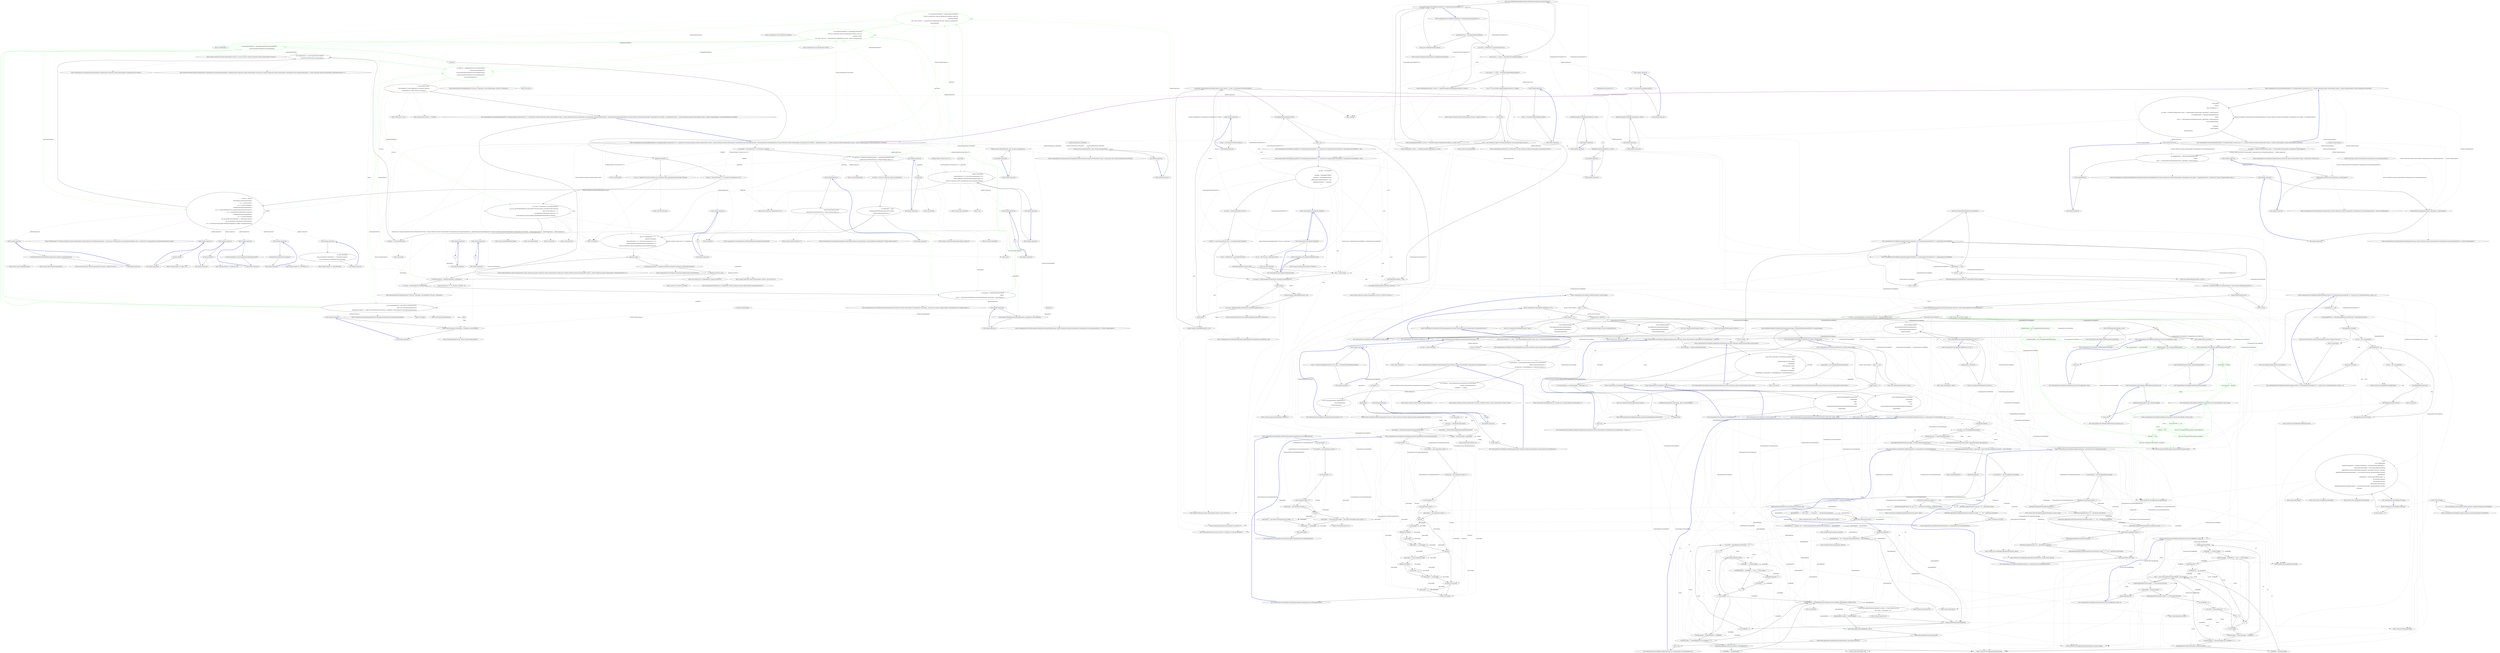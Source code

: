 digraph  {
d31 [label="var optionSpecPropsResult = OptionMapper.MapValues(\r\n                (from pt in specProps where pt.Specification.IsOption() select pt),\r\n                partitions.Options,\r\n                (vals, type, isScalar) => TypeConverter.ChangeType(vals, type, isScalar, parsingCulture),\r\n                nameComparer)", span="76-80", cluster="CommandLine.Core.InstanceBuilder.Build<T>(CSharpx.Maybe<System.Func<T>>, System.Func<System.Collections.Generic.IEnumerable<string>, System.Collections.Generic.IEnumerable<CommandLine.Core.OptionSpecification>, RailwaySharp.ErrorHandling.Result<System.Collections.Generic.IEnumerable<CommandLine.Core.Token>, CommandLine.Error>>, System.Collections.Generic.IEnumerable<string>, System.StringComparer, System.Globalization.CultureInfo)", color=green, community=0];
d3 [label="Entry CommandLine.Core.InstanceBuilder.Build<T>(CSharpx.Maybe<System.Func<T>>, System.Func<System.Collections.Generic.IEnumerable<string>, System.Collections.Generic.IEnumerable<CommandLine.Core.OptionSpecification>, RailwaySharp.ErrorHandling.Result<System.Collections.Generic.IEnumerable<CommandLine.Core.Token>, CommandLine.Error>>, System.Collections.Generic.IEnumerable<string>, System.StringComparer, System.Globalization.CultureInfo)", span="35-35", cluster="CommandLine.Core.InstanceBuilder.Build<T>(CSharpx.Maybe<System.Func<T>>, System.Func<System.Collections.Generic.IEnumerable<string>, System.Collections.Generic.IEnumerable<CommandLine.Core.OptionSpecification>, RailwaySharp.ErrorHandling.Result<System.Collections.Generic.IEnumerable<CommandLine.Core.Token>, CommandLine.Error>>, System.Collections.Generic.IEnumerable<string>, System.StringComparer, System.Globalization.CultureInfo)"];
d30 [label="var partitions = TokenPartitioner.Partition(\r\n                tokens,\r\n                name => TypeLookup.FindTypeDescriptorAndSibling(name, optionSpecs, nameComparer))", span="72-74", cluster="CommandLine.Core.InstanceBuilder.Build<T>(CSharpx.Maybe<System.Func<T>>, System.Func<System.Collections.Generic.IEnumerable<string>, System.Collections.Generic.IEnumerable<CommandLine.Core.OptionSpecification>, RailwaySharp.ErrorHandling.Result<System.Collections.Generic.IEnumerable<CommandLine.Core.Token>, CommandLine.Error>>, System.Collections.Generic.IEnumerable<string>, System.StringComparer, System.Globalization.CultureInfo)"];
d20 [label="var specProps = typeInfo.GetSpecifications(pi => SpecificationProperty.Create(\r\n                    Specification.FromProperty(pi), pi, Maybe.Nothing<object>()))", span="44-45", cluster="CommandLine.Core.InstanceBuilder.Build<T>(CSharpx.Maybe<System.Func<T>>, System.Func<System.Collections.Generic.IEnumerable<string>, System.Collections.Generic.IEnumerable<CommandLine.Core.OptionSpecification>, RailwaySharp.ErrorHandling.Result<System.Collections.Generic.IEnumerable<CommandLine.Core.Token>, CommandLine.Error>>, System.Collections.Generic.IEnumerable<string>, System.StringComparer, System.Globalization.CultureInfo)"];
d32 [label="var valueSpecPropsResult = ValueMapper.MapValues(\r\n                (from pt in specProps where pt.Specification.IsValue() select pt),\r\n                    partitions.Values,\r\n                (vals, type, isScalar) => TypeConverter.ChangeType(vals, type, isScalar, parsingCulture))", span="82-85", cluster="CommandLine.Core.InstanceBuilder.Build<T>(CSharpx.Maybe<System.Func<T>>, System.Func<System.Collections.Generic.IEnumerable<string>, System.Collections.Generic.IEnumerable<CommandLine.Core.OptionSpecification>, RailwaySharp.ErrorHandling.Result<System.Collections.Generic.IEnumerable<CommandLine.Core.Token>, CommandLine.Error>>, System.Collections.Generic.IEnumerable<string>, System.StringComparer, System.Globalization.CultureInfo)", color=green, community=0];
d58 [label="Entry CommandLine.Core.Specification.IsOption()", span="10-10", cluster="CommandLine.Core.Specification.IsOption()"];
d59 [label="Entry Unk.MapValues", span="", cluster="Unk.MapValues"];
d105 [label="Entry lambda expression", span="79-79", cluster="lambda expression"];
d34 [label="var specPropsWithValue = optionSpecPropsResult.SucceededWith()\r\n                .Concat(valueSpecPropsResult.SucceededWith())", span="91-92", cluster="CommandLine.Core.InstanceBuilder.Build<T>(CSharpx.Maybe<System.Func<T>>, System.Func<System.Collections.Generic.IEnumerable<string>, System.Collections.Generic.IEnumerable<CommandLine.Core.OptionSpecification>, RailwaySharp.ErrorHandling.Result<System.Collections.Generic.IEnumerable<CommandLine.Core.Token>, CommandLine.Error>>, System.Collections.Generic.IEnumerable<string>, System.StringComparer, System.Globalization.CultureInfo)", color=green, community=0];
d43 [label="var allErrors = tokenizerResult.SuccessfulMessages()\r\n                .Concat(missingValueErrors)\r\n                .Concat(optionSpecPropsResult.SuccessfulMessages())\r\n                .Concat(valueSpecPropsResult.SuccessfulMessages())\r\n                .Concat(validationErrors)", span="125-129", cluster="CommandLine.Core.InstanceBuilder.Build<T>(CSharpx.Maybe<System.Func<T>>, System.Func<System.Collections.Generic.IEnumerable<string>, System.Collections.Generic.IEnumerable<CommandLine.Core.OptionSpecification>, RailwaySharp.ErrorHandling.Result<System.Collections.Generic.IEnumerable<CommandLine.Core.Token>, CommandLine.Error>>, System.Collections.Generic.IEnumerable<string>, System.StringComparer, System.Globalization.CultureInfo)", color=green, community=0];
d33 [label="var missingValueErrors = from token in partitions.Errors\r\n                                     select new MissingValueOptionError(\r\n                                         optionSpecs.Single(o => token.Text.MatchName(o.ShortName, o.LongName, nameComparer)).FromOptionSpecification())", span="87-89", cluster="CommandLine.Core.InstanceBuilder.Build<T>(CSharpx.Maybe<System.Func<T>>, System.Func<System.Collections.Generic.IEnumerable<string>, System.Collections.Generic.IEnumerable<CommandLine.Core.OptionSpecification>, RailwaySharp.ErrorHandling.Result<System.Collections.Generic.IEnumerable<CommandLine.Core.Token>, CommandLine.Error>>, System.Collections.Generic.IEnumerable<string>, System.StringComparer, System.Globalization.CultureInfo)"];
d60 [label="Entry CommandLine.Core.Specification.IsValue()", span="15-15", cluster="CommandLine.Core.Specification.IsValue()"];
d109 [label="Entry lambda expression", span="85-85", cluster="lambda expression"];
d28 [label="var tokenizerResult = tokenizer(arguments, optionSpecs)", span="68-68", cluster="CommandLine.Core.InstanceBuilder.Build<T>(CSharpx.Maybe<System.Func<T>>, System.Func<System.Collections.Generic.IEnumerable<string>, System.Collections.Generic.IEnumerable<CommandLine.Core.OptionSpecification>, RailwaySharp.ErrorHandling.Result<System.Collections.Generic.IEnumerable<CommandLine.Core.Token>, CommandLine.Error>>, System.Collections.Generic.IEnumerable<string>, System.StringComparer, System.Globalization.CultureInfo)"];
d42 [label="var validationErrors = specPropsWithValue.Validate(\r\n                SpecificationPropertyRules.Lookup(tokens))", span="122-123", cluster="CommandLine.Core.InstanceBuilder.Build<T>(CSharpx.Maybe<System.Func<T>>, System.Func<System.Collections.Generic.IEnumerable<string>, System.Collections.Generic.IEnumerable<CommandLine.Core.OptionSpecification>, RailwaySharp.ErrorHandling.Result<System.Collections.Generic.IEnumerable<CommandLine.Core.Token>, CommandLine.Error>>, System.Collections.Generic.IEnumerable<string>, System.StringComparer, System.Globalization.CultureInfo)"];
d44 [label="return allErrors.Any()\r\n                ? (ParserResult<T>)new NotParsed<T>(instance, allErrors)\r\n                : (ParserResult<T>)new Parsed<T>(instance);", span="131-133", cluster="CommandLine.Core.InstanceBuilder.Build<T>(CSharpx.Maybe<System.Func<T>>, System.Func<System.Collections.Generic.IEnumerable<string>, System.Collections.Generic.IEnumerable<CommandLine.Core.OptionSpecification>, RailwaySharp.ErrorHandling.Result<System.Collections.Generic.IEnumerable<CommandLine.Core.Token>, CommandLine.Error>>, System.Collections.Generic.IEnumerable<string>, System.StringComparer, System.Globalization.CultureInfo)"];
d77 [label="Entry RailwaySharp.ErrorHandling.Result<TSuccess, TMessage>.SuccessfulMessages<TSuccess, TMessage>()", span="12-12", cluster="RailwaySharp.ErrorHandling.Result<TSuccess, TMessage>.SuccessfulMessages<TSuccess, TMessage>()"];
d78 [label="Entry Unk.Concat", span="", cluster="Unk.Concat"];
d35 [label="T instance", span="94-94", cluster="CommandLine.Core.InstanceBuilder.Build<T>(CSharpx.Maybe<System.Func<T>>, System.Func<System.Collections.Generic.IEnumerable<string>, System.Collections.Generic.IEnumerable<CommandLine.Core.OptionSpecification>, RailwaySharp.ErrorHandling.Result<System.Collections.Generic.IEnumerable<CommandLine.Core.Token>, CommandLine.Error>>, System.Collections.Generic.IEnumerable<string>, System.StringComparer, System.Globalization.CultureInfo)"];
d56 [label="Entry RailwaySharp.ErrorHandling.Result<TSuccess, TMessage>.SucceededWith<TSuccess, TMessage>()", span="653-653", cluster="RailwaySharp.ErrorHandling.Result<TSuccess, TMessage>.SucceededWith<TSuccess, TMessage>()"];
d64 [label="Entry System.Collections.Generic.IEnumerable<TSource>.Concat<TSource>(System.Collections.Generic.IEnumerable<TSource>)", span="0-0", cluster="System.Collections.Generic.IEnumerable<TSource>.Concat<TSource>(System.Collections.Generic.IEnumerable<TSource>)"];
d38 [label="instance = instance\r\n                    .SetProperties(specPropsWithValue,\r\n                        sp => sp.Value.IsJust(),\r\n                        sp => sp.Value.FromJust())\r\n                    .SetProperties(specPropsWithValue,\r\n                        sp => sp.Value.IsNothing() && sp.Specification.DefaultValue.IsJust(),\r\n                        sp => sp.Specification.DefaultValue.FromJust())\r\n                    .SetProperties(specPropsWithValue,\r\n                        sp => sp.Value.IsNothing()\r\n                            && sp.Specification.TargetType == TargetType.Sequence\r\n                            && sp.Specification.DefaultValue.MatchNothing(),\r\n                        sp => sp.Property.PropertyType.GetGenericArguments().Single().CreateEmptyArray())", span="98-109", cluster="CommandLine.Core.InstanceBuilder.Build<T>(CSharpx.Maybe<System.Func<T>>, System.Func<System.Collections.Generic.IEnumerable<string>, System.Collections.Generic.IEnumerable<CommandLine.Core.OptionSpecification>, RailwaySharp.ErrorHandling.Result<System.Collections.Generic.IEnumerable<CommandLine.Core.Token>, CommandLine.Error>>, System.Collections.Generic.IEnumerable<string>, System.StringComparer, System.Globalization.CultureInfo)"];
d40 [label="var values = (from prms in ctor.GetParameters()\r\n                              join sp in specPropsWithValue on prms.Name.ToLower() equals sp.Property.Name.ToLower()\r\n                              select sp.Value.Return(v => v,\r\n                                    sp.Specification.DefaultValue.Return(d => d,\r\n                                        sp.Specification.ConversionType.CreateDefaultForImmutable()))).ToArray()", span="114-118", cluster="CommandLine.Core.InstanceBuilder.Build<T>(CSharpx.Maybe<System.Func<T>>, System.Func<System.Collections.Generic.IEnumerable<string>, System.Collections.Generic.IEnumerable<CommandLine.Core.OptionSpecification>, RailwaySharp.ErrorHandling.Result<System.Collections.Generic.IEnumerable<CommandLine.Core.Token>, CommandLine.Error>>, System.Collections.Generic.IEnumerable<string>, System.StringComparer, System.Globalization.CultureInfo)"];
d0 [label="Entry CommandLine.Core.InstanceBuilder.Build<T>(CSharpx.Maybe<System.Func<T>>, System.Collections.Generic.IEnumerable<string>, System.StringComparer, System.Globalization.CultureInfo)", span="14-14", cluster="CommandLine.Core.InstanceBuilder.Build<T>(CSharpx.Maybe<System.Func<T>>, System.Collections.Generic.IEnumerable<string>, System.StringComparer, System.Globalization.CultureInfo)"];
d1 [label="return Build(\r\n                factory,\r\n                (args, optionSpecs) =>\r\n                    {\r\n                        var tokens = Tokenizer.Tokenize(args, name => NameLookup.Contains(name, optionSpecs, nameComparer));\r\n                        var explodedTokens = Tokenizer.ExplodeOptionList(\r\n                            tokens,\r\n                            name => NameLookup.HavingSeparator(name, optionSpecs, nameComparer));\r\n                        return explodedTokens;\r\n                    },\r\n                arguments,\r\n                nameComparer,\r\n                parsingCulture);", span="20-32", cluster="CommandLine.Core.InstanceBuilder.Build<T>(CSharpx.Maybe<System.Func<T>>, System.Collections.Generic.IEnumerable<string>, System.StringComparer, System.Globalization.CultureInfo)"];
d45 [label="Exit CommandLine.Core.InstanceBuilder.Build<T>(CSharpx.Maybe<System.Func<T>>, System.Func<System.Collections.Generic.IEnumerable<string>, System.Collections.Generic.IEnumerable<CommandLine.Core.OptionSpecification>, RailwaySharp.ErrorHandling.Result<System.Collections.Generic.IEnumerable<CommandLine.Core.Token>, CommandLine.Error>>, System.Collections.Generic.IEnumerable<string>, System.StringComparer, System.Globalization.CultureInfo)", span="35-35", cluster="CommandLine.Core.InstanceBuilder.Build<T>(CSharpx.Maybe<System.Func<T>>, System.Func<System.Collections.Generic.IEnumerable<string>, System.Collections.Generic.IEnumerable<CommandLine.Core.OptionSpecification>, RailwaySharp.ErrorHandling.Result<System.Collections.Generic.IEnumerable<CommandLine.Core.Token>, CommandLine.Error>>, System.Collections.Generic.IEnumerable<string>, System.StringComparer, System.Globalization.CultureInfo)"];
d19 [label="var typeInfo = factory.Return(f => f().GetType(), typeof(T))", span="42-42", cluster="CommandLine.Core.InstanceBuilder.Build<T>(CSharpx.Maybe<System.Func<T>>, System.Func<System.Collections.Generic.IEnumerable<string>, System.Collections.Generic.IEnumerable<CommandLine.Core.OptionSpecification>, RailwaySharp.ErrorHandling.Result<System.Collections.Generic.IEnumerable<CommandLine.Core.Token>, CommandLine.Error>>, System.Collections.Generic.IEnumerable<string>, System.StringComparer, System.Globalization.CultureInfo)"];
d23 [label="Func<T> makeDefault = () =>\r\n                typeof(T).IsMutable()\r\n                    ? factory.Return(f => f(), Activator.CreateInstance<T>())\r\n                    : ReflectionHelper.CreateDefaultImmutableInstance<T>(\r\n                        (from p in specProps select p.Specification.ConversionType).ToArray())", span="53-57", cluster="CommandLine.Core.InstanceBuilder.Build<T>(CSharpx.Maybe<System.Func<T>>, System.Func<System.Collections.Generic.IEnumerable<string>, System.Collections.Generic.IEnumerable<CommandLine.Core.OptionSpecification>, RailwaySharp.ErrorHandling.Result<System.Collections.Generic.IEnumerable<CommandLine.Core.Token>, CommandLine.Error>>, System.Collections.Generic.IEnumerable<string>, System.StringComparer, System.Globalization.CultureInfo)"];
d94 [label="typeof(T).IsMutable()\r\n                    ? factory.Return(f => f(), Activator.CreateInstance<T>())\r\n                    : ReflectionHelper.CreateDefaultImmutableInstance<T>(\r\n                        (from p in specProps select p.Specification.ConversionType).ToArray())", span="54-57", cluster="lambda expression"];
d24 [label="arguments.Any()", span="59-59", cluster="CommandLine.Core.InstanceBuilder.Build<T>(CSharpx.Maybe<System.Func<T>>, System.Func<System.Collections.Generic.IEnumerable<string>, System.Collections.Generic.IEnumerable<CommandLine.Core.OptionSpecification>, RailwaySharp.ErrorHandling.Result<System.Collections.Generic.IEnumerable<CommandLine.Core.Token>, CommandLine.Error>>, System.Collections.Generic.IEnumerable<string>, System.StringComparer, System.Globalization.CultureInfo)"];
d25 [label="var preprocessorErrors = arguments.Preprocess(PreprocessorGuards.Lookup(nameComparer))", span="61-61", cluster="CommandLine.Core.InstanceBuilder.Build<T>(CSharpx.Maybe<System.Func<T>>, System.Func<System.Collections.Generic.IEnumerable<string>, System.Collections.Generic.IEnumerable<CommandLine.Core.OptionSpecification>, RailwaySharp.ErrorHandling.Result<System.Collections.Generic.IEnumerable<CommandLine.Core.Token>, CommandLine.Error>>, System.Collections.Generic.IEnumerable<string>, System.StringComparer, System.Globalization.CultureInfo)"];
d102 [label="TypeLookup.FindTypeDescriptorAndSibling(name, optionSpecs, nameComparer)", span="74-74", cluster="lambda expression"];
d106 [label="TypeConverter.ChangeType(vals, type, isScalar, parsingCulture)", span="79-79", cluster="lambda expression"];
d110 [label="TypeConverter.ChangeType(vals, type, isScalar, parsingCulture)", span="85-85", cluster="lambda expression"];
d113 [label="token.Text.MatchName(o.ShortName, o.LongName, nameComparer)", span="89-89", cluster="lambda expression"];
d37 [label="instance = factory.Return(f => f(), Activator.CreateInstance<T>())", span="97-97", cluster="CommandLine.Core.InstanceBuilder.Build<T>(CSharpx.Maybe<System.Func<T>>, System.Func<System.Collections.Generic.IEnumerable<string>, System.Collections.Generic.IEnumerable<CommandLine.Core.OptionSpecification>, RailwaySharp.ErrorHandling.Result<System.Collections.Generic.IEnumerable<CommandLine.Core.Token>, CommandLine.Error>>, System.Collections.Generic.IEnumerable<string>, System.StringComparer, System.Globalization.CultureInfo)"];
d22 [label="var optionSpecs = specs\r\n                .ThrowingValidate(SpecificationGuards.Lookup)\r\n                .OfType<OptionSpecification>()", span="49-51", cluster="CommandLine.Core.InstanceBuilder.Build<T>(CSharpx.Maybe<System.Func<T>>, System.Func<System.Collections.Generic.IEnumerable<string>, System.Collections.Generic.IEnumerable<CommandLine.Core.OptionSpecification>, RailwaySharp.ErrorHandling.Result<System.Collections.Generic.IEnumerable<CommandLine.Core.Token>, CommandLine.Error>>, System.Collections.Generic.IEnumerable<string>, System.StringComparer, System.Globalization.CultureInfo)"];
d29 [label="var tokens = tokenizerResult.SucceededWith()", span="70-70", cluster="CommandLine.Core.InstanceBuilder.Build<T>(CSharpx.Maybe<System.Func<T>>, System.Func<System.Collections.Generic.IEnumerable<string>, System.Collections.Generic.IEnumerable<CommandLine.Core.OptionSpecification>, RailwaySharp.ErrorHandling.Result<System.Collections.Generic.IEnumerable<CommandLine.Core.Token>, CommandLine.Error>>, System.Collections.Generic.IEnumerable<string>, System.StringComparer, System.Globalization.CultureInfo)"];
d57 [label="Entry CommandLine.Core.TokenPartitioner.Partition(System.Collections.Generic.IEnumerable<CommandLine.Core.Token>, System.Func<string, CSharpx.Maybe<CommandLine.Core.TypeDescriptor>>)", span="12-12", cluster="CommandLine.Core.TokenPartitioner.Partition(System.Collections.Generic.IEnumerable<CommandLine.Core.Token>, System.Func<string, CSharpx.Maybe<CommandLine.Core.TypeDescriptor>>)"];
d101 [label="Entry lambda expression", span="74-74", cluster="lambda expression"];
d21 [label="var specs = from pt in specProps select pt.Specification", span="47-47", cluster="CommandLine.Core.InstanceBuilder.Build<T>(CSharpx.Maybe<System.Func<T>>, System.Func<System.Collections.Generic.IEnumerable<string>, System.Collections.Generic.IEnumerable<CommandLine.Core.OptionSpecification>, RailwaySharp.ErrorHandling.Result<System.Collections.Generic.IEnumerable<CommandLine.Core.Token>, CommandLine.Error>>, System.Collections.Generic.IEnumerable<string>, System.StringComparer, System.Globalization.CultureInfo)"];
d47 [label="Entry Unk.GetSpecifications", span="", cluster="Unk.GetSpecifications"];
d87 [label="Entry lambda expression", span="44-45", cluster="lambda expression"];
d39 [label="var ctor = typeInfo.GetConstructor((from sp in specProps select sp.Property.PropertyType).ToArray())", span="113-113", cluster="CommandLine.Core.InstanceBuilder.Build<T>(CSharpx.Maybe<System.Func<T>>, System.Func<System.Collections.Generic.IEnumerable<string>, System.Collections.Generic.IEnumerable<CommandLine.Core.OptionSpecification>, RailwaySharp.ErrorHandling.Result<System.Collections.Generic.IEnumerable<CommandLine.Core.Token>, CommandLine.Error>>, System.Collections.Generic.IEnumerable<string>, System.StringComparer, System.Globalization.CultureInfo)"];
d107 [label="Exit lambda expression", span="79-79", cluster="lambda expression"];
d61 [label="Entry CommandLine.MissingValueOptionError.MissingValueOptionError(CommandLine.NameInfo)", span="269-269", cluster="CommandLine.MissingValueOptionError.MissingValueOptionError(CommandLine.NameInfo)"];
d62 [label="Entry Unk.Single", span="", cluster="Unk.Single"];
d63 [label="Entry Unk.FromOptionSpecification", span="", cluster="Unk.FromOptionSpecification"];
d112 [label="Entry lambda expression", span="89-89", cluster="lambda expression"];
d111 [label="Exit lambda expression", span="85-85", cluster="lambda expression"];
d26 [label="preprocessorErrors.Any()", span="62-62", cluster="CommandLine.Core.InstanceBuilder.Build<T>(CSharpx.Maybe<System.Func<T>>, System.Func<System.Collections.Generic.IEnumerable<string>, System.Collections.Generic.IEnumerable<CommandLine.Core.OptionSpecification>, RailwaySharp.ErrorHandling.Result<System.Collections.Generic.IEnumerable<CommandLine.Core.Token>, CommandLine.Error>>, System.Collections.Generic.IEnumerable<string>, System.StringComparer, System.Globalization.CultureInfo)"];
d55 [label="Entry System.Func<T1, T2, TResult>.Invoke(T1, T2)", span="0-0", cluster="System.Func<T1, T2, TResult>.Invoke(T1, T2)"];
d41 [label="instance = (T)ctor.Invoke(values)", span="119-119", cluster="CommandLine.Core.InstanceBuilder.Build<T>(CSharpx.Maybe<System.Func<T>>, System.Func<System.Collections.Generic.IEnumerable<string>, System.Collections.Generic.IEnumerable<CommandLine.Core.OptionSpecification>, RailwaySharp.ErrorHandling.Result<System.Collections.Generic.IEnumerable<CommandLine.Core.Token>, CommandLine.Error>>, System.Collections.Generic.IEnumerable<string>, System.StringComparer, System.Globalization.CultureInfo)"];
d75 [label="Entry CommandLine.Core.SpecificationPropertyRules.Lookup(System.Collections.Generic.IEnumerable<CommandLine.Core.Token>)", span="12-12", cluster="CommandLine.Core.SpecificationPropertyRules.Lookup(System.Collections.Generic.IEnumerable<CommandLine.Core.Token>)"];
d76 [label="Entry System.Collections.Generic.IEnumerable<CommandLine.Core.SpecificationProperty>.Validate(System.Collections.Generic.IEnumerable<System.Func<System.Collections.Generic.IEnumerable<CommandLine.Core.SpecificationProperty>, System.Collections.Generic.IEnumerable<CommandLine.Error>>>)", span="40-40", cluster="System.Collections.Generic.IEnumerable<CommandLine.Core.SpecificationProperty>.Validate(System.Collections.Generic.IEnumerable<System.Func<System.Collections.Generic.IEnumerable<CommandLine.Core.SpecificationProperty>, System.Collections.Generic.IEnumerable<CommandLine.Error>>>)"];
d79 [label="Entry Unk.Any", span="", cluster="Unk.Any"];
d80 [label="Entry NotParsed<T>.cstr", span="", cluster="NotParsed<T>.cstr"];
d81 [label="Entry CommandLine.Parsed<T>.Parsed(T)", span="72-72", cluster="CommandLine.Parsed<T>.Parsed(T)"];
d36 [label="typeInfo.IsMutable()", span="95-95", cluster="CommandLine.Core.InstanceBuilder.Build<T>(CSharpx.Maybe<System.Func<T>>, System.Func<System.Collections.Generic.IEnumerable<string>, System.Collections.Generic.IEnumerable<CommandLine.Core.OptionSpecification>, RailwaySharp.ErrorHandling.Result<System.Collections.Generic.IEnumerable<CommandLine.Core.Token>, CommandLine.Error>>, System.Collections.Generic.IEnumerable<string>, System.StringComparer, System.Globalization.CultureInfo)"];
d67 [label="Entry T.SetProperties<T>(System.Collections.Generic.IEnumerable<CommandLine.Core.SpecificationProperty>, System.Func<CommandLine.Core.SpecificationProperty, bool>, System.Func<CommandLine.Core.SpecificationProperty, object>)", span="71-71", cluster="T.SetProperties<T>(System.Collections.Generic.IEnumerable<CommandLine.Core.SpecificationProperty>, System.Func<CommandLine.Core.SpecificationProperty, bool>, System.Func<CommandLine.Core.SpecificationProperty, object>)"];
d119 [label="Entry lambda expression", span="100-100", cluster="lambda expression"];
d123 [label="Entry lambda expression", span="101-101", cluster="lambda expression"];
d127 [label="Entry lambda expression", span="103-103", cluster="lambda expression"];
d131 [label="Entry lambda expression", span="104-104", cluster="lambda expression"];
d134 [label="Entry lambda expression", span="106-108", cluster="lambda expression"];
d138 [label="Entry lambda expression", span="109-109", cluster="lambda expression"];
d70 [label="Entry Unk.GetParameters", span="", cluster="Unk.GetParameters"];
d71 [label="Entry Unk.ToLower", span="", cluster="Unk.ToLower"];
d72 [label="Entry string.ToLower()", span="0-0", cluster="string.ToLower()"];
d73 [label="Entry Unk.CreateDefaultForImmutable", span="", cluster="Unk.CreateDefaultForImmutable"];
d46 [label="Entry Unk.Return", span="", cluster="Unk.Return"];
d68 [label="Entry Unk.ToArray", span="", cluster="Unk.ToArray"];
d144 [label="Entry lambda expression", span="116-116", cluster="lambda expression"];
d147 [label="Entry lambda expression", span="117-117", cluster="lambda expression"];
d2 [label="Exit CommandLine.Core.InstanceBuilder.Build<T>(CSharpx.Maybe<System.Func<T>>, System.Collections.Generic.IEnumerable<string>, System.StringComparer, System.Globalization.CultureInfo)", span="14-14", cluster="CommandLine.Core.InstanceBuilder.Build<T>(CSharpx.Maybe<System.Func<T>>, System.Collections.Generic.IEnumerable<string>, System.StringComparer, System.Globalization.CultureInfo)"];
d5 [label="var tokens = Tokenizer.Tokenize(args, name => NameLookup.Contains(name, optionSpecs, nameComparer))", span="24-24", cluster="lambda expression"];
d12 [label="NameLookup.Contains(name, optionSpecs, nameComparer)", span="24-24", cluster="lambda expression"];
d6 [label="var explodedTokens = Tokenizer.ExplodeOptionList(\r\n                            tokens,\r\n                            name => NameLookup.HavingSeparator(name, optionSpecs, nameComparer))", span="25-27", cluster="lambda expression"];
d16 [label="NameLookup.HavingSeparator(name, optionSpecs, nameComparer)", span="27-27", cluster="lambda expression"];
d4 [label="Entry lambda expression", span="22-29", cluster="lambda expression"];
d27 [label="return new NotParsed<T>(makeDefault(), preprocessorErrors);", span="64-64", cluster="CommandLine.Core.InstanceBuilder.Build<T>(CSharpx.Maybe<System.Func<T>>, System.Func<System.Collections.Generic.IEnumerable<string>, System.Collections.Generic.IEnumerable<CommandLine.Core.OptionSpecification>, RailwaySharp.ErrorHandling.Result<System.Collections.Generic.IEnumerable<CommandLine.Core.Token>, CommandLine.Error>>, System.Collections.Generic.IEnumerable<string>, System.StringComparer, System.Globalization.CultureInfo)"];
d82 [label="Entry lambda expression", span="42-42", cluster="lambda expression"];
d152 [label="CSharpx.Maybe<System.Func<T>>", span=""];
d153 [label=specProps, span=""];
d93 [label="Entry lambda expression", span="53-57", cluster="lambda expression"];
d95 [label="Exit lambda expression", span="53-57", cluster="lambda expression"];
d96 [label="Entry System.Type.IsMutable()", span="128-128", cluster="System.Type.IsMutable()"];
d66 [label="Entry System.Activator.CreateInstance<T>()", span="0-0", cluster="System.Activator.CreateInstance<T>()"];
d97 [label="Entry Unk.>", span="", cluster="Unk.>"];
d98 [label="Entry lambda expression", span="55-55", cluster="lambda expression"];
d50 [label="Entry System.Collections.Generic.IEnumerable<TSource>.Any<TSource>()", span="0-0", cluster="System.Collections.Generic.IEnumerable<TSource>.Any<TSource>()"];
d51 [label="Entry CommandLine.Core.PreprocessorGuards.Lookup(System.StringComparer)", span="11-11", cluster="CommandLine.Core.PreprocessorGuards.Lookup(System.StringComparer)"];
d52 [label="Entry System.Collections.Generic.IEnumerable<string>.Preprocess(System.Collections.Generic.IEnumerable<System.Func<System.Collections.Generic.IEnumerable<string>, System.Collections.Generic.IEnumerable<CommandLine.Error>>>)", span="11-11", cluster="System.Collections.Generic.IEnumerable<string>.Preprocess(System.Collections.Generic.IEnumerable<System.Func<System.Collections.Generic.IEnumerable<string>, System.Collections.Generic.IEnumerable<CommandLine.Error>>>)"];
d154 [label="System.StringComparer", span=""];
d155 [label=optionSpecs, span=""];
d103 [label="Exit lambda expression", span="74-74", cluster="lambda expression"];
d104 [label="Entry CommandLine.Core.TypeLookup.FindTypeDescriptorAndSibling(string, System.Collections.Generic.IEnumerable<CommandLine.Core.OptionSpecification>, System.StringComparer)", span="23-23", cluster="CommandLine.Core.TypeLookup.FindTypeDescriptorAndSibling(string, System.Collections.Generic.IEnumerable<CommandLine.Core.OptionSpecification>, System.StringComparer)"];
d156 [label="System.Globalization.CultureInfo", span=""];
d108 [label="Entry CommandLine.Core.TypeConverter.ChangeType(System.Collections.Generic.IEnumerable<string>, System.Type, bool, System.Globalization.CultureInfo)", span="13-13", cluster="CommandLine.Core.TypeConverter.ChangeType(System.Collections.Generic.IEnumerable<string>, System.Type, bool, System.Globalization.CultureInfo)"];
d157 [label=token, span=""];
d114 [label="Exit lambda expression", span="89-89", cluster="lambda expression"];
d115 [label="Entry string.MatchName(string, string, System.StringComparer)", span="8-8", cluster="string.MatchName(string, string, System.StringComparer)"];
d116 [label="Entry lambda expression", span="97-97", cluster="lambda expression"];
d48 [label="Entry Unk.ThrowingValidate", span="", cluster="Unk.ThrowingValidate"];
d49 [label="Entry System.Collections.IEnumerable.OfType<TResult>()", span="0-0", cluster="System.Collections.IEnumerable.OfType<TResult>()"];
d89 [label="Exit lambda expression", span="44-45", cluster="lambda expression"];
d88 [label="SpecificationProperty.Create(\r\n                    Specification.FromProperty(pi), pi, Maybe.Nothing<object>())", span="44-45", cluster="lambda expression"];
d69 [label="Entry Unk.GetConstructor", span="", cluster="Unk.GetConstructor"];
d74 [label="Entry Unk.Invoke", span="", cluster="Unk.Invoke"];
d65 [label="Entry Unk.IsMutable", span="", cluster="Unk.IsMutable"];
d121 [label="Exit lambda expression", span="100-100", cluster="lambda expression"];
d120 [label="sp.Value.IsJust()", span="100-100", cluster="lambda expression"];
d125 [label="Exit lambda expression", span="101-101", cluster="lambda expression"];
d124 [label="sp.Value.FromJust()", span="101-101", cluster="lambda expression"];
d129 [label="Exit lambda expression", span="103-103", cluster="lambda expression"];
d128 [label="sp.Value.IsNothing() && sp.Specification.DefaultValue.IsJust()", span="103-103", cluster="lambda expression"];
d133 [label="Exit lambda expression", span="104-104", cluster="lambda expression"];
d132 [label="sp.Specification.DefaultValue.FromJust()", span="104-104", cluster="lambda expression"];
d136 [label="Exit lambda expression", span="106-108", cluster="lambda expression"];
d135 [label="sp.Value.IsNothing()\r\n                            && sp.Specification.TargetType == TargetType.Sequence\r\n                            && sp.Specification.DefaultValue.MatchNothing()", span="106-108", cluster="lambda expression"];
d140 [label="Exit lambda expression", span="109-109", cluster="lambda expression"];
d139 [label="sp.Property.PropertyType.GetGenericArguments().Single().CreateEmptyArray()", span="109-109", cluster="lambda expression"];
d146 [label="Exit lambda expression", span="116-116", cluster="lambda expression"];
d145 [label=v, span="116-116", cluster="lambda expression"];
d149 [label="Exit lambda expression", span="117-117", cluster="lambda expression"];
d148 [label=d, span="117-117", cluster="lambda expression"];
d150 [label="System.StringComparer", span=""];
d9 [label="Entry CommandLine.Core.Tokenizer.Tokenize(System.Collections.Generic.IEnumerable<string>, System.Func<string, bool>)", span="13-13", cluster="CommandLine.Core.Tokenizer.Tokenize(System.Collections.Generic.IEnumerable<string>, System.Func<string, bool>)"];
d11 [label="Entry lambda expression", span="24-24", cluster="lambda expression"];
d151 [label="System.Collections.Generic.IEnumerable<CommandLine.Core.OptionSpecification>", span=""];
d13 [label="Exit lambda expression", span="24-24", cluster="lambda expression"];
d14 [label="Entry CommandLine.Core.NameLookup.Contains(string, System.Collections.Generic.IEnumerable<CommandLine.Core.OptionSpecification>, System.StringComparer)", span="11-11", cluster="CommandLine.Core.NameLookup.Contains(string, System.Collections.Generic.IEnumerable<CommandLine.Core.OptionSpecification>, System.StringComparer)"];
d7 [label="return explodedTokens;", span="28-28", cluster="lambda expression"];
d10 [label="Entry CommandLine.Core.Tokenizer.ExplodeOptionList(RailwaySharp.ErrorHandling.Result<System.Collections.Generic.IEnumerable<CommandLine.Core.Token>, CommandLine.Error>, System.Func<string, CSharpx.Maybe<char>>)", span="46-46", cluster="CommandLine.Core.Tokenizer.ExplodeOptionList(RailwaySharp.ErrorHandling.Result<System.Collections.Generic.IEnumerable<CommandLine.Core.Token>, CommandLine.Error>, System.Func<string, CSharpx.Maybe<char>>)"];
d15 [label="Entry lambda expression", span="27-27", cluster="lambda expression"];
d17 [label="Exit lambda expression", span="27-27", cluster="lambda expression"];
d18 [label="Entry CommandLine.Core.NameLookup.HavingSeparator(string, System.Collections.Generic.IEnumerable<CommandLine.Core.OptionSpecification>, System.StringComparer)", span="16-16", cluster="CommandLine.Core.NameLookup.HavingSeparator(string, System.Collections.Generic.IEnumerable<CommandLine.Core.OptionSpecification>, System.StringComparer)"];
d8 [label="Exit lambda expression", span="22-29", cluster="lambda expression"];
d53 [label="Entry CommandLine.NotParsed<T>.NotParsed(T, System.Collections.Generic.IEnumerable<CommandLine.Error>)", span="142-142", cluster="CommandLine.NotParsed<T>.NotParsed(T, System.Collections.Generic.IEnumerable<CommandLine.Error>)"];
d54 [label="Entry System.Func<TResult>.Invoke()", span="0-0", cluster="System.Func<TResult>.Invoke()"];
d84 [label="Exit lambda expression", span="42-42", cluster="lambda expression"];
d83 [label="f().GetType()", span="42-42", cluster="lambda expression"];
d100 [label="Exit lambda expression", span="55-55", cluster="lambda expression"];
d99 [label="f()", span="55-55", cluster="lambda expression"];
d118 [label="Exit lambda expression", span="97-97", cluster="lambda expression"];
d117 [label="f()", span="97-97", cluster="lambda expression"];
d90 [label="Entry CommandLine.Core.Specification.FromProperty(System.Reflection.PropertyInfo)", span="105-105", cluster="CommandLine.Core.Specification.FromProperty(System.Reflection.PropertyInfo)"];
d91 [label="Entry CSharpx.Maybe.Nothing<T>()", span="116-116", cluster="CSharpx.Maybe.Nothing<T>()"];
d92 [label="Entry CommandLine.Core.SpecificationProperty.Create(CommandLine.Core.Specification, System.Reflection.PropertyInfo, CSharpx.Maybe<object>)", span="21-21", cluster="CommandLine.Core.SpecificationProperty.Create(CommandLine.Core.Specification, System.Reflection.PropertyInfo, CSharpx.Maybe<object>)"];
d122 [label="Entry CSharpx.Maybe<T>.IsJust<T>()", span="326-326", cluster="CSharpx.Maybe<T>.IsJust<T>()"];
d126 [label="Entry CSharpx.Maybe<T>.FromJust<T>()", span="342-342", cluster="CSharpx.Maybe<T>.FromJust<T>()"];
d130 [label="Entry CSharpx.Maybe<T>.IsNothing<T>()", span="334-334", cluster="CSharpx.Maybe<T>.IsNothing<T>()"];
d137 [label="Entry CSharpx.Maybe<T>.MatchNothing()", span="57-57", cluster="CSharpx.Maybe<T>.MatchNothing()"];
d141 [label="Entry System.Type.GetGenericArguments()", span="0-0", cluster="System.Type.GetGenericArguments()"];
d142 [label="Entry System.Collections.Generic.IEnumerable<TSource>.Single<TSource>()", span="0-0", cluster="System.Collections.Generic.IEnumerable<TSource>.Single<TSource>()"];
d143 [label="Entry System.Type.CreateEmptyArray()", span="114-114", cluster="System.Type.CreateEmptyArray()"];
d85 [label="Entry Unk.f", span="", cluster="Unk.f"];
d86 [label="Entry Unk.GetType", span="", cluster="Unk.GetType"];
m0_0 [label="Entry CommandLine.Text.HelpText.HelpText()", span="33-33", cluster="CommandLine.Text.HelpText.HelpText()", file="ResultExtensions.cs"];
m0_1 [label="Exit CommandLine.Text.HelpText.HelpText()", span="33-33", cluster="CommandLine.Text.HelpText.HelpText()", file="ResultExtensions.cs"];
m0_2 [label="var ok = (Ok<TSuccess, TMessage>)result", span="16-16", cluster="CommandLine.Infrastructure.ResultExtensions.SuccessfulMessages<TSuccess, TMessage>(RailwaySharp.ErrorHandling.Result<TSuccess, TMessage>)", file="ResultExtensions.cs"];
m0_4 [label="Entry CommandLine.Text.HelpText.HelpText(string)", span="56-56", cluster="CommandLine.Text.HelpText.HelpText(string)", file="ResultExtensions.cs"];
m0_3 [label="return ok.Value.Messages;", span="17-17", cluster="CommandLine.Infrastructure.ResultExtensions.SuccessfulMessages<TSuccess, TMessage>(RailwaySharp.ErrorHandling.Result<TSuccess, TMessage>)", file="ResultExtensions.cs"];
m0_5 [label="Exit CommandLine.Text.HelpText.HelpText(string)", span="56-56", cluster="CommandLine.Text.HelpText.HelpText(string)", file="ResultExtensions.cs"];
m0_88 [label="Entry CommandLine.Text.HelpText.DefaultParsingErrorsHandler<T>(CommandLine.ParserResult<T>, CommandLine.Text.HelpText)", span="321-321", cluster="CommandLine.Text.HelpText.DefaultParsingErrorsHandler<T>(CommandLine.ParserResult<T>, CommandLine.Text.HelpText)", file="ResultExtensions.cs"];
m0_96 [label="throw new ArgumentNullException(''parserResult'');", span="323-323", cluster="CommandLine.Text.HelpText.DefaultParsingErrorsHandler<T>(CommandLine.ParserResult<T>, CommandLine.Text.HelpText)", file="ResultExtensions.cs"];
m0_98 [label="throw new ArgumentNullException(''current'');", span="324-324", cluster="CommandLine.Text.HelpText.DefaultParsingErrorsHandler<T>(CommandLine.ParserResult<T>, CommandLine.Text.HelpText)", file="ResultExtensions.cs"];
m0_95 [label="parserResult == null", span="323-323", cluster="CommandLine.Text.HelpText.DefaultParsingErrorsHandler<T>(CommandLine.ParserResult<T>, CommandLine.Text.HelpText)", file="ResultExtensions.cs"];
m0_97 [label="current == null", span="324-324", cluster="CommandLine.Text.HelpText.DefaultParsingErrorsHandler<T>(CommandLine.ParserResult<T>, CommandLine.Text.HelpText)", file="ResultExtensions.cs"];
m0_104 [label="current.AddPreOptionsLine(string.Concat(Environment.NewLine, current.SentenceBuilder.ErrorsHeadingText()))", span="338-338", cluster="CommandLine.Text.HelpText.DefaultParsingErrorsHandler<T>(CommandLine.ParserResult<T>, CommandLine.Text.HelpText)", file="ResultExtensions.cs"];
m0_107 [label="current.AddPreOptionsLine(line)", span="342-342", cluster="CommandLine.Text.HelpText.DefaultParsingErrorsHandler<T>(CommandLine.ParserResult<T>, CommandLine.Text.HelpText)", file="ResultExtensions.cs"];
m0_102 [label="string.IsNullOrEmpty(errors)", span="333-333", cluster="CommandLine.Text.HelpText.DefaultParsingErrorsHandler<T>(CommandLine.ParserResult<T>, CommandLine.Text.HelpText)", file="ResultExtensions.cs"];
m0_100 [label="return current;", span="328-328", cluster="CommandLine.Text.HelpText.DefaultParsingErrorsHandler<T>(CommandLine.ParserResult<T>, CommandLine.Text.HelpText)", file="ResultExtensions.cs"];
m0_103 [label="return current;", span="335-335", cluster="CommandLine.Text.HelpText.DefaultParsingErrorsHandler<T>(CommandLine.ParserResult<T>, CommandLine.Text.HelpText)", file="ResultExtensions.cs"];
m0_108 [label="return current;", span="345-345", cluster="CommandLine.Text.HelpText.DefaultParsingErrorsHandler<T>(CommandLine.ParserResult<T>, CommandLine.Text.HelpText)", file="ResultExtensions.cs"];
m0_99 [label="FilterMeaningfulErrors(((NotParsed<T>)parserResult).Errors).Empty()", span="326-326", cluster="CommandLine.Text.HelpText.DefaultParsingErrorsHandler<T>(CommandLine.ParserResult<T>, CommandLine.Text.HelpText)", file="ResultExtensions.cs"];
m0_105 [label="var lines = errors.Split(new[] { Environment.NewLine }, StringSplitOptions.None)", span="339-339", cluster="CommandLine.Text.HelpText.DefaultParsingErrorsHandler<T>(CommandLine.ParserResult<T>, CommandLine.Text.HelpText)", file="ResultExtensions.cs"];
m0_106 [label=lines, span="340-340", cluster="CommandLine.Text.HelpText.DefaultParsingErrorsHandler<T>(CommandLine.ParserResult<T>, CommandLine.Text.HelpText)", file="ResultExtensions.cs"];
m0_101 [label="var errors = RenderParsingErrorsText(parserResult, current.SentenceBuilder.FormatError, 2)", span="331-331", cluster="CommandLine.Text.HelpText.DefaultParsingErrorsHandler<T>(CommandLine.ParserResult<T>, CommandLine.Text.HelpText)", file="ResultExtensions.cs"];
m0_109 [label="Exit CommandLine.Text.HelpText.DefaultParsingErrorsHandler<T>(CommandLine.ParserResult<T>, CommandLine.Text.HelpText)", span="321-321", cluster="CommandLine.Text.HelpText.DefaultParsingErrorsHandler<T>(CommandLine.ParserResult<T>, CommandLine.Text.HelpText)", file="ResultExtensions.cs"];
m0_110 [label="Entry System.Collections.Generic.IEnumerable<TSource>.Empty<TSource>()", span="62-62", cluster="System.Collections.Generic.IEnumerable<TSource>.Empty<TSource>()", file="ResultExtensions.cs"];
m0_171 [label="Entry System.Text.StringBuilder.AppendLine(string)", span="0-0", cluster="System.Text.StringBuilder.AppendLine(string)", file="ResultExtensions.cs"];
m0_111 [label="Entry CommandLine.Text.HelpText.RenderParsingErrorsText<T>(CommandLine.ParserResult<T>, System.Func<CommandLine.Error, string>, int)", span="448-448", cluster="CommandLine.Text.HelpText.RenderParsingErrorsText<T>(CommandLine.ParserResult<T>, System.Func<CommandLine.Error, string>, int)", file="ResultExtensions.cs"];
m0_155 [label="throw new ArgumentNullException(''parserResult'');", span="453-453", cluster="CommandLine.Text.HelpText.RenderParsingErrorsText<T>(CommandLine.ParserResult<T>, System.Func<CommandLine.Error, string>, int)", file="ResultExtensions.cs"];
m0_154 [label="parserResult == null", span="453-453", cluster="CommandLine.Text.HelpText.RenderParsingErrorsText<T>(CommandLine.ParserResult<T>, System.Func<CommandLine.Error, string>, int)", file="ResultExtensions.cs"];
m0_162 [label="line.Append(indent.Spaces())", span="465-465", cluster="CommandLine.Text.HelpText.RenderParsingErrorsText<T>(CommandLine.ParserResult<T>, System.Func<CommandLine.Error, string>, int)", file="ResultExtensions.cs"];
m0_163 [label="line.Append(formatError(error))", span="467-467", cluster="CommandLine.Text.HelpText.RenderParsingErrorsText<T>(CommandLine.ParserResult<T>, System.Func<CommandLine.Error, string>, int)", file="ResultExtensions.cs"];
m0_164 [label="text.AppendLine(line.ToString())", span="469-469", cluster="CommandLine.Text.HelpText.RenderParsingErrorsText<T>(CommandLine.ParserResult<T>, System.Func<CommandLine.Error, string>, int)", file="ResultExtensions.cs"];
m0_165 [label="return text.ToString();", span="472-472", cluster="CommandLine.Text.HelpText.RenderParsingErrorsText<T>(CommandLine.ParserResult<T>, System.Func<CommandLine.Error, string>, int)", file="ResultExtensions.cs"];
m0_156 [label="var meaningfulErrors = FilterMeaningfulErrors(((NotParsed<T>)parserResult).Errors)", span="455-455", cluster="CommandLine.Text.HelpText.RenderParsingErrorsText<T>(CommandLine.ParserResult<T>, System.Func<CommandLine.Error, string>, int)", file="ResultExtensions.cs"];
m0_158 [label="return string.Empty;", span="458-458", cluster="CommandLine.Text.HelpText.RenderParsingErrorsText<T>(CommandLine.ParserResult<T>, System.Func<CommandLine.Error, string>, int)", file="ResultExtensions.cs"];
m0_161 [label="var line = new StringBuilder()", span="464-464", cluster="CommandLine.Text.HelpText.RenderParsingErrorsText<T>(CommandLine.ParserResult<T>, System.Func<CommandLine.Error, string>, int)", file="ResultExtensions.cs"];
m0_160 [label=meaningfulErrors, span="462-462", cluster="CommandLine.Text.HelpText.RenderParsingErrorsText<T>(CommandLine.ParserResult<T>, System.Func<CommandLine.Error, string>, int)", file="ResultExtensions.cs"];
m0_159 [label="var text = new StringBuilder()", span="461-461", cluster="CommandLine.Text.HelpText.RenderParsingErrorsText<T>(CommandLine.ParserResult<T>, System.Func<CommandLine.Error, string>, int)", file="ResultExtensions.cs"];
m0_157 [label="meaningfulErrors.Empty()", span="456-456", cluster="CommandLine.Text.HelpText.RenderParsingErrorsText<T>(CommandLine.ParserResult<T>, System.Func<CommandLine.Error, string>, int)", file="ResultExtensions.cs"];
m0_166 [label="Exit CommandLine.Text.HelpText.RenderParsingErrorsText<T>(CommandLine.ParserResult<T>, System.Func<CommandLine.Error, string>, int)", span="448-448", cluster="CommandLine.Text.HelpText.RenderParsingErrorsText<T>(CommandLine.ParserResult<T>, System.Func<CommandLine.Error, string>, int)", file="ResultExtensions.cs"];
m0_50 [label="Entry CommandLine.Infrastructure.Maybe<T>.FromJust<T>(System.Exception)", span="134-134", cluster="CommandLine.Infrastructure.Maybe<T>.FromJust<T>(System.Exception)", file="ResultExtensions.cs"];
m0_359 [label="Entry T.ToStringInvariant<T>()", span="14-14", cluster="T.ToStringInvariant<T>()", file="ResultExtensions.cs"];
m0_284 [label="Entry string.PadRight(int)", span="0-0", cluster="string.PadRight(int)", file="ResultExtensions.cs"];
m0_178 [label="Entry System.Text.StringBuilder.SafeToString()", span="42-42", cluster="System.Text.StringBuilder.SafeToString()", file="ResultExtensions.cs"];
m0_177 [label="Entry System.Text.StringBuilder.AppendWhen(bool, params string[])", span="9-9", cluster="System.Text.StringBuilder.AppendWhen(bool, params string[])", file="ResultExtensions.cs"];
m0_241 [label="Exit CommandLine.Text.HelpText.CreateVersionEntry()", span="595-595", cluster="CommandLine.Text.HelpText.CreateVersionEntry()", file="ResultExtensions.cs"];
m0_240 [label="return OptionSpecification.NewSwitch(\r\n                string.Empty,\r\n                ''version'',\r\n                false,\r\n                sentenceBuilder.VersionCommandText(AddDashesToOption),\r\n                string.Empty);", span="597-602", cluster="CommandLine.Text.HelpText.CreateVersionEntry()", file="ResultExtensions.cs"];
m0_218 [label="Entry CommandLine.Text.HelpText.CreateVersionEntry()", span="595-595", cluster="CommandLine.Text.HelpText.CreateVersionEntry()", file="ResultExtensions.cs"];
m0_76 [label="Entry System.Collections.Generic.IEnumerable<TSource>.Single<TSource>()", span="0-0", cluster="System.Collections.Generic.IEnumerable<TSource>.Single<TSource>()", file="ResultExtensions.cs"];
m0_303 [label="Entry System.Text.StringBuilder.AppendFormat(string, object)", span="0-0", cluster="System.Text.StringBuilder.AppendFormat(string, object)", file="ResultExtensions.cs"];
m0_55 [label="Entry CommandLine.Text.HelpText.AddOptions<T>(T)", span="383-383", cluster="CommandLine.Text.HelpText.AddOptions<T>(T)", file="ResultExtensions.cs"];
m0_129 [label="return AddOptionsImpl(\r\n                this.GetSpecificationsFromType(options),\r\n                SentenceBuilder.RequiredWord(),\r\n                MaximumDisplayWidth);", span="387-390", cluster="CommandLine.Text.HelpText.AddOptions<T>(T)", file="ResultExtensions.cs"];
m0_128 [label="throw new ArgumentNullException(''options'');", span="385-385", cluster="CommandLine.Text.HelpText.AddOptions<T>(T)", file="ResultExtensions.cs"];
m0_127 [label="Equals(options, default(T))", span="385-385", cluster="CommandLine.Text.HelpText.AddOptions<T>(T)", file="ResultExtensions.cs"];
m0_130 [label="Exit CommandLine.Text.HelpText.AddOptions<T>(T)", span="383-383", cluster="CommandLine.Text.HelpText.AddOptions<T>(T)", file="ResultExtensions.cs"];
m0_119 [label="Entry CommandLine.Text.HelpText.ToString()", span="479-479", cluster="CommandLine.Text.HelpText.ToString()", file="ResultExtensions.cs"];
m0_173 [label="return\r\n                new StringBuilder(\r\n                    heading.SafeLength() + copyright.SafeLength() + preOptionsHelp.SafeLength() +\r\n                        optionsHelp.SafeLength() + ExtraLength).Append(heading)\r\n                    .AppendWhen(!string.IsNullOrEmpty(copyright), Environment.NewLine, copyright)\r\n                    .AppendWhen(preOptionsHelp.Length > 0, Environment.NewLine, preOptionsHelp.ToString())\r\n                    .AppendWhen(\r\n                        optionsHelp != null && optionsHelp.Length > 0,\r\n                        Environment.NewLine,\r\n                        Environment.NewLine,\r\n                        optionsHelp.SafeToString())\r\n                    .AppendWhen(postOptionsHelp.Length > 0, Environment.NewLine, postOptionsHelp.ToString())\r\n                .ToString();", span="482-494", cluster="CommandLine.Text.HelpText.ToString()", file="ResultExtensions.cs"];
m0_172 [label="int ExtraLength = 10", span="481-481", cluster="CommandLine.Text.HelpText.ToString()", file="ResultExtensions.cs"];
m0_174 [label="Exit CommandLine.Text.HelpText.ToString()", span="479-479", cluster="CommandLine.Text.HelpText.ToString()", file="ResultExtensions.cs"];
m0_175 [label="Entry string.SafeLength()", span="39-39", cluster="string.SafeLength()", file="ResultExtensions.cs"];
m0_123 [label="Entry CommandLine.Text.HelpText.AddPostOptionsLine(string)", span="373-373", cluster="CommandLine.Text.HelpText.AddPostOptionsLine(string)", file="ResultExtensions.cs"];
m0_124 [label="return AddLine(postOptionsHelp, value);", span="375-375", cluster="CommandLine.Text.HelpText.AddPostOptionsLine(string)", file="ResultExtensions.cs"];
m0_125 [label="Exit CommandLine.Text.HelpText.AddPostOptionsLine(string)", span="373-373", cluster="CommandLine.Text.HelpText.AddPostOptionsLine(string)", file="ResultExtensions.cs"];
m0_112 [label="Entry string.IsNullOrEmpty(string)", span="0-0", cluster="string.IsNullOrEmpty(string)", file="ResultExtensions.cs"];
m0_325 [label="Entry CommandLine.Text.HelpText.GetMaxOptionLength(CommandLine.Core.OptionSpecification)", span="754-754", cluster="CommandLine.Text.HelpText.GetMaxOptionLength(CommandLine.Core.OptionSpecification)", file="ResultExtensions.cs"];
m0_336 [label=AddDashesToOption, span="770-770", cluster="CommandLine.Text.HelpText.GetMaxOptionLength(CommandLine.Core.OptionSpecification)", file="ResultExtensions.cs"];
m0_341 [label=AddDashesToOption, span="781-781", cluster="CommandLine.Text.HelpText.GetMaxOptionLength(CommandLine.Core.OptionSpecification)", file="ResultExtensions.cs"];
m0_335 [label="++specLength", span="769-769", cluster="CommandLine.Text.HelpText.GetMaxOptionLength(CommandLine.Core.OptionSpecification)", file="ResultExtensions.cs"];
m0_337 [label="++specLength", span="772-772", cluster="CommandLine.Text.HelpText.GetMaxOptionLength(CommandLine.Core.OptionSpecification)", file="ResultExtensions.cs"];
m0_338 [label="specLength += metaLength", span="775-775", cluster="CommandLine.Text.HelpText.GetMaxOptionLength(CommandLine.Core.OptionSpecification)", file="ResultExtensions.cs"];
m0_340 [label="specLength += spec.LongName.Length", span="780-780", cluster="CommandLine.Text.HelpText.GetMaxOptionLength(CommandLine.Core.OptionSpecification)", file="ResultExtensions.cs"];
m0_342 [label="specLength += 2", span="783-783", cluster="CommandLine.Text.HelpText.GetMaxOptionLength(CommandLine.Core.OptionSpecification)", file="ResultExtensions.cs"];
m0_343 [label="specLength += metaLength", span="786-786", cluster="CommandLine.Text.HelpText.GetMaxOptionLength(CommandLine.Core.OptionSpecification)", file="ResultExtensions.cs"];
m0_328 [label="var specLength = 0", span="756-756", cluster="CommandLine.Text.HelpText.GetMaxOptionLength(CommandLine.Core.OptionSpecification)", file="ResultExtensions.cs"];
m0_329 [label="var hasShort = spec.ShortName.Length > 0", span="758-758", cluster="CommandLine.Text.HelpText.GetMaxOptionLength(CommandLine.Core.OptionSpecification)", file="ResultExtensions.cs"];
m0_330 [label="var hasLong = spec.LongName.Length > 0", span="759-759", cluster="CommandLine.Text.HelpText.GetMaxOptionLength(CommandLine.Core.OptionSpecification)", file="ResultExtensions.cs"];
m0_332 [label="spec.MetaValue.Length > 0", span="762-762", cluster="CommandLine.Text.HelpText.GetMaxOptionLength(CommandLine.Core.OptionSpecification)", file="ResultExtensions.cs"];
m0_333 [label="metaLength = spec.MetaValue.Length + 1", span="764-764", cluster="CommandLine.Text.HelpText.GetMaxOptionLength(CommandLine.Core.OptionSpecification)", file="ResultExtensions.cs"];
m0_334 [label=hasShort, span="767-767", cluster="CommandLine.Text.HelpText.GetMaxOptionLength(CommandLine.Core.OptionSpecification)", file="ResultExtensions.cs"];
m0_331 [label="var metaLength = 0", span="761-761", cluster="CommandLine.Text.HelpText.GetMaxOptionLength(CommandLine.Core.OptionSpecification)", file="ResultExtensions.cs"];
m0_339 [label=hasLong, span="778-778", cluster="CommandLine.Text.HelpText.GetMaxOptionLength(CommandLine.Core.OptionSpecification)", file="ResultExtensions.cs"];
m0_345 [label="specLength += 2", span="791-791", cluster="CommandLine.Text.HelpText.GetMaxOptionLength(CommandLine.Core.OptionSpecification)", file="ResultExtensions.cs"];
m0_346 [label="return specLength;", span="794-794", cluster="CommandLine.Text.HelpText.GetMaxOptionLength(CommandLine.Core.OptionSpecification)", file="ResultExtensions.cs"];
m0_344 [label="hasShort && hasLong", span="789-789", cluster="CommandLine.Text.HelpText.GetMaxOptionLength(CommandLine.Core.OptionSpecification)", file="ResultExtensions.cs"];
m0_347 [label="Exit CommandLine.Text.HelpText.GetMaxOptionLength(CommandLine.Core.OptionSpecification)", span="754-754", cluster="CommandLine.Text.HelpText.GetMaxOptionLength(CommandLine.Core.OptionSpecification)", file="ResultExtensions.cs"];
m0_141 [label="Entry CommandLine.Text.HelpText.AdaptVerbsToSpecifications(System.Collections.Generic.IEnumerable<System.Type>)", span="554-554", cluster="CommandLine.Text.HelpText.AdaptVerbsToSpecifications(System.Collections.Generic.IEnumerable<System.Type>)", file="ResultExtensions.cs"];
m0_224 [label="return (from verbTuple in Verb.SelectFromTypes(types)\r\n                    select\r\n                        OptionSpecification.NewSwitch(\r\n                            string.Empty,\r\n                            verbTuple.Item1.Name,\r\n                            false,\r\n                            verbTuple.Item1.HelpText,\r\n                            string.Empty)).Concat(new[] { CreateHelpEntry(), CreateVersionEntry() });", span="556-563", cluster="CommandLine.Text.HelpText.AdaptVerbsToSpecifications(System.Collections.Generic.IEnumerable<System.Type>)", file="ResultExtensions.cs"];
m0_225 [label="Exit CommandLine.Text.HelpText.AdaptVerbsToSpecifications(System.Collections.Generic.IEnumerable<System.Type>)", span="554-554", cluster="CommandLine.Text.HelpText.AdaptVerbsToSpecifications(System.Collections.Generic.IEnumerable<System.Type>)", file="ResultExtensions.cs"];
m0_288 [label="Entry string.Trim()", span="0-0", cluster="string.Trim()", file="ResultExtensions.cs"];
m0_176 [label="Entry System.Text.StringBuilder.SafeLength()", span="47-47", cluster="System.Text.StringBuilder.SafeLength()", file="ResultExtensions.cs"];
m0_226 [label="Entry CommandLine.Core.Verb.SelectFromTypes(System.Collections.Generic.IEnumerable<System.Type>)", span="40-40", cluster="CommandLine.Core.Verb.SelectFromTypes(System.Collections.Generic.IEnumerable<System.Type>)", file="ResultExtensions.cs"];
m0_287 [label="Entry string.FormatInvariant(params object[])", span="19-19", cluster="string.FormatInvariant(params object[])", file="ResultExtensions.cs"];
m0_23 [label="Entry System.ArgumentNullException.ArgumentNullException(string)", span="0-0", cluster="System.ArgumentNullException.ArgumentNullException(string)", file="ResultExtensions.cs"];
m0_209 [label="Entry string.Substring(int)", span="0-0", cluster="string.Substring(int)", file="ResultExtensions.cs"];
m0_45 [label="Entry CommandLine.Text.HelpText.FilterMeaningfulErrors(System.Collections.Generic.IEnumerable<CommandLine.Error>)", span="497-497", cluster="CommandLine.Text.HelpText.FilterMeaningfulErrors(System.Collections.Generic.IEnumerable<CommandLine.Error>)", file="ResultExtensions.cs"];
m0_179 [label="return errors.Where(e => e.Tag != ErrorType.HelpRequestedError && e.Tag != ErrorType.HelpVerbRequestedError);", span="499-499", cluster="CommandLine.Text.HelpText.FilterMeaningfulErrors(System.Collections.Generic.IEnumerable<CommandLine.Error>)", file="ResultExtensions.cs"];
m0_180 [label="Exit CommandLine.Text.HelpText.FilterMeaningfulErrors(System.Collections.Generic.IEnumerable<CommandLine.Error>)", span="497-497", cluster="CommandLine.Text.HelpText.FilterMeaningfulErrors(System.Collections.Generic.IEnumerable<CommandLine.Error>)", file="ResultExtensions.cs"];
m0_302 [label="Entry System.Text.StringBuilder.AppendWhen(bool, params char[])", span="21-21", cluster="System.Text.StringBuilder.AppendWhen(bool, params char[])", file="ResultExtensions.cs"];
m0_53 [label="Entry System.Collections.Generic.IEnumerable<TSource>.ToArray<TSource>()", span="0-0", cluster="System.Collections.Generic.IEnumerable<TSource>.ToArray<TSource>()", file="ResultExtensions.cs"];
m0_48 [label="Entry CommandLine.Infrastructure.ReflectionHelper.GetAttribute<TAttribute>()", span="11-11", cluster="CommandLine.Infrastructure.ReflectionHelper.GetAttribute<TAttribute>()", file="ResultExtensions.cs"];
m0_237 [label="Entry CommandLine.Text.HelpText.AddOption(string, int, CommandLine.Core.Specification, int)", span="612-612", cluster="CommandLine.Text.HelpText.AddOption(string, int, CommandLine.Core.Specification, int)", file="ResultExtensions.cs"];
m0_245 [label="optionsHelp.Append(''  '')", span="614-614", cluster="CommandLine.Text.HelpText.AddOption(string, int, CommandLine.Core.Specification, int)", file="ResultExtensions.cs"];
m0_248 [label="name.Append(AddOptionName(maxLength, (OptionSpecification)specification))", span="618-618", cluster="CommandLine.Text.HelpText.AddOption(string, int, CommandLine.Core.Specification, int)", file="ResultExtensions.cs"];
m0_249 [label="name.Append(AddValueName(maxLength, (ValueSpecification)specification))", span="622-622", cluster="CommandLine.Text.HelpText.AddOption(string, int, CommandLine.Core.Specification, int)", file="ResultExtensions.cs"];
m0_250 [label="optionsHelp.Append(name.Length < maxLength ? name.ToString().PadRight(maxLength) : name.ToString())", span="625-625", cluster="CommandLine.Text.HelpText.AddOption(string, int, CommandLine.Core.Specification, int)", file="ResultExtensions.cs"];
m0_251 [label="optionsHelp.Append(''    '')", span="627-627", cluster="CommandLine.Text.HelpText.AddOption(string, int, CommandLine.Core.Specification, int)", file="ResultExtensions.cs"];
m0_253 [label="addEnumValuesToHelpText && specification.EnumValues.Any()", span="630-630", cluster="CommandLine.Text.HelpText.AddOption(string, int, CommandLine.Core.Specification, int)", file="ResultExtensions.cs"];
m0_265 [label="optionsHelp.Append(words[i])", span="655-655", cluster="CommandLine.Text.HelpText.AddOption(string, int, CommandLine.Core.Specification, int)", file="ResultExtensions.cs"];
m0_268 [label="optionsHelp.Append('' '')", span="659-659", cluster="CommandLine.Text.HelpText.AddOption(string, int, CommandLine.Core.Specification, int)", file="ResultExtensions.cs"];
m0_271 [label="optionsHelp.Append(words[i].Substring(0, widthOfHelpText))", span="665-665", cluster="CommandLine.Text.HelpText.AddOption(string, int, CommandLine.Core.Specification, int)", file="ResultExtensions.cs"];
m0_275 [label="optionsHelp.AppendWhen(optionHelpText.Length > 0, Environment.NewLine,\r\n                        new string(' ', maxLength + 6))", span="676-677", cluster="CommandLine.Text.HelpText.AddOption(string, int, CommandLine.Core.Specification, int)", file="ResultExtensions.cs"];
m0_277 [label="optionsHelp.Append(optionHelpText)", span="682-682", cluster="CommandLine.Text.HelpText.AddOption(string, int, CommandLine.Core.Specification, int)", file="ResultExtensions.cs"];
m0_278 [label="optionsHelp.Append(Environment.NewLine)", span="683-683", cluster="CommandLine.Text.HelpText.AddOption(string, int, CommandLine.Core.Specification, int)", file="ResultExtensions.cs"];
m0_279 [label="optionsHelp.AppendWhen(additionalNewLineAfterOption, Environment.NewLine)", span="684-684", cluster="CommandLine.Text.HelpText.AddOption(string, int, CommandLine.Core.Specification, int)", file="ResultExtensions.cs"];
m0_280 [label="return this;", span="686-686", cluster="CommandLine.Text.HelpText.AddOption(string, int, CommandLine.Core.Specification, int)", file="ResultExtensions.cs"];
m0_246 [label="var name = new StringBuilder(maxLength)", span="615-615", cluster="CommandLine.Text.HelpText.AddOption(string, int, CommandLine.Core.Specification, int)", file="ResultExtensions.cs"];
m0_247 [label="specification.Tag == SpecificationType.Option", span="616-616", cluster="CommandLine.Text.HelpText.AddOption(string, int, CommandLine.Core.Specification, int)", file="ResultExtensions.cs"];
m0_252 [label="var optionHelpText = specification.HelpText", span="628-628", cluster="CommandLine.Text.HelpText.AddOption(string, int, CommandLine.Core.Specification, int)", file="ResultExtensions.cs"];
m0_254 [label="optionHelpText += '' Valid values: '' + string.Join('', '', specification.EnumValues)", span="632-632", cluster="CommandLine.Text.HelpText.AddOption(string, int, CommandLine.Core.Specification, int)", file="ResultExtensions.cs"];
m0_255 [label="specification.DefaultValue.IsJust()", span="635-635", cluster="CommandLine.Text.HelpText.AddOption(string, int, CommandLine.Core.Specification, int)", file="ResultExtensions.cs"];
m0_264 [label="words[i].Length < (widthOfHelpText - wordBuffer)", span="653-653", cluster="CommandLine.Text.HelpText.AddOption(string, int, CommandLine.Core.Specification, int)", file="ResultExtensions.cs"];
m0_261 [label="var words = optionHelpText.Split(new[] { ' ' })", span="650-650", cluster="CommandLine.Text.HelpText.AddOption(string, int, CommandLine.Core.Specification, int)", file="ResultExtensions.cs"];
m0_262 [label="var i = 0", span="651-651", cluster="CommandLine.Text.HelpText.AddOption(string, int, CommandLine.Core.Specification, int)", file="ResultExtensions.cs"];
m0_266 [label="wordBuffer += words[i].Length", span="656-656", cluster="CommandLine.Text.HelpText.AddOption(string, int, CommandLine.Core.Specification, int)", file="ResultExtensions.cs"];
m0_267 [label="(widthOfHelpText - wordBuffer) > 1 && i != words.Length - 1", span="657-657", cluster="CommandLine.Text.HelpText.AddOption(string, int, CommandLine.Core.Specification, int)", file="ResultExtensions.cs"];
m0_269 [label="wordBuffer++", span="660-660", cluster="CommandLine.Text.HelpText.AddOption(string, int, CommandLine.Core.Specification, int)", file="ResultExtensions.cs"];
m0_270 [label="words[i].Length >= widthOfHelpText && wordBuffer == 0", span="663-663", cluster="CommandLine.Text.HelpText.AddOption(string, int, CommandLine.Core.Specification, int)", file="ResultExtensions.cs"];
m0_272 [label="wordBuffer = widthOfHelpText", span="666-666", cluster="CommandLine.Text.HelpText.AddOption(string, int, CommandLine.Core.Specification, int)", file="ResultExtensions.cs"];
m0_274 [label="optionHelpText = optionHelpText.Substring(Math.Min(wordBuffer, optionHelpText.Length)).Trim()", span="675-675", cluster="CommandLine.Text.HelpText.AddOption(string, int, CommandLine.Core.Specification, int)", file="ResultExtensions.cs"];
m0_276 [label="optionHelpText.Length > widthOfHelpText", span="679-679", cluster="CommandLine.Text.HelpText.AddOption(string, int, CommandLine.Core.Specification, int)", file="ResultExtensions.cs"];
m0_256 [label="optionHelpText = ''(Default: {0}) ''.FormatLocal(specification.DefaultValue.FromJust()) + optionHelpText", span="637-637", cluster="CommandLine.Text.HelpText.AddOption(string, int, CommandLine.Core.Specification, int)", file="ResultExtensions.cs"];
m0_258 [label="optionHelpText = ''{0} ''.FormatInvariant(requiredWord) + optionHelpText", span="642-642", cluster="CommandLine.Text.HelpText.AddOption(string, int, CommandLine.Core.Specification, int)", file="ResultExtensions.cs"];
m0_259 [label="!string.IsNullOrEmpty(optionHelpText)", span="645-645", cluster="CommandLine.Text.HelpText.AddOption(string, int, CommandLine.Core.Specification, int)", file="ResultExtensions.cs"];
m0_257 [label="specification.Required", span="640-640", cluster="CommandLine.Text.HelpText.AddOption(string, int, CommandLine.Core.Specification, int)", file="ResultExtensions.cs"];
m0_260 [label="var wordBuffer = 0", span="649-649", cluster="CommandLine.Text.HelpText.AddOption(string, int, CommandLine.Core.Specification, int)", file="ResultExtensions.cs"];
m0_263 [label="i < words.Length", span="651-651", cluster="CommandLine.Text.HelpText.AddOption(string, int, CommandLine.Core.Specification, int)", file="ResultExtensions.cs"];
m0_273 [label="i++", span="651-651", cluster="CommandLine.Text.HelpText.AddOption(string, int, CommandLine.Core.Specification, int)", file="ResultExtensions.cs"];
m0_281 [label="Exit CommandLine.Text.HelpText.AddOption(string, int, CommandLine.Core.Specification, int)", span="612-612", cluster="CommandLine.Text.HelpText.AddOption(string, int, CommandLine.Core.Specification, int)", file="ResultExtensions.cs"];
m0_304 [label="Entry System.Text.StringBuilder.AppendFormatWhen(bool, string, params object[])", span="33-33", cluster="System.Text.StringBuilder.AppendFormatWhen(bool, string, params object[])", file="ResultExtensions.cs"];
m0_114 [label="Entry string.Concat(string, string)", span="0-0", cluster="string.Concat(string, string)", file="ResultExtensions.cs"];
m0_182 [label="Entry lambda expression", span="499-499", cluster="lambda expression", file="ResultExtensions.cs"];
m0_221 [label="Entry lambda expression", span="548-548", cluster="lambda expression", file="ResultExtensions.cs"];
m0_223 [label="Exit lambda expression", span="548-548", cluster="lambda expression", file="ResultExtensions.cs"];
m0_222 [label="v.Index", span="548-548", cluster="lambda expression", file="ResultExtensions.cs"];
m0_56 [label="Entry lambda expression", span="264-264", cluster="lambda expression", file="ResultExtensions.cs"];
m0_86 [label="DefaultParsingErrorsHandler(parserResult, current)", span="303-303", cluster="lambda expression", file="ResultExtensions.cs"];
m0_93 [label="DefaultParsingErrorsHandler(parserResult, current)", span="313-313", cluster="lambda expression", file="ResultExtensions.cs"];
m0_90 [label="DefaultParsingErrorsHandler(pr, current)", span="310-310", cluster="lambda expression", file="ResultExtensions.cs"];
m0_79 [label="Entry lambda expression", span="296-296", cluster="lambda expression", file="ResultExtensions.cs"];
m0_82 [label="Entry lambda expression", span="301-301", cluster="lambda expression", file="ResultExtensions.cs"];
m0_58 [label="Exit lambda expression", span="264-264", cluster="lambda expression", file="ResultExtensions.cs"];
m0_57 [label="e.Tag == ErrorType.NoVerbSelectedError", span="264-264", cluster="lambda expression", file="ResultExtensions.cs"];
m0_85 [label="Entry lambda expression", span="303-303", cluster="lambda expression", file="ResultExtensions.cs"];
m0_87 [label="Exit lambda expression", span="303-303", cluster="lambda expression", file="ResultExtensions.cs"];
m0_92 [label="Entry lambda expression", span="313-313", cluster="lambda expression", file="ResultExtensions.cs"];
m0_94 [label="Exit lambda expression", span="313-313", cluster="lambda expression", file="ResultExtensions.cs"];
m0_89 [label="Entry lambda expression", span="310-310", cluster="lambda expression", file="ResultExtensions.cs"];
m0_91 [label="Exit lambda expression", span="310-310", cluster="lambda expression", file="ResultExtensions.cs"];
m0_81 [label="Exit lambda expression", span="296-296", cluster="lambda expression", file="ResultExtensions.cs"];
m0_80 [label="e.Tag == ErrorType.VersionRequestedError", span="296-296", cluster="lambda expression", file="ResultExtensions.cs"];
m0_84 [label="Exit lambda expression", span="301-301", cluster="lambda expression", file="ResultExtensions.cs"];
m0_83 [label="e.Tag == ErrorType.HelpVerbRequestedError", span="301-301", cluster="lambda expression", file="ResultExtensions.cs"];
m0_183 [label="e.Tag != ErrorType.HelpRequestedError && e.Tag != ErrorType.HelpVerbRequestedError", span="499-499", cluster="lambda expression", file="ResultExtensions.cs"];
m0_184 [label="Exit lambda expression", span="499-499", cluster="lambda expression", file="ResultExtensions.cs"];
m0_282 [label="Entry CommandLine.Text.HelpText.AddOptionName(int, CommandLine.Core.OptionSpecification)", span="689-689", cluster="CommandLine.Text.HelpText.AddOptionName(int, CommandLine.Core.OptionSpecification)", file="ResultExtensions.cs"];
m0_292 [label="optionName.AppendWhen(addDashesToOption, '-')", span="694-694", cluster="CommandLine.Text.HelpText.AddOptionName(int, CommandLine.Core.OptionSpecification)", file="ResultExtensions.cs"];
m0_297 [label="optionName.AppendWhen(addDashesToOption, ''--'')", span="701-701", cluster="CommandLine.Text.HelpText.AddOptionName(int, CommandLine.Core.OptionSpecification)", file="ResultExtensions.cs"];
m0_290 [label="var optionName = new StringBuilder(maxLength)", span="691-691", cluster="CommandLine.Text.HelpText.AddOptionName(int, CommandLine.Core.OptionSpecification)", file="ResultExtensions.cs"];
m0_291 [label="specification.ShortName.Length > 0", span="692-692", cluster="CommandLine.Text.HelpText.AddOptionName(int, CommandLine.Core.OptionSpecification)", file="ResultExtensions.cs"];
m0_293 [label="optionName.AppendFormat(''{0}'', specification.ShortName)", span="695-695", cluster="CommandLine.Text.HelpText.AddOptionName(int, CommandLine.Core.OptionSpecification)", file="ResultExtensions.cs"];
m0_296 [label="specification.LongName.Length > 0", span="699-699", cluster="CommandLine.Text.HelpText.AddOptionName(int, CommandLine.Core.OptionSpecification)", file="ResultExtensions.cs"];
m0_298 [label="optionName.AppendFormat(''{0}'', specification.LongName)", span="702-702", cluster="CommandLine.Text.HelpText.AddOptionName(int, CommandLine.Core.OptionSpecification)", file="ResultExtensions.cs"];
m0_294 [label="optionName.AppendFormatWhen(specification.MetaValue.Length > 0, '' {0}'', specification.MetaValue)", span="696-696", cluster="CommandLine.Text.HelpText.AddOptionName(int, CommandLine.Core.OptionSpecification)", file="ResultExtensions.cs"];
m0_295 [label="optionName.AppendWhen(specification.LongName.Length > 0, '', '')", span="697-697", cluster="CommandLine.Text.HelpText.AddOptionName(int, CommandLine.Core.OptionSpecification)", file="ResultExtensions.cs"];
m0_299 [label="optionName.AppendFormatWhen(specification.MetaValue.Length > 0, ''={0}'', specification.MetaValue)", span="703-703", cluster="CommandLine.Text.HelpText.AddOptionName(int, CommandLine.Core.OptionSpecification)", file="ResultExtensions.cs"];
m0_300 [label="return optionName.ToString();", span="705-705", cluster="CommandLine.Text.HelpText.AddOptionName(int, CommandLine.Core.OptionSpecification)", file="ResultExtensions.cs"];
m0_301 [label="Exit CommandLine.Text.HelpText.AddOptionName(int, CommandLine.Core.OptionSpecification)", span="689-689", cluster="CommandLine.Text.HelpText.AddOptionName(int, CommandLine.Core.OptionSpecification)", file="ResultExtensions.cs"];
m0_228 [label="Entry Unk.Concat", span="", cluster="Unk.Concat", file="ResultExtensions.cs"];
m0_25 [label="Entry CommandLine.Text.HelpText.AutoBuild<T>(CommandLine.ParserResult<T>, System.Func<CommandLine.Text.HelpText, CommandLine.Text.HelpText>, bool)", span="227-227", cluster="CommandLine.Text.HelpText.AutoBuild<T>(CommandLine.ParserResult<T>, System.Func<CommandLine.Text.HelpText, CommandLine.Text.HelpText>, bool)", file="ResultExtensions.cs"];
m0_41 [label="auto.AddOptions(parserResult.Value)", span="271-271", cluster="CommandLine.Text.HelpText.AutoBuild<T>(CommandLine.ParserResult<T>, System.Func<CommandLine.Text.HelpText, CommandLine.Text.HelpText>, bool)", file="ResultExtensions.cs"];
m0_40 [label="auto.AddVerbs(parserResult.VerbTypes.ToArray())", span="267-267", cluster="CommandLine.Text.HelpText.AutoBuild<T>(CommandLine.ParserResult<T>, System.Func<CommandLine.Text.HelpText, CommandLine.Text.HelpText>, bool)", file="ResultExtensions.cs"];
m0_31 [label="auto = onError(auto)", span="248-248", cluster="CommandLine.Text.HelpText.AutoBuild<T>(CommandLine.ParserResult<T>, System.Func<CommandLine.Text.HelpText, CommandLine.Text.HelpText>, bool)", file="ResultExtensions.cs"];
m0_38 [label="(verbsIndex && parserResult.VerbTypes.Any()) || errors.Any(e => e.Tag == ErrorType.NoVerbSelectedError)", span="264-264", cluster="CommandLine.Text.HelpText.AutoBuild<T>(CommandLine.ParserResult<T>, System.Func<CommandLine.Text.HelpText, CommandLine.Text.HelpText>, bool)", file="ResultExtensions.cs"];
m0_30 [label="FilterMeaningfulErrors(errors).Any()", span="246-246", cluster="CommandLine.Text.HelpText.AutoBuild<T>(CommandLine.ParserResult<T>, System.Func<CommandLine.Text.HelpText, CommandLine.Text.HelpText>, bool)", file="ResultExtensions.cs"];
m0_26 [label="var auto = new HelpText\r\n                       {\r\n                           Heading = HeadingInfo.Default,\r\n                           Copyright = CopyrightInfo.Default,\r\n                           AdditionalNewLineAfterOption = true,\r\n                           AddDashesToOption = !verbsIndex\r\n                       }", span="232-238", cluster="CommandLine.Text.HelpText.AutoBuild<T>(CommandLine.ParserResult<T>, System.Func<CommandLine.Text.HelpText, CommandLine.Text.HelpText>, bool)", file="ResultExtensions.cs"];
m0_42 [label="return auto;", span="274-274", cluster="CommandLine.Text.HelpText.AutoBuild<T>(CommandLine.ParserResult<T>, System.Func<CommandLine.Text.HelpText, CommandLine.Text.HelpText>, bool)", file="ResultExtensions.cs"];
m0_39 [label="auto.AddDashesToOption = false", span="266-266", cluster="CommandLine.Text.HelpText.AutoBuild<T>(CommandLine.ParserResult<T>, System.Func<CommandLine.Text.HelpText, CommandLine.Text.HelpText>, bool)", file="ResultExtensions.cs"];
m0_27 [label="var errors = Enumerable.Empty<Error>()", span="240-240", cluster="CommandLine.Text.HelpText.AutoBuild<T>(CommandLine.ParserResult<T>, System.Func<CommandLine.Text.HelpText, CommandLine.Text.HelpText>, bool)", file="ResultExtensions.cs"];
m0_32 [label="var license = ReflectionHelper.GetAttribute<AssemblyLicenseAttribute>()", span="252-252", cluster="CommandLine.Text.HelpText.AutoBuild<T>(CommandLine.ParserResult<T>, System.Func<CommandLine.Text.HelpText, CommandLine.Text.HelpText>, bool)", file="ResultExtensions.cs"];
m0_34 [label="license.FromJust().AddToHelpText(auto, true)", span="255-255", cluster="CommandLine.Text.HelpText.AutoBuild<T>(CommandLine.ParserResult<T>, System.Func<CommandLine.Text.HelpText, CommandLine.Text.HelpText>, bool)", file="ResultExtensions.cs"];
m0_37 [label="usage.FromJust().AddToHelpText(auto, true)", span="261-261", cluster="CommandLine.Text.HelpText.AutoBuild<T>(CommandLine.ParserResult<T>, System.Func<CommandLine.Text.HelpText, CommandLine.Text.HelpText>, bool)", file="ResultExtensions.cs"];
m0_33 [label="license.IsJust()", span="253-253", cluster="CommandLine.Text.HelpText.AutoBuild<T>(CommandLine.ParserResult<T>, System.Func<CommandLine.Text.HelpText, CommandLine.Text.HelpText>, bool)", file="ResultExtensions.cs"];
m0_36 [label="usage.IsJust()", span="259-259", cluster="CommandLine.Text.HelpText.AutoBuild<T>(CommandLine.ParserResult<T>, System.Func<CommandLine.Text.HelpText, CommandLine.Text.HelpText>, bool)", file="ResultExtensions.cs"];
m0_29 [label="errors = ((NotParsed<T>)parserResult).Errors", span="244-244", cluster="CommandLine.Text.HelpText.AutoBuild<T>(CommandLine.ParserResult<T>, System.Func<CommandLine.Text.HelpText, CommandLine.Text.HelpText>, bool)", file="ResultExtensions.cs"];
m0_28 [label="onError != null && parserResult.Tag == ParserResultType.NotParsed", span="242-242", cluster="CommandLine.Text.HelpText.AutoBuild<T>(CommandLine.ParserResult<T>, System.Func<CommandLine.Text.HelpText, CommandLine.Text.HelpText>, bool)", file="ResultExtensions.cs"];
m0_35 [label="var usage = ReflectionHelper.GetAttribute<AssemblyUsageAttribute>()", span="258-258", cluster="CommandLine.Text.HelpText.AutoBuild<T>(CommandLine.ParserResult<T>, System.Func<CommandLine.Text.HelpText, CommandLine.Text.HelpText>, bool)", file="ResultExtensions.cs"];
m0_43 [label="Exit CommandLine.Text.HelpText.AutoBuild<T>(CommandLine.ParserResult<T>, System.Func<CommandLine.Text.HelpText, CommandLine.Text.HelpText>, bool)", span="227-227", cluster="CommandLine.Text.HelpText.AutoBuild<T>(CommandLine.ParserResult<T>, System.Func<CommandLine.Text.HelpText, CommandLine.Text.HelpText>, bool)", file="ResultExtensions.cs"];
m0_59 [label="Entry CommandLine.Text.HelpText.AutoBuild<T>(CommandLine.ParserResult<T>)", span="287-287", cluster="CommandLine.Text.HelpText.AutoBuild<T>(CommandLine.ParserResult<T>)", file="ResultExtensions.cs"];
m0_64 [label="return new HelpText(HeadingInfo.Default).AddPreOptionsLine(Environment.NewLine);", span="298-298", cluster="CommandLine.Text.HelpText.AutoBuild<T>(CommandLine.ParserResult<T>)", file="ResultExtensions.cs"];
m0_67 [label="var err = errors.OfType<HelpVerbRequestedError>().Single()", span="306-306", cluster="CommandLine.Text.HelpText.AutoBuild<T>(CommandLine.ParserResult<T>)", file="ResultExtensions.cs"];
m0_63 [label="errors.Any(e => e.Tag == ErrorType.VersionRequestedError)", span="296-296", cluster="CommandLine.Text.HelpText.AutoBuild<T>(CommandLine.ParserResult<T>)", file="ResultExtensions.cs"];
m0_62 [label="var errors = ((NotParsed<T>)parserResult).Errors", span="294-294", cluster="CommandLine.Text.HelpText.AutoBuild<T>(CommandLine.ParserResult<T>)", file="ResultExtensions.cs"];
m0_65 [label="!errors.Any(e => e.Tag == ErrorType.HelpVerbRequestedError)", span="301-301", cluster="CommandLine.Text.HelpText.AutoBuild<T>(CommandLine.ParserResult<T>)", file="ResultExtensions.cs"];
m0_68 [label="err.Matched", span="307-307", cluster="CommandLine.Text.HelpText.AutoBuild<T>(CommandLine.ParserResult<T>)", file="ResultExtensions.cs"];
m0_69 [label="var pr = new NotParsed<object>(err.Type.AutoDefault(), Enumerable.Empty<Error>())", span="309-309", cluster="CommandLine.Text.HelpText.AutoBuild<T>(CommandLine.ParserResult<T>)", file="ResultExtensions.cs"];
m0_66 [label="return AutoBuild(parserResult, current => DefaultParsingErrorsHandler(parserResult, current));", span="303-303", cluster="CommandLine.Text.HelpText.AutoBuild<T>(CommandLine.ParserResult<T>)", file="ResultExtensions.cs"];
m0_71 [label="return AutoBuild(parserResult, current => DefaultParsingErrorsHandler(parserResult, current), true);", span="313-313", cluster="CommandLine.Text.HelpText.AutoBuild<T>(CommandLine.ParserResult<T>)", file="ResultExtensions.cs"];
m0_61 [label="throw new InvalidOperationException();", span="291-291", cluster="CommandLine.Text.HelpText.AutoBuild<T>(CommandLine.ParserResult<T>)", file="ResultExtensions.cs"];
m0_70 [label="return AutoBuild(pr, current => DefaultParsingErrorsHandler(pr, current));", span="310-310", cluster="CommandLine.Text.HelpText.AutoBuild<T>(CommandLine.ParserResult<T>)", file="ResultExtensions.cs"];
m0_60 [label="parserResult.Tag != ParserResultType.NotParsed", span="289-289", cluster="CommandLine.Text.HelpText.AutoBuild<T>(CommandLine.ParserResult<T>)", file="ResultExtensions.cs"];
m0_72 [label="Exit CommandLine.Text.HelpText.AutoBuild<T>(CommandLine.ParserResult<T>)", span="287-287", cluster="CommandLine.Text.HelpText.AutoBuild<T>(CommandLine.ParserResult<T>)", file="ResultExtensions.cs"];
m0_168 [label="Entry int.Spaces()", span="29-29", cluster="int.Spaces()", file="ResultExtensions.cs"];
m0_51 [label="Entry CommandLine.Text.MultilineTextAttribute.AddToHelpText(CommandLine.Text.HelpText, bool)", span="155-155", cluster="CommandLine.Text.MultilineTextAttribute.AddToHelpText(CommandLine.Text.HelpText, bool)", file="ResultExtensions.cs"];
m0_170 [label="Entry System.Text.StringBuilder.ToString()", span="0-0", cluster="System.Text.StringBuilder.ToString()", file="ResultExtensions.cs"];
m0_167 [label="Entry System.Text.StringBuilder.StringBuilder()", span="0-0", cluster="System.Text.StringBuilder.StringBuilder()", file="ResultExtensions.cs"];
m0_54 [label="Entry CommandLine.Text.HelpText.AddVerbs(params System.Type[])", span="399-399", cluster="CommandLine.Text.HelpText.AddVerbs(params System.Type[])", file="ResultExtensions.cs"];
m0_138 [label="return AddOptionsImpl(\r\n                this.AdaptVerbsToSpecifications(types),\r\n                SentenceBuilder.RequiredWord(),\r\n                MaximumDisplayWidth);", span="404-407", cluster="CommandLine.Text.HelpText.AddVerbs(params System.Type[])", file="ResultExtensions.cs"];
m0_135 [label="throw new ArgumentNullException(''types'');", span="401-401", cluster="CommandLine.Text.HelpText.AddVerbs(params System.Type[])", file="ResultExtensions.cs"];
m0_136 [label="types.Length == 0", span="402-402", cluster="CommandLine.Text.HelpText.AddVerbs(params System.Type[])", file="ResultExtensions.cs"];
m0_134 [label="types == null", span="401-401", cluster="CommandLine.Text.HelpText.AddVerbs(params System.Type[])", file="ResultExtensions.cs"];
m0_137 [label="throw new ArgumentOutOfRangeException(''types'');", span="402-402", cluster="CommandLine.Text.HelpText.AddVerbs(params System.Type[])", file="ResultExtensions.cs"];
m0_139 [label="Exit CommandLine.Text.HelpText.AddVerbs(params System.Type[])", span="399-399", cluster="CommandLine.Text.HelpText.AddVerbs(params System.Type[])", file="ResultExtensions.cs"];
m0_115 [label="Entry string.Split(string[], System.StringSplitOptions)", span="0-0", cluster="string.Split(string[], System.StringSplitOptions)", file="ResultExtensions.cs"];
m0_285 [label="Entry string.Join(string, System.Collections.Generic.IEnumerable<string>)", span="0-0", cluster="string.Join(string, System.Collections.Generic.IEnumerable<string>)", file="ResultExtensions.cs"];
m0_206 [label="Entry string.Split(params char[])", span="0-0", cluster="string.Split(params char[])", file="ResultExtensions.cs"];
m0_78 [label="Entry System.Type.AutoDefault()", span="135-135", cluster="System.Type.AutoDefault()", file="ResultExtensions.cs"];
m0_24 [label="Entry System.Text.StringBuilder.StringBuilder(int)", span="0-0", cluster="System.Text.StringBuilder.StringBuilder(int)", file="ResultExtensions.cs"];
m0_77 [label="Entry CommandLine.NotParsed<T>.NotParsed(T, System.Collections.Generic.IEnumerable<CommandLine.Error>)", span="142-142", cluster="CommandLine.NotParsed<T>.NotParsed(T, System.Collections.Generic.IEnumerable<CommandLine.Error>)", file="ResultExtensions.cs"];
m0_227 [label="Entry CommandLine.Core.OptionSpecification.NewSwitch(string, string, bool, string, string)", span="46-46", cluster="CommandLine.Core.OptionSpecification.NewSwitch(string, string, bool, string, string)", file="ResultExtensions.cs"];
m0_49 [label="Entry CommandLine.Infrastructure.Maybe<T>.IsJust<T>()", span="149-149", cluster="CommandLine.Infrastructure.Maybe<T>.IsJust<T>()", file="ResultExtensions.cs"];
m0_132 [label="Entry CommandLine.Text.HelpText.GetSpecificationsFromType<T>(T)", span="540-540", cluster="CommandLine.Text.HelpText.GetSpecificationsFromType<T>(T)", file="ResultExtensions.cs"];
m0_211 [label="var optionSpecs = type.GetSpecifications(Specification.FromProperty)\r\n                    .OfType<OptionSpecification>()\r\n                    .Concat(new[] { CreateHelpEntry(), CreateVersionEntry() })", span="543-545", cluster="CommandLine.Text.HelpText.GetSpecificationsFromType<T>(T)", file="ResultExtensions.cs"];
m0_210 [label="var type = options.GetType()", span="542-542", cluster="CommandLine.Text.HelpText.GetSpecificationsFromType<T>(T)", file="ResultExtensions.cs"];
m0_212 [label="var valueSpecs = type.GetSpecifications(Specification.FromProperty)\r\n                .OfType<ValueSpecification>()\r\n                .OrderBy(v => v.Index)", span="546-548", cluster="CommandLine.Text.HelpText.GetSpecificationsFromType<T>(T)", file="ResultExtensions.cs"];
m0_213 [label="return Enumerable.Empty<Specification>()\r\n                .Concat(optionSpecs)\r\n                .Concat(valueSpecs);", span="549-551", cluster="CommandLine.Text.HelpText.GetSpecificationsFromType<T>(T)", file="ResultExtensions.cs"];
m0_214 [label="Exit CommandLine.Text.HelpText.GetSpecificationsFromType<T>(T)", span="540-540", cluster="CommandLine.Text.HelpText.GetSpecificationsFromType<T>(T)", file="ResultExtensions.cs"];
m0_47 [label="Entry System.Func<T, TResult>.Invoke(T)", span="0-0", cluster="System.Func<T, TResult>.Invoke(T)", file="ResultExtensions.cs"];
m0_44 [label="Entry System.Linq.Enumerable.Empty<TResult>()", span="0-0", cluster="System.Linq.Enumerable.Empty<TResult>()", file="ResultExtensions.cs"];
m0_6 [label="Entry System.Linq.Enumerable.Empty<TResult>()", span="0-0", cluster="System.Linq.Enumerable.Empty<TResult>()", file="ResultExtensions.cs"];
m0_181 [label="Entry Unk.Where", span="", cluster="Unk.Where", file="ResultExtensions.cs"];
m0_289 [label="Entry string.String(char, int)", span="0-0", cluster="string.String(char, int)", file="ResultExtensions.cs"];
m0_142 [label="Entry CommandLine.Text.HelpText.AddOptions<T>(int, T)", span="416-416", cluster="CommandLine.Text.HelpText.AddOptions<T>(int, T)", file="ResultExtensions.cs"];
m0_145 [label="return AddOptionsImpl(\r\n                this.GetSpecificationsFromType(options),\r\n                SentenceBuilder.RequiredWord(),\r\n                maximumLength);", span="420-423", cluster="CommandLine.Text.HelpText.AddOptions<T>(int, T)", file="ResultExtensions.cs"];
m0_144 [label="throw new ArgumentNullException(''options'');", span="418-418", cluster="CommandLine.Text.HelpText.AddOptions<T>(int, T)", file="ResultExtensions.cs"];
m0_143 [label="Equals(options, default(T))", span="418-418", cluster="CommandLine.Text.HelpText.AddOptions<T>(int, T)", file="ResultExtensions.cs"];
m0_146 [label="Exit CommandLine.Text.HelpText.AddOptions<T>(int, T)", span="416-416", cluster="CommandLine.Text.HelpText.AddOptions<T>(int, T)", file="ResultExtensions.cs"];
m0_208 [label="Entry System.Math.Min(int, int)", span="0-0", cluster="System.Math.Min(int, int)", file="ResultExtensions.cs"];
m0_220 [label="Entry System.Collections.Generic.IEnumerable<TSource>.OrderBy<TSource, TKey>(System.Func<TSource, TKey>)", span="0-0", cluster="System.Collections.Generic.IEnumerable<TSource>.OrderBy<TSource, TKey>(System.Func<TSource, TKey>)", file="ResultExtensions.cs"];
m0_312 [label="Entry System.Text.StringBuilder.AppendFormat(string, object, object)", span="0-0", cluster="System.Text.StringBuilder.AppendFormat(string, object, object)", file="ResultExtensions.cs"];
m0_239 [label="Exit CommandLine.Text.HelpText.CreateHelpEntry()", span="585-585", cluster="CommandLine.Text.HelpText.CreateHelpEntry()", file="ResultExtensions.cs"];
m0_238 [label="return OptionSpecification.NewSwitch(\r\n                string.Empty,\r\n                ''help'',\r\n                false,\r\n                sentenceBuilder.HelpCommandText(AddDashesToOption),\r\n                string.Empty);", span="587-592", cluster="CommandLine.Text.HelpText.CreateHelpEntry()", file="ResultExtensions.cs"];
m0_217 [label="Entry CommandLine.Text.HelpText.CreateHelpEntry()", span="585-585", cluster="CommandLine.Text.HelpText.CreateHelpEntry()", file="ResultExtensions.cs"];
m0_133 [label="Entry CommandLine.Text.HelpText.AddOptionsImpl(System.Collections.Generic.IEnumerable<CommandLine.Core.Specification>, string, int)", span="566-566", cluster="CommandLine.Text.HelpText.AddOptionsImpl(System.Collections.Generic.IEnumerable<CommandLine.Core.Specification>, string, int)", file="ResultExtensions.cs"];
m0_229 [label="var maxLength = GetMaxLength(specifications)", span="571-571", cluster="CommandLine.Text.HelpText.AddOptionsImpl(System.Collections.Generic.IEnumerable<CommandLine.Core.Specification>, string, int)", file="ResultExtensions.cs"];
m0_230 [label="optionsHelp = new StringBuilder(BuilderCapacity)", span="573-573", cluster="CommandLine.Text.HelpText.AddOptionsImpl(System.Collections.Generic.IEnumerable<CommandLine.Core.Specification>, string, int)", file="ResultExtensions.cs"];
m0_233 [label="AddOption(requiredWord, maxLength, option, remainingSpace)", span="579-579", cluster="CommandLine.Text.HelpText.AddOptionsImpl(System.Collections.Generic.IEnumerable<CommandLine.Core.Specification>, string, int)", file="ResultExtensions.cs"];
m0_234 [label="return this;", span="582-582", cluster="CommandLine.Text.HelpText.AddOptionsImpl(System.Collections.Generic.IEnumerable<CommandLine.Core.Specification>, string, int)", file="ResultExtensions.cs"];
m0_231 [label="var remainingSpace = maximumLength - (maxLength + 6)", span="575-575", cluster="CommandLine.Text.HelpText.AddOptionsImpl(System.Collections.Generic.IEnumerable<CommandLine.Core.Specification>, string, int)", file="ResultExtensions.cs"];
m0_232 [label=specifications, span="577-577", cluster="CommandLine.Text.HelpText.AddOptionsImpl(System.Collections.Generic.IEnumerable<CommandLine.Core.Specification>, string, int)", file="ResultExtensions.cs"];
m0_235 [label="Exit CommandLine.Text.HelpText.AddOptionsImpl(System.Collections.Generic.IEnumerable<CommandLine.Core.Specification>, string, int)", span="566-566", cluster="CommandLine.Text.HelpText.AddOptionsImpl(System.Collections.Generic.IEnumerable<CommandLine.Core.Specification>, string, int)", file="ResultExtensions.cs"];
m0_131 [label="Entry object.Equals(object, object)", span="0-0", cluster="object.Equals(object, object)", file="ResultExtensions.cs"];
m0_169 [label="Entry System.Text.StringBuilder.Append(string)", span="0-0", cluster="System.Text.StringBuilder.Append(string)", file="ResultExtensions.cs"];
m0_116 [label="Entry CommandLine.Text.HelpText.implicit operator string(CommandLine.Text.HelpText)", span="353-353", cluster="CommandLine.Text.HelpText.implicit operator string(CommandLine.Text.HelpText)", file="ResultExtensions.cs"];
m0_117 [label="return info.ToString();", span="355-355", cluster="CommandLine.Text.HelpText.implicit operator string(CommandLine.Text.HelpText)", file="ResultExtensions.cs"];
m0_118 [label="Exit CommandLine.Text.HelpText.implicit operator string(CommandLine.Text.HelpText)", span="353-353", cluster="CommandLine.Text.HelpText.implicit operator string(CommandLine.Text.HelpText)", file="ResultExtensions.cs"];
m0_122 [label="Entry CommandLine.Text.HelpText.AddPreOptionsLine(string, int)", span="605-605", cluster="CommandLine.Text.HelpText.AddPreOptionsLine(string, int)", file="ResultExtensions.cs"];
m0_242 [label="AddLine(preOptionsHelp, value, maximumLength)", span="607-607", cluster="CommandLine.Text.HelpText.AddPreOptionsLine(string, int)", file="ResultExtensions.cs"];
m0_243 [label="return this;", span="609-609", cluster="CommandLine.Text.HelpText.AddPreOptionsLine(string, int)", file="ResultExtensions.cs"];
m0_244 [label="Exit CommandLine.Text.HelpText.AddPreOptionsLine(string, int)", span="605-605", cluster="CommandLine.Text.HelpText.AddPreOptionsLine(string, int)", file="ResultExtensions.cs"];
m0_126 [label="Entry CommandLine.Text.HelpText.AddLine(System.Text.StringBuilder, string)", span="725-725", cluster="CommandLine.Text.HelpText.AddLine(System.Text.StringBuilder, string)", file="ResultExtensions.cs"];
m0_313 [label="AddLine(builder, value, MaximumDisplayWidth)", span="727-727", cluster="CommandLine.Text.HelpText.AddLine(System.Text.StringBuilder, string)", file="ResultExtensions.cs"];
m0_314 [label="return this;", span="729-729", cluster="CommandLine.Text.HelpText.AddLine(System.Text.StringBuilder, string)", file="ResultExtensions.cs"];
m0_315 [label="Exit CommandLine.Text.HelpText.AddLine(System.Text.StringBuilder, string)", span="725-725", cluster="CommandLine.Text.HelpText.AddLine(System.Text.StringBuilder, string)", file="ResultExtensions.cs"];
m0_185 [label="Entry CommandLine.Text.HelpText.AddLine(System.Text.StringBuilder, string, int)", span="502-502", cluster="CommandLine.Text.HelpText.AddLine(System.Text.StringBuilder, string, int)", file="ResultExtensions.cs"];
m0_192 [label="builder.Append(words[i])", span="513-513", cluster="CommandLine.Text.HelpText.AddLine(System.Text.StringBuilder, string, int)", file="ResultExtensions.cs"];
m0_195 [label="builder.Append('' '')", span="517-517", cluster="CommandLine.Text.HelpText.AddLine(System.Text.StringBuilder, string, int)", file="ResultExtensions.cs"];
m0_198 [label="builder.Append(words[i].Substring(0, maximumLength))", span="523-523", cluster="CommandLine.Text.HelpText.AddLine(System.Text.StringBuilder, string, int)", file="ResultExtensions.cs"];
m0_204 [label="builder.Append(value)", span="537-537", cluster="CommandLine.Text.HelpText.AddLine(System.Text.StringBuilder, string, int)", file="ResultExtensions.cs"];
m0_186 [label="builder.AppendWhen(builder.Length > 0, Environment.NewLine)", span="504-504", cluster="CommandLine.Text.HelpText.AddLine(System.Text.StringBuilder, string, int)", file="ResultExtensions.cs"];
m0_202 [label="builder.AppendWhen(value.Length > 0, Environment.NewLine)", span="533-533", cluster="CommandLine.Text.HelpText.AddLine(System.Text.StringBuilder, string, int)", file="ResultExtensions.cs"];
m0_188 [label="var words = value.Split(new[] { ' ' })", span="508-508", cluster="CommandLine.Text.HelpText.AddLine(System.Text.StringBuilder, string, int)", file="ResultExtensions.cs"];
m0_191 [label="words[i].Length < (maximumLength - wordBuffer)", span="511-511", cluster="CommandLine.Text.HelpText.AddLine(System.Text.StringBuilder, string, int)", file="ResultExtensions.cs"];
m0_194 [label="(maximumLength - wordBuffer) > 1 && i != words.Length - 1", span="515-515", cluster="CommandLine.Text.HelpText.AddLine(System.Text.StringBuilder, string, int)", file="ResultExtensions.cs"];
m0_197 [label="words[i].Length >= maximumLength && wordBuffer == 0", span="521-521", cluster="CommandLine.Text.HelpText.AddLine(System.Text.StringBuilder, string, int)", file="ResultExtensions.cs"];
m0_199 [label="wordBuffer = maximumLength", span="524-524", cluster="CommandLine.Text.HelpText.AddLine(System.Text.StringBuilder, string, int)", file="ResultExtensions.cs"];
m0_201 [label="value = value.Substring(Math.Min(wordBuffer, value.Length))", span="532-532", cluster="CommandLine.Text.HelpText.AddLine(System.Text.StringBuilder, string, int)", file="ResultExtensions.cs"];
m0_203 [label="value.Length > maximumLength", span="535-535", cluster="CommandLine.Text.HelpText.AddLine(System.Text.StringBuilder, string, int)", file="ResultExtensions.cs"];
m0_189 [label="var i = 0", span="509-509", cluster="CommandLine.Text.HelpText.AddLine(System.Text.StringBuilder, string, int)", file="ResultExtensions.cs"];
m0_193 [label="wordBuffer += words[i].Length", span="514-514", cluster="CommandLine.Text.HelpText.AddLine(System.Text.StringBuilder, string, int)", file="ResultExtensions.cs"];
m0_196 [label="wordBuffer++", span="518-518", cluster="CommandLine.Text.HelpText.AddLine(System.Text.StringBuilder, string, int)", file="ResultExtensions.cs"];
m0_187 [label="var wordBuffer = 0", span="507-507", cluster="CommandLine.Text.HelpText.AddLine(System.Text.StringBuilder, string, int)", file="ResultExtensions.cs"];
m0_190 [label="i < words.Length", span="509-509", cluster="CommandLine.Text.HelpText.AddLine(System.Text.StringBuilder, string, int)", file="ResultExtensions.cs"];
m0_200 [label="i++", span="509-509", cluster="CommandLine.Text.HelpText.AddLine(System.Text.StringBuilder, string, int)", file="ResultExtensions.cs"];
m0_205 [label="Exit CommandLine.Text.HelpText.AddLine(System.Text.StringBuilder, string, int)", span="502-502", cluster="CommandLine.Text.HelpText.AddLine(System.Text.StringBuilder, string, int)", file="ResultExtensions.cs"];
m0_10 [label="Entry CommandLine.Text.HelpText.HelpText(CommandLine.Text.SentenceBuilder, string, string)", span="92-92", cluster="CommandLine.Text.HelpText.HelpText(CommandLine.Text.SentenceBuilder, string, string)", file="ResultExtensions.cs"];
m0_11 [label="sentenceBuilder == null", span="94-94", cluster="CommandLine.Text.HelpText.HelpText(CommandLine.Text.SentenceBuilder, string, string)", color=green, community=0, file="ResultExtensions.cs"];
m0_12 [label="throw new ArgumentNullException(''sentenceBuilder'');", span="94-94", cluster="CommandLine.Text.HelpText.HelpText(CommandLine.Text.SentenceBuilder, string, string)", color=green, community=0, file="ResultExtensions.cs"];
m0_13 [label="heading == null", span="95-95", cluster="CommandLine.Text.HelpText.HelpText(CommandLine.Text.SentenceBuilder, string, string)", color=green, community=0, file="ResultExtensions.cs"];
m0_14 [label="throw new ArgumentNullException(''heading'');", span="95-95", cluster="CommandLine.Text.HelpText.HelpText(CommandLine.Text.SentenceBuilder, string, string)", color=green, community=0, file="ResultExtensions.cs"];
m0_15 [label="copyright == null", span="96-96", cluster="CommandLine.Text.HelpText.HelpText(CommandLine.Text.SentenceBuilder, string, string)", color=green, community=0, file="ResultExtensions.cs"];
m0_16 [label="throw new ArgumentNullException(''copyright'');", span="96-96", cluster="CommandLine.Text.HelpText.HelpText(CommandLine.Text.SentenceBuilder, string, string)", color=green, community=0, file="ResultExtensions.cs"];
m0_17 [label="preOptionsHelp = new StringBuilder(BuilderCapacity)", span="98-98", cluster="CommandLine.Text.HelpText.HelpText(CommandLine.Text.SentenceBuilder, string, string)", color=green, community=0, file="ResultExtensions.cs"];
m0_19 [label="this.sentenceBuilder = sentenceBuilder", span="101-101", cluster="CommandLine.Text.HelpText.HelpText(CommandLine.Text.SentenceBuilder, string, string)", color=green, community=0, file="ResultExtensions.cs"];
m0_18 [label="postOptionsHelp = new StringBuilder(BuilderCapacity)", span="99-99", cluster="CommandLine.Text.HelpText.HelpText(CommandLine.Text.SentenceBuilder, string, string)", color=green, community=0, file="ResultExtensions.cs"];
m0_20 [label="this.heading = heading", span="102-102", cluster="CommandLine.Text.HelpText.HelpText(CommandLine.Text.SentenceBuilder, string, string)", color=green, community=0, file="ResultExtensions.cs"];
m0_21 [label="this.copyright = copyright", span="103-103", cluster="CommandLine.Text.HelpText.HelpText(CommandLine.Text.SentenceBuilder, string, string)", color=green, community=0, file="ResultExtensions.cs"];
m0_22 [label="Exit CommandLine.Text.HelpText.HelpText(CommandLine.Text.SentenceBuilder, string, string)", span="92-92", cluster="CommandLine.Text.HelpText.HelpText(CommandLine.Text.SentenceBuilder, string, string)", file="ResultExtensions.cs"];
m0_283 [label="Entry CommandLine.Text.HelpText.AddValueName(int, CommandLine.Core.ValueSpecification)", span="708-708", cluster="CommandLine.Text.HelpText.AddValueName(int, CommandLine.Core.ValueSpecification)", file="ResultExtensions.cs"];
m0_305 [label="var valueName = new StringBuilder(maxLength)", span="710-710", cluster="CommandLine.Text.HelpText.AddValueName(int, CommandLine.Core.ValueSpecification)", file="ResultExtensions.cs"];
m0_306 [label="specification.MetaName.Length > 0", span="712-712", cluster="CommandLine.Text.HelpText.AddValueName(int, CommandLine.Core.ValueSpecification)", file="ResultExtensions.cs"];
m0_307 [label="valueName.AppendFormat(''{0} (pos. {1})'', specification.MetaName, specification.Index)", span="714-714", cluster="CommandLine.Text.HelpText.AddValueName(int, CommandLine.Core.ValueSpecification)", file="ResultExtensions.cs"];
m0_308 [label="valueName.AppendFormat(''value pos. {0}'', specification.Index)", span="718-718", cluster="CommandLine.Text.HelpText.AddValueName(int, CommandLine.Core.ValueSpecification)", file="ResultExtensions.cs"];
m0_309 [label="valueName.AppendFormatWhen(specification.MetaValue.Length > 0, '' {0}'', specification.MetaValue)", span="720-720", cluster="CommandLine.Text.HelpText.AddValueName(int, CommandLine.Core.ValueSpecification)", file="ResultExtensions.cs"];
m0_310 [label="return valueName.ToString();", span="722-722", cluster="CommandLine.Text.HelpText.AddValueName(int, CommandLine.Core.ValueSpecification)", file="ResultExtensions.cs"];
m0_311 [label="Exit CommandLine.Text.HelpText.AddValueName(int, CommandLine.Core.ValueSpecification)", span="708-708", cluster="CommandLine.Text.HelpText.AddValueName(int, CommandLine.Core.ValueSpecification)", file="ResultExtensions.cs"];
m0_327 [label="Entry System.Math.Max(int, int)", span="0-0", cluster="System.Math.Max(int, int)", file="ResultExtensions.cs"];
m0_236 [label="Entry CommandLine.Text.HelpText.GetMaxLength(System.Collections.Generic.IEnumerable<CommandLine.Core.Specification>)", span="732-732", cluster="CommandLine.Text.HelpText.GetMaxLength(System.Collections.Generic.IEnumerable<CommandLine.Core.Specification>)", file="ResultExtensions.cs"];
m0_320 [label="specLength = GetMaxOptionLength((OptionSpecification)spec)", span="741-741", cluster="CommandLine.Text.HelpText.GetMaxLength(System.Collections.Generic.IEnumerable<CommandLine.Core.Specification>)", file="ResultExtensions.cs"];
m0_321 [label="specLength = GetMaxValueLength((ValueSpecification)spec)", span="745-745", cluster="CommandLine.Text.HelpText.GetMaxLength(System.Collections.Generic.IEnumerable<CommandLine.Core.Specification>)", file="ResultExtensions.cs"];
m0_317 [label=specifications, span="736-736", cluster="CommandLine.Text.HelpText.GetMaxLength(System.Collections.Generic.IEnumerable<CommandLine.Core.Specification>)", file="ResultExtensions.cs"];
m0_319 [label="spec.Tag == SpecificationType.Option", span="739-739", cluster="CommandLine.Text.HelpText.GetMaxLength(System.Collections.Generic.IEnumerable<CommandLine.Core.Specification>)", file="ResultExtensions.cs"];
m0_322 [label="length = Math.Max(length, specLength)", span="748-748", cluster="CommandLine.Text.HelpText.GetMaxLength(System.Collections.Generic.IEnumerable<CommandLine.Core.Specification>)", file="ResultExtensions.cs"];
m0_316 [label="var length = 0", span="734-734", cluster="CommandLine.Text.HelpText.GetMaxLength(System.Collections.Generic.IEnumerable<CommandLine.Core.Specification>)", file="ResultExtensions.cs"];
m0_318 [label="var specLength = 0", span="738-738", cluster="CommandLine.Text.HelpText.GetMaxLength(System.Collections.Generic.IEnumerable<CommandLine.Core.Specification>)", file="ResultExtensions.cs"];
m0_323 [label="return length;", span="751-751", cluster="CommandLine.Text.HelpText.GetMaxLength(System.Collections.Generic.IEnumerable<CommandLine.Core.Specification>)", file="ResultExtensions.cs"];
m0_324 [label="Exit CommandLine.Text.HelpText.GetMaxLength(System.Collections.Generic.IEnumerable<CommandLine.Core.Specification>)", span="732-732", cluster="CommandLine.Text.HelpText.GetMaxLength(System.Collections.Generic.IEnumerable<CommandLine.Core.Specification>)", file="ResultExtensions.cs"];
m0_140 [label="Entry System.ArgumentOutOfRangeException.ArgumentOutOfRangeException(string)", span="0-0", cluster="System.ArgumentOutOfRangeException.ArgumentOutOfRangeException(string)", file="ResultExtensions.cs"];
m0_73 [label="Entry System.InvalidOperationException.InvalidOperationException()", span="0-0", cluster="System.InvalidOperationException.InvalidOperationException()", file="ResultExtensions.cs"];
m0_207 [label="Entry string.Substring(int, int)", span="0-0", cluster="string.Substring(int, int)", file="ResultExtensions.cs"];
m0_286 [label="Entry string.FormatLocal(params object[])", span="24-24", cluster="string.FormatLocal(params object[])", file="ResultExtensions.cs"];
m0_326 [label="Entry CommandLine.Text.HelpText.GetMaxValueLength(CommandLine.Core.ValueSpecification)", span="797-797", cluster="CommandLine.Text.HelpText.GetMaxValueLength(CommandLine.Core.ValueSpecification)", file="ResultExtensions.cs"];
m0_348 [label="var specLength = 0", span="799-799", cluster="CommandLine.Text.HelpText.GetMaxValueLength(CommandLine.Core.ValueSpecification)", file="ResultExtensions.cs"];
m0_349 [label="var hasMeta = spec.MetaName.Length > 0", span="801-801", cluster="CommandLine.Text.HelpText.GetMaxValueLength(CommandLine.Core.ValueSpecification)", file="ResultExtensions.cs"];
m0_351 [label="spec.MetaValue.Length > 0", span="804-804", cluster="CommandLine.Text.HelpText.GetMaxValueLength(CommandLine.Core.ValueSpecification)", file="ResultExtensions.cs"];
m0_352 [label="metaLength = spec.MetaValue.Length + 1", span="806-806", cluster="CommandLine.Text.HelpText.GetMaxValueLength(CommandLine.Core.ValueSpecification)", file="ResultExtensions.cs"];
m0_354 [label="specLength += spec.MetaName.Length + spec.Index.ToStringInvariant().Length + 8", span="811-811", cluster="CommandLine.Text.HelpText.GetMaxValueLength(CommandLine.Core.ValueSpecification)", file="ResultExtensions.cs"];
m0_355 [label="specLength += spec.Index.ToStringInvariant().Length + 11", span="815-815", cluster="CommandLine.Text.HelpText.GetMaxValueLength(CommandLine.Core.ValueSpecification)", file="ResultExtensions.cs"];
m0_357 [label="return specLength;", span="820-820", cluster="CommandLine.Text.HelpText.GetMaxValueLength(CommandLine.Core.ValueSpecification)", file="ResultExtensions.cs"];
m0_350 [label="var metaLength = 0", span="803-803", cluster="CommandLine.Text.HelpText.GetMaxValueLength(CommandLine.Core.ValueSpecification)", file="ResultExtensions.cs"];
m0_353 [label=hasMeta, span="809-809", cluster="CommandLine.Text.HelpText.GetMaxValueLength(CommandLine.Core.ValueSpecification)", file="ResultExtensions.cs"];
m0_356 [label="specLength += metaLength", span="818-818", cluster="CommandLine.Text.HelpText.GetMaxValueLength(CommandLine.Core.ValueSpecification)", file="ResultExtensions.cs"];
m0_358 [label="Exit CommandLine.Text.HelpText.GetMaxValueLength(CommandLine.Core.ValueSpecification)", span="797-797", cluster="CommandLine.Text.HelpText.GetMaxValueLength(CommandLine.Core.ValueSpecification)", file="ResultExtensions.cs"];
m0_74 [label="Entry CommandLine.Text.HelpText.AddPreOptionsLine(string)", span="363-363", cluster="CommandLine.Text.HelpText.AddPreOptionsLine(string)", file="ResultExtensions.cs"];
m0_120 [label="return AddPreOptionsLine(value, MaximumDisplayWidth);", span="365-365", cluster="CommandLine.Text.HelpText.AddPreOptionsLine(string)", file="ResultExtensions.cs"];
m0_121 [label="Exit CommandLine.Text.HelpText.AddPreOptionsLine(string)", span="363-363", cluster="CommandLine.Text.HelpText.AddPreOptionsLine(string)", file="ResultExtensions.cs"];
m0_216 [label="Entry System.Type.GetSpecifications<T>(System.Func<System.Reflection.PropertyInfo, T>)", span="14-14", cluster="System.Type.GetSpecifications<T>(System.Func<System.Reflection.PropertyInfo, T>)", file="ResultExtensions.cs"];
m0_113 [label="Entry System.Func<TResult>.Invoke()", span="0-0", cluster="System.Func<TResult>.Invoke()", file="ResultExtensions.cs"];
m0_46 [label="Entry System.Collections.Generic.IEnumerable<TSource>.Any<TSource>()", span="0-0", cluster="System.Collections.Generic.IEnumerable<TSource>.Any<TSource>()", file="ResultExtensions.cs"];
m0_215 [label="Entry object.GetType()", span="0-0", cluster="object.GetType()", file="ResultExtensions.cs"];
m0_147 [label="Entry CommandLine.Text.HelpText.AddVerbs(int, params System.Type[])", span="433-433", cluster="CommandLine.Text.HelpText.AddVerbs(int, params System.Type[])", file="ResultExtensions.cs"];
m0_152 [label="return AddOptionsImpl(this.AdaptVerbsToSpecifications(types), SentenceBuilder.RequiredWord(), maximumLength);", span="438-438", cluster="CommandLine.Text.HelpText.AddVerbs(int, params System.Type[])", file="ResultExtensions.cs"];
m0_149 [label="throw new ArgumentNullException(''types'');", span="435-435", cluster="CommandLine.Text.HelpText.AddVerbs(int, params System.Type[])", file="ResultExtensions.cs"];
m0_150 [label="types.Length == 0", span="436-436", cluster="CommandLine.Text.HelpText.AddVerbs(int, params System.Type[])", file="ResultExtensions.cs"];
m0_148 [label="types == null", span="435-435", cluster="CommandLine.Text.HelpText.AddVerbs(int, params System.Type[])", file="ResultExtensions.cs"];
m0_151 [label="throw new ArgumentOutOfRangeException(''types'');", span="436-436", cluster="CommandLine.Text.HelpText.AddVerbs(int, params System.Type[])", file="ResultExtensions.cs"];
m0_153 [label="Exit CommandLine.Text.HelpText.AddVerbs(int, params System.Type[])", span="433-433", cluster="CommandLine.Text.HelpText.AddVerbs(int, params System.Type[])", file="ResultExtensions.cs"];
m0_75 [label="Entry System.Collections.IEnumerable.OfType<TResult>()", span="0-0", cluster="System.Collections.IEnumerable.OfType<TResult>()", file="ResultExtensions.cs"];
m0_219 [label="Entry System.Collections.Generic.IEnumerable<TSource>.Concat<TSource>(System.Collections.Generic.IEnumerable<TSource>)", span="0-0", cluster="System.Collections.Generic.IEnumerable<TSource>.Concat<TSource>(System.Collections.Generic.IEnumerable<TSource>)", file="ResultExtensions.cs"];
m0_360 [label="CommandLine.Text.HelpText", span="", file="ResultExtensions.cs"];
m0_361 [label="CommandLine.ParserResult<T>", span="", file="ResultExtensions.cs"];
m0_362 [label=pr, span="", file="ResultExtensions.cs"];
d31 -> d31  [key=1, style=dashed, color=green, label=pt];
d31 -> d32  [key=0, style=solid, color=green];
d31 -> d58  [key=2, style=dotted, color=green];
d31 -> d59  [key=2, style=dotted, color=green];
d31 -> d105  [key=1, style=dashed, color=green, label="lambda expression"];
d31 -> d34  [key=1, style=dashed, color=green, label=optionSpecPropsResult];
d31 -> d43  [key=1, style=dashed, color=green, label=optionSpecPropsResult];
d3 -> d31  [key=1, style=dashed, color=green, label="System.StringComparer"];
d3 -> d32  [key=1, style=dashed, color=green, label="System.Globalization.CultureInfo"];
d3 -> d19  [key=0, style=solid];
d3 -> d23  [key=1, style=dashed, color=darkseagreen4, label="CSharpx.Maybe<System.Func<T>>"];
d3 -> d94  [key=1, style=dashed, color=darkseagreen4, label="CSharpx.Maybe<System.Func<T>>"];
d3 -> d24  [key=1, style=dashed, color=darkseagreen4, label="System.Collections.Generic.IEnumerable<string>"];
d3 -> d25  [key=1, style=dashed, color=darkseagreen4, label="System.Collections.Generic.IEnumerable<string>"];
d3 -> d28  [key=1, style=dashed, color=darkseagreen4, label="System.Func<System.Collections.Generic.IEnumerable<string>, System.Collections.Generic.IEnumerable<CommandLine.Core.OptionSpecification>, RailwaySharp.ErrorHandling.Result<System.Collections.Generic.IEnumerable<CommandLine.Core.Token>, CommandLine.Error>>"];
d3 -> d30  [key=1, style=dashed, color=darkseagreen4, label="System.StringComparer"];
d3 -> d102  [key=1, style=dashed, color=darkseagreen4, label="System.StringComparer"];
d3 -> d106  [key=1, style=dashed, color=darkseagreen4, label="System.Globalization.CultureInfo"];
d3 -> d110  [key=1, style=dashed, color=darkseagreen4, label="System.Globalization.CultureInfo"];
d3 -> d33  [key=1, style=dashed, color=darkseagreen4, label="System.StringComparer"];
d3 -> d113  [key=1, style=dashed, color=darkseagreen4, label="System.StringComparer"];
d3 -> d37  [key=1, style=dashed, color=darkseagreen4, label="CSharpx.Maybe<System.Func<T>>"];
d30 -> d31  [key=0, style=solid, color=green];
d30 -> d32  [key=1, style=dashed, color=green, label=partitions];
d30 -> d57  [key=2, style=dotted];
d30 -> d101  [key=1, style=dashed, color=darkseagreen4, label="lambda expression"];
d30 -> d33  [key=1, style=dashed, color=darkseagreen4, label=partitions];
d20 -> d31  [key=1, style=dashed, color=green, label=specProps];
d20 -> d32  [key=1, style=dashed, color=green, label=specProps];
d20 -> d21  [key=0, style=solid];
d20 -> d47  [key=2, style=dotted];
d20 -> d87  [key=1, style=dashed, color=darkseagreen4, label="lambda expression"];
d20 -> d23  [key=1, style=dashed, color=darkseagreen4, label=specProps];
d20 -> d94  [key=1, style=dashed, color=darkseagreen4, label=specProps];
d20 -> d39  [key=1, style=dashed, color=darkseagreen4, label=specProps];
d32 -> d32  [key=1, style=dashed, color=green, label=pt];
d32 -> d33  [key=0, style=solid, color=green];
d32 -> d60  [key=2, style=dotted, color=green];
d32 -> d59  [key=2, style=dotted, color=green];
d32 -> d109  [key=1, style=dashed, color=green, label="lambda expression"];
d32 -> d34  [key=1, style=dashed, color=green, label=valueSpecPropsResult];
d32 -> d43  [key=1, style=dashed, color=green, label=valueSpecPropsResult];
d105 -> d106  [key=0, style=solid];
d34 -> d35  [key=0, style=solid, color=green];
d34 -> d56  [key=2, style=dotted, color=green];
d34 -> d64  [key=2, style=dotted, color=green];
d34 -> d38  [key=1, style=dashed, color=green, label=specPropsWithValue];
d34 -> d40  [key=1, style=dashed, color=green, label=specPropsWithValue];
d34 -> d42  [key=1, style=dashed, color=green, label=specPropsWithValue];
d43 -> d44  [key=0, style=solid, color=green];
d43 -> d77  [key=2, style=dotted, color=green];
d43 -> d78  [key=2, style=dotted, color=green];
d33 -> d43  [key=1, style=dashed, color=green, label=missingValueErrors];
d33 -> d34  [key=0, style=solid, color=green];
d33 -> d33  [key=1, style=dashed, color=darkseagreen4, label=token];
d33 -> d61  [key=2, style=dotted];
d33 -> d62  [key=2, style=dotted];
d33 -> d63  [key=2, style=dotted];
d33 -> d112  [key=1, style=dashed, color=darkseagreen4, label="lambda expression"];
d33 -> d113  [key=1, style=dashed, color=darkseagreen4, label=token];
d109 -> d110  [key=0, style=solid];
d28 -> d43  [key=1, style=dashed, color=green, label=tokenizerResult];
d28 -> d29  [key=0, style=solid];
d28 -> d55  [key=2, style=dotted];
d42 -> d43  [key=0, style=solid, color=green];
d42 -> d75  [key=2, style=dotted];
d42 -> d76  [key=2, style=dotted];
d44 -> d45  [key=0, style=solid];
d44 -> d79  [key=2, style=dotted];
d44 -> d80  [key=2, style=dotted];
d44 -> d81  [key=2, style=dotted];
d35 -> d36  [key=0, style=solid];
d38 -> d42  [key=0, style=solid];
d38 -> d44  [key=1, style=dashed, color=darkseagreen4, label=instance];
d38 -> d38  [key=1, style=dashed, color=darkseagreen4, label=instance];
d38 -> d67  [key=2, style=dotted];
d38 -> d119  [key=1, style=dashed, color=darkseagreen4, label="lambda expression"];
d38 -> d123  [key=1, style=dashed, color=darkseagreen4, label="lambda expression"];
d38 -> d127  [key=1, style=dashed, color=darkseagreen4, label="lambda expression"];
d38 -> d131  [key=1, style=dashed, color=darkseagreen4, label="lambda expression"];
d38 -> d134  [key=1, style=dashed, color=darkseagreen4, label="lambda expression"];
d38 -> d138  [key=1, style=dashed, color=darkseagreen4, label="lambda expression"];
d40 -> d40  [key=1, style=dashed, color=darkseagreen4, label=prms];
d40 -> d41  [key=0, style=solid];
d40 -> d70  [key=2, style=dotted];
d40 -> d71  [key=2, style=dotted];
d40 -> d72  [key=2, style=dotted];
d40 -> d73  [key=2, style=dotted];
d40 -> d46  [key=2, style=dotted];
d40 -> d68  [key=2, style=dotted];
d40 -> d144  [key=1, style=dashed, color=darkseagreen4, label="lambda expression"];
d40 -> d147  [key=1, style=dashed, color=darkseagreen4, label="lambda expression"];
d0 -> d3  [key=3, color=darkorchid, style=bold, label="method methodReturn CommandLine.ParserResult<T> Build"];
d0 -> d1  [key=0, style=solid];
d0 -> d5  [key=1, style=dashed, color=darkseagreen4, label="System.StringComparer"];
d0 -> d12  [key=1, style=dashed, color=darkseagreen4, label="System.StringComparer"];
d0 -> d6  [key=1, style=dashed, color=darkseagreen4, label="System.StringComparer"];
d0 -> d16  [key=1, style=dashed, color=darkseagreen4, label="System.StringComparer"];
d1 -> d3  [key=2, style=dotted];
d1 -> d1  [key=3, color=darkorchid, style=bold, label="method methodReturn RailwaySharp.ErrorHandling.Result<System.Collections.Generic.IEnumerable<CommandLine.Core.Token>, CommandLine.Error> "];
d1 -> d2  [key=0, style=solid];
d1 -> d4  [key=1, style=dashed, color=darkseagreen4, label="lambda expression"];
d45 -> d3  [key=0, style=bold, color=blue];
d19 -> d20  [key=0, style=solid];
d19 -> d46  [key=2, style=dotted];
d19 -> d82  [key=1, style=dashed, color=darkseagreen4, label="lambda expression"];
d19 -> d36  [key=1, style=dashed, color=darkseagreen4, label=typeInfo];
d19 -> d39  [key=1, style=dashed, color=darkseagreen4, label=typeInfo];
d23 -> d23  [key=3, color=darkorchid, style=bold, label="Local variable System.Func<T> makeDefault"];
d23 -> d24  [key=0, style=solid];
d23 -> d27  [key=1, style=dashed, color=darkseagreen4, label=makeDefault];
d94 -> d94  [key=1, style=dashed, color=darkseagreen4, label=p];
d94 -> d95  [key=0, style=solid];
d94 -> d96  [key=2, style=dotted];
d94 -> d66  [key=2, style=dotted];
d94 -> d46  [key=2, style=dotted];
d94 -> d68  [key=2, style=dotted];
d94 -> d97  [key=2, style=dotted];
d94 -> d98  [key=1, style=dashed, color=darkseagreen4, label="lambda expression"];
d24 -> d28  [key=0, style=solid];
d24 -> d25  [key=0, style=solid];
d24 -> d50  [key=2, style=dotted];
d25 -> d26  [key=0, style=solid];
d25 -> d51  [key=2, style=dotted];
d25 -> d52  [key=2, style=dotted];
d25 -> d27  [key=1, style=dashed, color=darkseagreen4, label=preprocessorErrors];
d102 -> d103  [key=0, style=solid];
d102 -> d104  [key=2, style=dotted];
d106 -> d107  [key=0, style=solid];
d106 -> d108  [key=2, style=dotted];
d110 -> d111  [key=0, style=solid];
d110 -> d108  [key=2, style=dotted];
d113 -> d114  [key=0, style=solid];
d113 -> d115  [key=2, style=dotted];
d37 -> d38  [key=0, style=solid];
d37 -> d66  [key=2, style=dotted];
d37 -> d46  [key=2, style=dotted];
d37 -> d116  [key=1, style=dashed, color=darkseagreen4, label="lambda expression"];
d22 -> d30  [key=1, style=dashed, color=darkseagreen4, label=optionSpecs];
d22 -> d33  [key=1, style=dashed, color=darkseagreen4, label=optionSpecs];
d22 -> d28  [key=1, style=dashed, color=darkseagreen4, label=optionSpecs];
d22 -> d23  [key=0, style=solid];
d22 -> d102  [key=1, style=dashed, color=darkseagreen4, label=optionSpecs];
d22 -> d48  [key=2, style=dotted];
d22 -> d49  [key=2, style=dotted];
d29 -> d30  [key=0, style=solid];
d29 -> d42  [key=1, style=dashed, color=darkseagreen4, label=tokens];
d29 -> d56  [key=2, style=dotted];
d101 -> d102  [key=0, style=solid];
d21 -> d22  [key=0, style=solid];
d21 -> d21  [key=1, style=dashed, color=darkseagreen4, label=pt];
d87 -> d88  [key=0, style=solid];
d39 -> d40  [key=0, style=solid];
d39 -> d39  [key=1, style=dashed, color=darkseagreen4, label=sp];
d39 -> d68  [key=2, style=dotted];
d39 -> d69  [key=2, style=dotted];
d39 -> d41  [key=1, style=dashed, color=darkseagreen4, label=ctor];
d107 -> d105  [key=0, style=bold, color=blue];
d112 -> d113  [key=0, style=solid];
d111 -> d109  [key=0, style=bold, color=blue];
d26 -> d28  [key=0, style=solid];
d26 -> d27  [key=0, style=solid];
d26 -> d50  [key=2, style=dotted];
d41 -> d42  [key=0, style=solid];
d41 -> d44  [key=1, style=dashed, color=darkseagreen4, label=instance];
d41 -> d74  [key=2, style=dotted];
d36 -> d37  [key=0, style=solid];
d36 -> d39  [key=0, style=solid];
d36 -> d65  [key=2, style=dotted];
d119 -> d120  [key=0, style=solid];
d123 -> d124  [key=0, style=solid];
d127 -> d128  [key=0, style=solid];
d131 -> d132  [key=0, style=solid];
d134 -> d135  [key=0, style=solid];
d138 -> d139  [key=0, style=solid];
d144 -> d145  [key=0, style=solid];
d147 -> d148  [key=0, style=solid];
d2 -> d0  [key=0, style=bold, color=blue];
d5 -> d6  [key=0, style=solid];
d5 -> d9  [key=2, style=dotted];
d5 -> d11  [key=1, style=dashed, color=darkseagreen4, label="lambda expression"];
d12 -> d13  [key=0, style=solid];
d12 -> d14  [key=2, style=dotted];
d6 -> d7  [key=0, style=solid];
d6 -> d10  [key=2, style=dotted];
d6 -> d15  [key=1, style=dashed, color=darkseagreen4, label="lambda expression"];
d16 -> d17  [key=0, style=solid];
d16 -> d18  [key=2, style=dotted];
d4 -> d5  [key=0, style=solid];
d4 -> d12  [key=1, style=dashed, color=darkseagreen4, label="System.Collections.Generic.IEnumerable<CommandLine.Core.OptionSpecification>"];
d4 -> d6  [key=1, style=dashed, color=darkseagreen4, label="System.Collections.Generic.IEnumerable<CommandLine.Core.OptionSpecification>"];
d4 -> d16  [key=1, style=dashed, color=darkseagreen4, label="System.Collections.Generic.IEnumerable<CommandLine.Core.OptionSpecification>"];
d27 -> d45  [key=0, style=solid];
d27 -> d53  [key=2, style=dotted];
d27 -> d54  [key=2, style=dotted];
d82 -> d83  [key=0, style=solid];
d152 -> d94  [key=1, style=dashed, color=darkseagreen4, label="CSharpx.Maybe<System.Func<T>>"];
d153 -> d94  [key=1, style=dashed, color=darkseagreen4, label=specProps];
d93 -> d94  [key=0, style=solid];
d95 -> d93  [key=0, style=bold, color=blue];
d98 -> d99  [key=0, style=solid];
d154 -> d102  [key=1, style=dashed, color=darkseagreen4, label="System.StringComparer"];
d154 -> d113  [key=1, style=dashed, color=darkseagreen4, label="System.StringComparer"];
d155 -> d102  [key=1, style=dashed, color=darkseagreen4, label=optionSpecs];
d103 -> d101  [key=0, style=bold, color=blue];
d156 -> d106  [key=1, style=dashed, color=darkseagreen4, label="System.Globalization.CultureInfo"];
d156 -> d110  [key=1, style=dashed, color=darkseagreen4, label="System.Globalization.CultureInfo"];
d157 -> d113  [key=1, style=dashed, color=darkseagreen4, label=token];
d114 -> d112  [key=0, style=bold, color=blue];
d116 -> d117  [key=0, style=solid];
d89 -> d87  [key=0, style=bold, color=blue];
d88 -> d89  [key=0, style=solid];
d88 -> d90  [key=2, style=dotted];
d88 -> d91  [key=2, style=dotted];
d88 -> d92  [key=2, style=dotted];
d121 -> d119  [key=0, style=bold, color=blue];
d120 -> d121  [key=0, style=solid];
d120 -> d122  [key=2, style=dotted];
d125 -> d123  [key=0, style=bold, color=blue];
d124 -> d125  [key=0, style=solid];
d124 -> d126  [key=2, style=dotted];
d129 -> d127  [key=0, style=bold, color=blue];
d128 -> d129  [key=0, style=solid];
d128 -> d130  [key=2, style=dotted];
d128 -> d122  [key=2, style=dotted];
d133 -> d131  [key=0, style=bold, color=blue];
d132 -> d133  [key=0, style=solid];
d132 -> d126  [key=2, style=dotted];
d136 -> d134  [key=0, style=bold, color=blue];
d135 -> d136  [key=0, style=solid];
d135 -> d130  [key=2, style=dotted];
d135 -> d137  [key=2, style=dotted];
d140 -> d138  [key=0, style=bold, color=blue];
d139 -> d140  [key=0, style=solid];
d139 -> d141  [key=2, style=dotted];
d139 -> d142  [key=2, style=dotted];
d139 -> d143  [key=2, style=dotted];
d146 -> d144  [key=0, style=bold, color=blue];
d145 -> d146  [key=0, style=solid];
d149 -> d147  [key=0, style=bold, color=blue];
d148 -> d149  [key=0, style=solid];
d150 -> d5  [key=1, style=dashed, color=darkseagreen4, label="System.StringComparer"];
d150 -> d12  [key=1, style=dashed, color=darkseagreen4, label="System.StringComparer"];
d150 -> d6  [key=1, style=dashed, color=darkseagreen4, label="System.StringComparer"];
d150 -> d16  [key=1, style=dashed, color=darkseagreen4, label="System.StringComparer"];
d11 -> d12  [key=0, style=solid];
d151 -> d12  [key=1, style=dashed, color=darkseagreen4, label="System.Collections.Generic.IEnumerable<CommandLine.Core.OptionSpecification>"];
d151 -> d16  [key=1, style=dashed, color=darkseagreen4, label="System.Collections.Generic.IEnumerable<CommandLine.Core.OptionSpecification>"];
d13 -> d11  [key=0, style=bold, color=blue];
d7 -> d8  [key=0, style=solid];
d15 -> d16  [key=0, style=solid];
d17 -> d15  [key=0, style=bold, color=blue];
d8 -> d4  [key=0, style=bold, color=blue];
d84 -> d82  [key=0, style=bold, color=blue];
d83 -> d84  [key=0, style=solid];
d83 -> d85  [key=2, style=dotted];
d83 -> d86  [key=2, style=dotted];
d100 -> d98  [key=0, style=bold, color=blue];
d99 -> d100  [key=0, style=solid];
d99 -> d85  [key=2, style=dotted];
d118 -> d116  [key=0, style=bold, color=blue];
d117 -> d118  [key=0, style=solid];
d117 -> d85  [key=2, style=dotted];
m0_0 -> m0_1  [key=0, style=solid];
m0_0 -> m0_2  [key=1, style=dashed, color=darkseagreen4, label="RailwaySharp.ErrorHandling.Result<TSuccess, TMessage>"];
m0_1 -> m0_2  [key=0, style=solid];
m0_1 -> m0_4  [key=0, style=solid];
m0_1 -> m0_0  [key=0, style=bold, color=blue];
m0_2 -> m0_3  [key=0, style=solid];
m0_4 -> m0_5  [key=0, style=solid];
m0_4 -> m0_6  [key=2, style=dotted];
m0_3 -> m0_5  [key=0, style=solid];
m0_5 -> m0_0  [key=0, style=bold, color=blue];
m0_5 -> m0_4  [key=0, style=bold, color=blue];
m0_88 -> m0_95  [key=0, style=solid];
m0_88 -> m0_97  [key=1, style=dashed, color=darkseagreen4, label="CommandLine.Text.HelpText"];
m0_88 -> m0_104  [key=1, style=dashed, color=darkseagreen4, label="CommandLine.Text.HelpText"];
m0_88 -> m0_107  [key=1, style=dashed, color=darkseagreen4, label="CommandLine.Text.HelpText"];
m0_88 -> m0_99  [key=1, style=dashed, color=darkseagreen4, label="CommandLine.ParserResult<T>"];
m0_88 -> m0_100  [key=1, style=dashed, color=darkseagreen4, label="CommandLine.Text.HelpText"];
m0_88 -> m0_101  [key=1, style=dashed, color=darkseagreen4, label="CommandLine.ParserResult<T>"];
m0_88 -> m0_103  [key=1, style=dashed, color=darkseagreen4, label="CommandLine.Text.HelpText"];
m0_88 -> m0_108  [key=1, style=dashed, color=darkseagreen4, label="CommandLine.Text.HelpText"];
m0_96 -> m0_23  [key=2, style=dotted];
m0_96 -> m0_109  [key=0, style=solid];
m0_98 -> m0_23  [key=2, style=dotted];
m0_98 -> m0_109  [key=0, style=solid];
m0_95 -> m0_96  [key=0, style=solid];
m0_95 -> m0_97  [key=0, style=solid];
m0_97 -> m0_98  [key=0, style=solid];
m0_97 -> m0_99  [key=0, style=solid];
m0_104 -> m0_74  [key=2, style=dotted];
m0_104 -> m0_113  [key=2, style=dotted];
m0_104 -> m0_105  [key=0, style=solid];
m0_104 -> m0_114  [key=2, style=dotted];
m0_107 -> m0_74  [key=2, style=dotted];
m0_107 -> m0_106  [key=0, style=solid];
m0_102 -> m0_112  [key=2, style=dotted];
m0_102 -> m0_104  [key=0, style=solid];
m0_102 -> m0_103  [key=0, style=solid];
m0_100 -> m0_109  [key=0, style=solid];
m0_103 -> m0_109  [key=0, style=solid];
m0_108 -> m0_109  [key=0, style=solid];
m0_99 -> m0_100  [key=0, style=solid];
m0_99 -> m0_101  [key=0, style=solid];
m0_99 -> m0_45  [key=2, style=dotted];
m0_99 -> m0_110  [key=2, style=dotted];
m0_105 -> m0_106  [key=0, style=solid];
m0_105 -> m0_115  [key=2, style=dotted];
m0_106 -> m0_107  [key=0, style=solid];
m0_106 -> m0_108  [key=0, style=solid];
m0_101 -> m0_102  [key=0, style=solid];
m0_101 -> m0_111  [key=2, style=dotted];
m0_101 -> m0_105  [key=1, style=dashed, color=darkseagreen4, label=errors];
m0_109 -> m0_88  [key=0, style=bold, color=blue];
m0_111 -> m0_154  [key=0, style=solid];
m0_111 -> m0_162  [key=1, style=dashed, color=darkseagreen4, label=int];
m0_111 -> m0_163  [key=1, style=dashed, color=darkseagreen4, label="System.Func<CommandLine.Error, string>"];
m0_111 -> m0_156  [key=1, style=dashed, color=darkseagreen4, label="CommandLine.ParserResult<T>"];
m0_155 -> m0_23  [key=2, style=dotted];
m0_155 -> m0_166  [key=0, style=solid];
m0_154 -> m0_155  [key=0, style=solid];
m0_154 -> m0_156  [key=0, style=solid];
m0_162 -> m0_169  [key=2, style=dotted];
m0_162 -> m0_163  [key=0, style=solid];
m0_162 -> m0_168  [key=2, style=dotted];
m0_163 -> m0_169  [key=2, style=dotted];
m0_163 -> m0_47  [key=2, style=dotted];
m0_163 -> m0_164  [key=0, style=solid];
m0_164 -> m0_170  [key=2, style=dotted];
m0_164 -> m0_160  [key=0, style=solid];
m0_164 -> m0_171  [key=2, style=dotted];
m0_165 -> m0_170  [key=2, style=dotted];
m0_165 -> m0_166  [key=0, style=solid];
m0_156 -> m0_157  [key=0, style=solid];
m0_156 -> m0_45  [key=2, style=dotted];
m0_156 -> m0_160  [key=1, style=dashed, color=darkseagreen4, label=meaningfulErrors];
m0_158 -> m0_166  [key=0, style=solid];
m0_161 -> m0_162  [key=0, style=solid];
m0_161 -> m0_163  [key=1, style=dashed, color=darkseagreen4, label=line];
m0_161 -> m0_164  [key=1, style=dashed, color=darkseagreen4, label=line];
m0_161 -> m0_167  [key=2, style=dotted];
m0_160 -> m0_163  [key=1, style=dashed, color=darkseagreen4, label=error];
m0_160 -> m0_165  [key=0, style=solid];
m0_160 -> m0_161  [key=0, style=solid];
m0_159 -> m0_164  [key=1, style=dashed, color=darkseagreen4, label=text];
m0_159 -> m0_165  [key=1, style=dashed, color=darkseagreen4, label=text];
m0_159 -> m0_160  [key=0, style=solid];
m0_159 -> m0_167  [key=2, style=dotted];
m0_157 -> m0_158  [key=0, style=solid];
m0_157 -> m0_159  [key=0, style=solid];
m0_157 -> m0_110  [key=2, style=dotted];
m0_166 -> m0_111  [key=0, style=bold, color=blue];
m0_241 -> m0_218  [key=0, style=bold, color=blue];
m0_240 -> m0_241  [key=0, style=solid];
m0_240 -> m0_47  [key=2, style=dotted];
m0_240 -> m0_227  [key=2, style=dotted];
m0_218 -> m0_240  [key=0, style=solid];
m0_55 -> m0_129  [key=1, style=dashed, color=darkseagreen4, label=T];
m0_55 -> m0_127  [key=0, style=solid];
m0_129 -> m0_130  [key=0, style=solid];
m0_129 -> m0_132  [key=2, style=dotted];
m0_129 -> m0_113  [key=2, style=dotted];
m0_129 -> m0_133  [key=2, style=dotted];
m0_128 -> m0_23  [key=2, style=dotted];
m0_128 -> m0_130  [key=0, style=solid];
m0_127 -> m0_129  [key=0, style=solid];
m0_127 -> m0_128  [key=0, style=solid];
m0_127 -> m0_131  [key=2, style=dotted];
m0_130 -> m0_55  [key=0, style=bold, color=blue];
m0_119 -> m0_172  [key=0, style=solid];
m0_173 -> m0_24  [key=2, style=dotted];
m0_173 -> m0_174  [key=0, style=solid];
m0_173 -> m0_175  [key=2, style=dotted];
m0_173 -> m0_176  [key=2, style=dotted];
m0_173 -> m0_169  [key=2, style=dotted];
m0_173 -> m0_112  [key=2, style=dotted];
m0_173 -> m0_177  [key=2, style=dotted];
m0_173 -> m0_170  [key=2, style=dotted];
m0_173 -> m0_178  [key=2, style=dotted];
m0_172 -> m0_173  [key=0, style=solid];
m0_174 -> m0_119  [key=0, style=bold, color=blue];
m0_123 -> m0_124  [key=0, style=solid];
m0_124 -> m0_125  [key=0, style=solid];
m0_124 -> m0_126  [key=2, style=dotted];
m0_125 -> m0_123  [key=0, style=bold, color=blue];
m0_325 -> m0_328  [key=0, style=solid];
m0_325 -> m0_329  [key=1, style=dashed, color=darkseagreen4, label="CommandLine.Core.OptionSpecification"];
m0_325 -> m0_330  [key=1, style=dashed, color=darkseagreen4, label="CommandLine.Core.OptionSpecification"];
m0_325 -> m0_332  [key=1, style=dashed, color=darkseagreen4, label="CommandLine.Core.OptionSpecification"];
m0_325 -> m0_333  [key=1, style=dashed, color=darkseagreen4, label="CommandLine.Core.OptionSpecification"];
m0_325 -> m0_340  [key=1, style=dashed, color=darkseagreen4, label="CommandLine.Core.OptionSpecification"];
m0_336 -> m0_337  [key=0, style=solid];
m0_336 -> m0_338  [key=0, style=solid];
m0_341 -> m0_342  [key=0, style=solid];
m0_341 -> m0_343  [key=0, style=solid];
m0_335 -> m0_336  [key=0, style=solid];
m0_335 -> m0_335  [key=1, style=dashed, color=darkseagreen4, label=specLength];
m0_335 -> m0_337  [key=1, style=dashed, color=darkseagreen4, label=specLength];
m0_335 -> m0_338  [key=1, style=dashed, color=darkseagreen4, label=specLength];
m0_337 -> m0_337  [key=1, style=dashed, color=darkseagreen4, label=specLength];
m0_337 -> m0_338  [key=0, style=solid];
m0_338 -> m0_338  [key=1, style=dashed, color=darkseagreen4, label=specLength];
m0_338 -> m0_339  [key=0, style=solid];
m0_338 -> m0_340  [key=1, style=dashed, color=darkseagreen4, label=specLength];
m0_338 -> m0_345  [key=1, style=dashed, color=darkseagreen4, label=specLength];
m0_338 -> m0_346  [key=1, style=dashed, color=darkseagreen4, label=specLength];
m0_340 -> m0_341  [key=0, style=solid];
m0_340 -> m0_340  [key=1, style=dashed, color=darkseagreen4, label=specLength];
m0_340 -> m0_342  [key=1, style=dashed, color=darkseagreen4, label=specLength];
m0_340 -> m0_343  [key=1, style=dashed, color=darkseagreen4, label=specLength];
m0_342 -> m0_342  [key=1, style=dashed, color=darkseagreen4, label=specLength];
m0_342 -> m0_343  [key=0, style=solid];
m0_343 -> m0_343  [key=1, style=dashed, color=darkseagreen4, label=specLength];
m0_343 -> m0_344  [key=0, style=solid];
m0_343 -> m0_345  [key=1, style=dashed, color=darkseagreen4, label=specLength];
m0_343 -> m0_346  [key=1, style=dashed, color=darkseagreen4, label=specLength];
m0_328 -> m0_335  [key=1, style=dashed, color=darkseagreen4, label=specLength];
m0_328 -> m0_340  [key=1, style=dashed, color=darkseagreen4, label=specLength];
m0_328 -> m0_329  [key=0, style=solid];
m0_328 -> m0_345  [key=1, style=dashed, color=darkseagreen4, label=specLength];
m0_328 -> m0_346  [key=1, style=dashed, color=darkseagreen4, label=specLength];
m0_329 -> m0_330  [key=0, style=solid];
m0_329 -> m0_334  [key=1, style=dashed, color=darkseagreen4, label=hasShort];
m0_329 -> m0_344  [key=1, style=dashed, color=darkseagreen4, label=hasShort];
m0_330 -> m0_331  [key=0, style=solid];
m0_330 -> m0_339  [key=1, style=dashed, color=darkseagreen4, label=hasLong];
m0_330 -> m0_344  [key=1, style=dashed, color=darkseagreen4, label=hasLong];
m0_332 -> m0_333  [key=0, style=solid];
m0_332 -> m0_334  [key=0, style=solid];
m0_333 -> m0_338  [key=1, style=dashed, color=darkseagreen4, label=metaLength];
m0_333 -> m0_343  [key=1, style=dashed, color=darkseagreen4, label=metaLength];
m0_333 -> m0_334  [key=0, style=solid];
m0_334 -> m0_335  [key=0, style=solid];
m0_334 -> m0_339  [key=0, style=solid];
m0_331 -> m0_338  [key=1, style=dashed, color=darkseagreen4, label=metaLength];
m0_331 -> m0_343  [key=1, style=dashed, color=darkseagreen4, label=metaLength];
m0_331 -> m0_332  [key=0, style=solid];
m0_339 -> m0_340  [key=0, style=solid];
m0_339 -> m0_344  [key=0, style=solid];
m0_345 -> m0_345  [key=1, style=dashed, color=darkseagreen4, label=specLength];
m0_345 -> m0_346  [key=0, style=solid];
m0_346 -> m0_347  [key=0, style=solid];
m0_344 -> m0_345  [key=0, style=solid];
m0_344 -> m0_346  [key=0, style=solid];
m0_347 -> m0_325  [key=0, style=bold, color=blue];
m0_141 -> m0_224  [key=0, style=solid];
m0_224 -> m0_224  [key=1, style=dashed, color=darkseagreen4, label=verbTuple];
m0_224 -> m0_225  [key=0, style=solid];
m0_224 -> m0_226  [key=2, style=dotted];
m0_224 -> m0_227  [key=2, style=dotted];
m0_224 -> m0_217  [key=2, style=dotted];
m0_224 -> m0_218  [key=2, style=dotted];
m0_224 -> m0_228  [key=2, style=dotted];
m0_225 -> m0_141  [key=0, style=bold, color=blue];
m0_45 -> m0_179  [key=0, style=solid];
m0_179 -> m0_180  [key=0, style=solid];
m0_179 -> m0_181  [key=2, style=dotted];
m0_179 -> m0_182  [key=1, style=dashed, color=darkseagreen4, label="lambda expression"];
m0_180 -> m0_45  [key=0, style=bold, color=blue];
m0_237 -> m0_245  [key=0, style=solid];
m0_237 -> m0_248  [key=1, style=dashed, color=darkseagreen4, label=int];
m0_237 -> m0_249  [key=1, style=dashed, color=darkseagreen4, label=int];
m0_237 -> m0_250  [key=1, style=dashed, color=darkseagreen4, label=int];
m0_237 -> m0_253  [key=1, style=dashed, color=darkseagreen4, label="CommandLine.Core.Specification"];
m0_237 -> m0_271  [key=1, style=dashed, color=darkseagreen4, label=int];
m0_237 -> m0_275  [key=1, style=dashed, color=darkseagreen4, label=int];
m0_237 -> m0_246  [key=1, style=dashed, color=darkseagreen4, label=int];
m0_237 -> m0_247  [key=1, style=dashed, color=darkseagreen4, label="CommandLine.Core.Specification"];
m0_237 -> m0_252  [key=1, style=dashed, color=darkseagreen4, label="CommandLine.Core.Specification"];
m0_237 -> m0_254  [key=1, style=dashed, color=darkseagreen4, label="CommandLine.Core.Specification"];
m0_237 -> m0_255  [key=1, style=dashed, color=darkseagreen4, label="CommandLine.Core.Specification"];
m0_237 -> m0_256  [key=1, style=dashed, color=darkseagreen4, label="CommandLine.Core.Specification"];
m0_237 -> m0_257  [key=1, style=dashed, color=darkseagreen4, label="CommandLine.Core.Specification"];
m0_237 -> m0_258  [key=1, style=dashed, color=darkseagreen4, label=string];
m0_237 -> m0_264  [key=1, style=dashed, color=darkseagreen4, label=int];
m0_237 -> m0_267  [key=1, style=dashed, color=darkseagreen4, label=int];
m0_237 -> m0_270  [key=1, style=dashed, color=darkseagreen4, label=int];
m0_237 -> m0_272  [key=1, style=dashed, color=darkseagreen4, label=int];
m0_237 -> m0_276  [key=1, style=dashed, color=darkseagreen4, label=int];
m0_245 -> m0_246  [key=0, style=solid];
m0_245 -> m0_169  [key=2, style=dotted];
m0_248 -> m0_250  [key=0, style=solid];
m0_248 -> m0_282  [key=2, style=dotted];
m0_248 -> m0_169  [key=2, style=dotted];
m0_249 -> m0_250  [key=0, style=solid];
m0_249 -> m0_283  [key=2, style=dotted];
m0_249 -> m0_169  [key=2, style=dotted];
m0_250 -> m0_251  [key=0, style=solid];
m0_250 -> m0_170  [key=2, style=dotted];
m0_250 -> m0_284  [key=2, style=dotted];
m0_250 -> m0_169  [key=2, style=dotted];
m0_251 -> m0_252  [key=0, style=solid];
m0_251 -> m0_169  [key=2, style=dotted];
m0_253 -> m0_254  [key=0, style=solid];
m0_253 -> m0_255  [key=0, style=solid];
m0_253 -> m0_46  [key=2, style=dotted];
m0_265 -> m0_266  [key=0, style=solid];
m0_265 -> m0_169  [key=2, style=dotted];
m0_268 -> m0_269  [key=0, style=solid];
m0_268 -> m0_169  [key=2, style=dotted];
m0_271 -> m0_272  [key=0, style=solid];
m0_271 -> m0_207  [key=2, style=dotted];
m0_271 -> m0_169  [key=2, style=dotted];
m0_275 -> m0_276  [key=0, style=solid];
m0_275 -> m0_289  [key=2, style=dotted];
m0_275 -> m0_177  [key=2, style=dotted];
m0_277 -> m0_278  [key=0, style=solid];
m0_277 -> m0_169  [key=2, style=dotted];
m0_278 -> m0_279  [key=0, style=solid];
m0_278 -> m0_169  [key=2, style=dotted];
m0_279 -> m0_280  [key=0, style=solid];
m0_279 -> m0_177  [key=2, style=dotted];
m0_280 -> m0_281  [key=0, style=solid];
m0_246 -> m0_24  [key=2, style=dotted];
m0_246 -> m0_248  [key=1, style=dashed, color=darkseagreen4, label=name];
m0_246 -> m0_249  [key=1, style=dashed, color=darkseagreen4, label=name];
m0_246 -> m0_250  [key=1, style=dashed, color=darkseagreen4, label=name];
m0_246 -> m0_247  [key=0, style=solid];
m0_247 -> m0_248  [key=0, style=solid];
m0_247 -> m0_249  [key=0, style=solid];
m0_252 -> m0_253  [key=0, style=solid];
m0_252 -> m0_277  [key=1, style=dashed, color=darkseagreen4, label=optionHelpText];
m0_252 -> m0_254  [key=1, style=dashed, color=darkseagreen4, label=optionHelpText];
m0_252 -> m0_256  [key=1, style=dashed, color=darkseagreen4, label=optionHelpText];
m0_252 -> m0_258  [key=1, style=dashed, color=darkseagreen4, label=optionHelpText];
m0_252 -> m0_259  [key=1, style=dashed, color=darkseagreen4, label=optionHelpText];
m0_252 -> m0_261  [key=1, style=dashed, color=darkseagreen4, label=optionHelpText];
m0_252 -> m0_274  [key=1, style=dashed, color=darkseagreen4, label=optionHelpText];
m0_254 -> m0_277  [key=1, style=dashed, color=darkseagreen4, label=optionHelpText];
m0_254 -> m0_254  [key=1, style=dashed, color=darkseagreen4, label=optionHelpText];
m0_254 -> m0_255  [key=0, style=solid];
m0_254 -> m0_285  [key=2, style=dotted];
m0_254 -> m0_256  [key=1, style=dashed, color=darkseagreen4, label=optionHelpText];
m0_254 -> m0_258  [key=1, style=dashed, color=darkseagreen4, label=optionHelpText];
m0_254 -> m0_259  [key=1, style=dashed, color=darkseagreen4, label=optionHelpText];
m0_254 -> m0_261  [key=1, style=dashed, color=darkseagreen4, label=optionHelpText];
m0_254 -> m0_274  [key=1, style=dashed, color=darkseagreen4, label=optionHelpText];
m0_255 -> m0_256  [key=0, style=solid];
m0_255 -> m0_257  [key=0, style=solid];
m0_255 -> m0_49  [key=2, style=dotted];
m0_264 -> m0_265  [key=0, style=solid];
m0_264 -> m0_270  [key=0, style=solid];
m0_261 -> m0_265  [key=1, style=dashed, color=darkseagreen4, label=words];
m0_261 -> m0_271  [key=1, style=dashed, color=darkseagreen4, label=words];
m0_261 -> m0_264  [key=1, style=dashed, color=darkseagreen4, label=words];
m0_261 -> m0_262  [key=0, style=solid];
m0_261 -> m0_206  [key=2, style=dotted];
m0_261 -> m0_263  [key=1, style=dashed, color=darkseagreen4, label=words];
m0_261 -> m0_266  [key=1, style=dashed, color=darkseagreen4, label=words];
m0_261 -> m0_267  [key=1, style=dashed, color=darkseagreen4, label=words];
m0_261 -> m0_270  [key=1, style=dashed, color=darkseagreen4, label=words];
m0_262 -> m0_265  [key=1, style=dashed, color=darkseagreen4, label=i];
m0_262 -> m0_271  [key=1, style=dashed, color=darkseagreen4, label=i];
m0_262 -> m0_264  [key=1, style=dashed, color=darkseagreen4, label=i];
m0_262 -> m0_263  [key=0, style=solid];
m0_262 -> m0_266  [key=1, style=dashed, color=darkseagreen4, label=i];
m0_262 -> m0_267  [key=1, style=dashed, color=darkseagreen4, label=i];
m0_262 -> m0_270  [key=1, style=dashed, color=darkseagreen4, label=i];
m0_262 -> m0_273  [key=1, style=dashed, color=darkseagreen4, label=i];
m0_266 -> m0_266  [key=1, style=dashed, color=darkseagreen4, label=wordBuffer];
m0_266 -> m0_267  [key=0, style=solid];
m0_266 -> m0_269  [key=1, style=dashed, color=darkseagreen4, label=wordBuffer];
m0_266 -> m0_274  [key=1, style=dashed, color=darkseagreen4, label=wordBuffer];
m0_267 -> m0_268  [key=0, style=solid];
m0_267 -> m0_273  [key=0, style=solid];
m0_269 -> m0_269  [key=1, style=dashed, color=darkseagreen4, label=wordBuffer];
m0_269 -> m0_273  [key=0, style=solid];
m0_269 -> m0_274  [key=1, style=dashed, color=darkseagreen4, label=wordBuffer];
m0_270 -> m0_271  [key=0, style=solid];
m0_270 -> m0_274  [key=0, style=solid];
m0_272 -> m0_274  [key=0, style=solid];
m0_274 -> m0_275  [key=0, style=solid];
m0_274 -> m0_277  [key=1, style=dashed, color=darkseagreen4, label=optionHelpText];
m0_274 -> m0_274  [key=1, style=dashed, color=darkseagreen4, label=optionHelpText];
m0_274 -> m0_208  [key=2, style=dotted];
m0_274 -> m0_209  [key=2, style=dotted];
m0_274 -> m0_288  [key=2, style=dotted];
m0_274 -> m0_276  [key=1, style=dashed, color=darkseagreen4, label=optionHelpText];
m0_276 -> m0_277  [key=0, style=solid];
m0_276 -> m0_259  [key=0, style=solid];
m0_256 -> m0_277  [key=1, style=dashed, color=darkseagreen4, label=optionHelpText];
m0_256 -> m0_261  [key=1, style=dashed, color=darkseagreen4, label=optionHelpText];
m0_256 -> m0_274  [key=1, style=dashed, color=darkseagreen4, label=optionHelpText];
m0_256 -> m0_256  [key=1, style=dashed, color=darkseagreen4, label=optionHelpText];
m0_256 -> m0_257  [key=0, style=solid];
m0_256 -> m0_50  [key=2, style=dotted];
m0_256 -> m0_286  [key=2, style=dotted];
m0_256 -> m0_258  [key=1, style=dashed, color=darkseagreen4, label=optionHelpText];
m0_256 -> m0_259  [key=1, style=dashed, color=darkseagreen4, label=optionHelpText];
m0_258 -> m0_277  [key=1, style=dashed, color=darkseagreen4, label=optionHelpText];
m0_258 -> m0_261  [key=1, style=dashed, color=darkseagreen4, label=optionHelpText];
m0_258 -> m0_274  [key=1, style=dashed, color=darkseagreen4, label=optionHelpText];
m0_258 -> m0_258  [key=1, style=dashed, color=darkseagreen4, label=optionHelpText];
m0_258 -> m0_259  [key=0, style=solid];
m0_258 -> m0_287  [key=2, style=dotted];
m0_259 -> m0_277  [key=0, style=solid];
m0_259 -> m0_112  [key=2, style=dotted];
m0_259 -> m0_260  [key=0, style=solid];
m0_257 -> m0_258  [key=0, style=solid];
m0_257 -> m0_259  [key=0, style=solid];
m0_260 -> m0_264  [key=1, style=dashed, color=darkseagreen4, label=wordBuffer];
m0_260 -> m0_261  [key=0, style=solid];
m0_260 -> m0_266  [key=1, style=dashed, color=darkseagreen4, label=wordBuffer];
m0_260 -> m0_270  [key=1, style=dashed, color=darkseagreen4, label=wordBuffer];
m0_260 -> m0_274  [key=1, style=dashed, color=darkseagreen4, label=wordBuffer];
m0_263 -> m0_264  [key=0, style=solid];
m0_263 -> m0_274  [key=0, style=solid];
m0_273 -> m0_263  [key=0, style=solid];
m0_273 -> m0_273  [key=1, style=dashed, color=darkseagreen4, label=i];
m0_281 -> m0_237  [key=0, style=bold, color=blue];
m0_182 -> m0_183  [key=0, style=solid];
m0_221 -> m0_222  [key=0, style=solid];
m0_223 -> m0_221  [key=0, style=bold, color=blue];
m0_222 -> m0_223  [key=0, style=solid];
m0_56 -> m0_57  [key=0, style=solid];
m0_86 -> m0_88  [key=2, style=dotted];
m0_86 -> m0_87  [key=0, style=solid];
m0_93 -> m0_88  [key=2, style=dotted];
m0_93 -> m0_94  [key=0, style=solid];
m0_90 -> m0_88  [key=2, style=dotted];
m0_90 -> m0_91  [key=0, style=solid];
m0_79 -> m0_80  [key=0, style=solid];
m0_82 -> m0_83  [key=0, style=solid];
m0_58 -> m0_56  [key=0, style=bold, color=blue];
m0_57 -> m0_58  [key=0, style=solid];
m0_85 -> m0_86  [key=0, style=solid];
m0_87 -> m0_85  [key=0, style=bold, color=blue];
m0_92 -> m0_93  [key=0, style=solid];
m0_94 -> m0_92  [key=0, style=bold, color=blue];
m0_89 -> m0_90  [key=0, style=solid];
m0_91 -> m0_89  [key=0, style=bold, color=blue];
m0_81 -> m0_79  [key=0, style=bold, color=blue];
m0_80 -> m0_81  [key=0, style=solid];
m0_84 -> m0_82  [key=0, style=bold, color=blue];
m0_83 -> m0_84  [key=0, style=solid];
m0_183 -> m0_184  [key=0, style=solid];
m0_184 -> m0_182  [key=0, style=bold, color=blue];
m0_282 -> m0_290  [key=0, style=solid];
m0_282 -> m0_291  [key=1, style=dashed, color=darkseagreen4, label="CommandLine.Core.OptionSpecification"];
m0_282 -> m0_293  [key=1, style=dashed, color=darkseagreen4, label="CommandLine.Core.OptionSpecification"];
m0_282 -> m0_294  [key=1, style=dashed, color=darkseagreen4, label="CommandLine.Core.OptionSpecification"];
m0_282 -> m0_295  [key=1, style=dashed, color=darkseagreen4, label="CommandLine.Core.OptionSpecification"];
m0_282 -> m0_296  [key=1, style=dashed, color=darkseagreen4, label="CommandLine.Core.OptionSpecification"];
m0_282 -> m0_298  [key=1, style=dashed, color=darkseagreen4, label="CommandLine.Core.OptionSpecification"];
m0_282 -> m0_299  [key=1, style=dashed, color=darkseagreen4, label="CommandLine.Core.OptionSpecification"];
m0_292 -> m0_293  [key=0, style=solid];
m0_292 -> m0_302  [key=2, style=dotted];
m0_297 -> m0_298  [key=0, style=solid];
m0_297 -> m0_177  [key=2, style=dotted];
m0_290 -> m0_24  [key=2, style=dotted];
m0_290 -> m0_292  [key=1, style=dashed, color=darkseagreen4, label=optionName];
m0_290 -> m0_297  [key=1, style=dashed, color=darkseagreen4, label=optionName];
m0_290 -> m0_291  [key=0, style=solid];
m0_290 -> m0_293  [key=1, style=dashed, color=darkseagreen4, label=optionName];
m0_290 -> m0_294  [key=1, style=dashed, color=darkseagreen4, label=optionName];
m0_290 -> m0_295  [key=1, style=dashed, color=darkseagreen4, label=optionName];
m0_290 -> m0_298  [key=1, style=dashed, color=darkseagreen4, label=optionName];
m0_290 -> m0_299  [key=1, style=dashed, color=darkseagreen4, label=optionName];
m0_290 -> m0_300  [key=1, style=dashed, color=darkseagreen4, label=optionName];
m0_291 -> m0_292  [key=0, style=solid];
m0_291 -> m0_296  [key=0, style=solid];
m0_293 -> m0_294  [key=0, style=solid];
m0_293 -> m0_303  [key=2, style=dotted];
m0_296 -> m0_297  [key=0, style=solid];
m0_296 -> m0_300  [key=0, style=solid];
m0_298 -> m0_299  [key=0, style=solid];
m0_298 -> m0_303  [key=2, style=dotted];
m0_294 -> m0_295  [key=0, style=solid];
m0_294 -> m0_304  [key=2, style=dotted];
m0_295 -> m0_177  [key=2, style=dotted];
m0_295 -> m0_296  [key=0, style=solid];
m0_299 -> m0_300  [key=0, style=solid];
m0_299 -> m0_304  [key=2, style=dotted];
m0_300 -> m0_170  [key=2, style=dotted];
m0_300 -> m0_301  [key=0, style=solid];
m0_301 -> m0_282  [key=0, style=bold, color=blue];
m0_25 -> m0_41  [key=1, style=dashed, color=darkseagreen4, label="CommandLine.ParserResult<T>"];
m0_25 -> m0_40  [key=1, style=dashed, color=darkseagreen4, label="CommandLine.ParserResult<T>"];
m0_25 -> m0_31  [key=1, style=dashed, color=darkseagreen4, label="System.Func<CommandLine.Text.HelpText, CommandLine.Text.HelpText>"];
m0_25 -> m0_38  [key=1, style=dashed, color=darkseagreen4, label="CommandLine.ParserResult<T>"];
m0_25 -> m0_26  [key=0, style=solid];
m0_25 -> m0_28  [key=1, style=dashed, color=darkseagreen4, label="CommandLine.ParserResult<T>"];
m0_25 -> m0_29  [key=1, style=dashed, color=darkseagreen4, label="CommandLine.ParserResult<T>"];
m0_41 -> m0_55  [key=2, style=dotted];
m0_41 -> m0_42  [key=0, style=solid];
m0_40 -> m0_54  [key=2, style=dotted];
m0_40 -> m0_42  [key=0, style=solid];
m0_40 -> m0_53  [key=2, style=dotted];
m0_31 -> m0_47  [key=2, style=dotted];
m0_31 -> m0_41  [key=1, style=dashed, color=darkseagreen4, label=auto];
m0_31 -> m0_40  [key=1, style=dashed, color=darkseagreen4, label=auto];
m0_31 -> m0_31  [key=1, style=dashed, color=darkseagreen4, label=auto];
m0_31 -> m0_32  [key=0, style=solid];
m0_31 -> m0_34  [key=1, style=dashed, color=darkseagreen4, label=auto];
m0_31 -> m0_37  [key=1, style=dashed, color=darkseagreen4, label=auto];
m0_31 -> m0_39  [key=1, style=dashed, color=darkseagreen4, label=auto];
m0_31 -> m0_42  [key=1, style=dashed, color=darkseagreen4, label=auto];
m0_38 -> m0_46  [key=2, style=dotted];
m0_38 -> m0_41  [key=0, style=solid];
m0_38 -> m0_39  [key=0, style=solid];
m0_38 -> d79  [key=2, style=dotted];
m0_38 -> m0_56  [key=1, style=dashed, color=darkseagreen4, label="lambda expression"];
m0_30 -> m0_46  [key=2, style=dotted];
m0_30 -> m0_31  [key=0, style=solid];
m0_30 -> m0_32  [key=0, style=solid];
m0_30 -> m0_45  [key=2, style=dotted];
m0_26 -> m0_41  [key=1, style=dashed, color=darkseagreen4, label=auto];
m0_26 -> m0_40  [key=1, style=dashed, color=darkseagreen4, label=auto];
m0_26 -> m0_31  [key=1, style=dashed, color=darkseagreen4, label=auto];
m0_26 -> m0_27  [key=0, style=solid];
m0_26 -> m0_0  [key=2, style=dotted];
m0_26 -> m0_34  [key=1, style=dashed, color=darkseagreen4, label=auto];
m0_26 -> m0_37  [key=1, style=dashed, color=darkseagreen4, label=auto];
m0_26 -> m0_39  [key=1, style=dashed, color=darkseagreen4, label=auto];
m0_26 -> m0_42  [key=1, style=dashed, color=darkseagreen4, label=auto];
m0_42 -> m0_43  [key=0, style=solid];
m0_39 -> m0_40  [key=0, style=solid];
m0_27 -> m0_44  [key=2, style=dotted];
m0_27 -> m0_38  [key=1, style=dashed, color=darkseagreen4, label=errors];
m0_27 -> m0_28  [key=0, style=solid];
m0_32 -> m0_33  [key=0, style=solid];
m0_32 -> m0_48  [key=2, style=dotted];
m0_32 -> m0_34  [key=1, style=dashed, color=darkseagreen4, label=license];
m0_34 -> m0_50  [key=2, style=dotted];
m0_34 -> m0_35  [key=0, style=solid];
m0_34 -> m0_51  [key=2, style=dotted];
m0_37 -> m0_38  [key=0, style=solid];
m0_37 -> m0_50  [key=2, style=dotted];
m0_37 -> m0_51  [key=2, style=dotted];
m0_33 -> m0_49  [key=2, style=dotted];
m0_33 -> m0_34  [key=0, style=solid];
m0_33 -> m0_35  [key=0, style=solid];
m0_36 -> m0_49  [key=2, style=dotted];
m0_36 -> m0_38  [key=0, style=solid];
m0_36 -> m0_37  [key=0, style=solid];
m0_29 -> m0_38  [key=1, style=dashed, color=darkseagreen4, label=errors];
m0_29 -> m0_30  [key=0, style=solid];
m0_28 -> m0_32  [key=0, style=solid];
m0_28 -> m0_29  [key=0, style=solid];
m0_35 -> m0_37  [key=1, style=dashed, color=darkseagreen4, label=usage];
m0_35 -> m0_36  [key=0, style=solid];
m0_35 -> m0_48  [key=2, style=dotted];
m0_43 -> m0_25  [key=0, style=bold, color=blue];
m0_59 -> m0_62  [key=1, style=dashed, color=darkseagreen4, label="CommandLine.ParserResult<T>"];
m0_59 -> m0_86  [key=1, style=dashed, color=darkseagreen4, label="CommandLine.ParserResult<T>"];
m0_59 -> m0_93  [key=1, style=dashed, color=darkseagreen4, label="CommandLine.ParserResult<T>"];
m0_59 -> m0_66  [key=1, style=dashed, color=darkseagreen4, label="CommandLine.ParserResult<T>"];
m0_59 -> m0_71  [key=1, style=dashed, color=darkseagreen4, label="CommandLine.ParserResult<T>"];
m0_59 -> m0_60  [key=0, style=solid];
m0_64 -> m0_74  [key=2, style=dotted];
m0_64 -> m0_72  [key=0, style=solid];
m0_64 -> m0_4  [key=2, style=dotted];
m0_67 -> m0_75  [key=2, style=dotted];
m0_67 -> m0_68  [key=0, style=solid];
m0_67 -> m0_76  [key=2, style=dotted];
m0_67 -> m0_69  [key=1, style=dashed, color=darkseagreen4, label=err];
m0_63 -> m0_64  [key=0, style=solid];
m0_63 -> m0_65  [key=0, style=solid];
m0_63 -> d79  [key=2, style=dotted];
m0_63 -> m0_79  [key=1, style=dashed, color=darkseagreen4, label="lambda expression"];
m0_62 -> m0_67  [key=1, style=dashed, color=darkseagreen4, label=errors];
m0_62 -> m0_63  [key=0, style=solid];
m0_62 -> m0_65  [key=1, style=dashed, color=darkseagreen4, label=errors];
m0_65 -> m0_67  [key=0, style=solid];
m0_65 -> m0_66  [key=0, style=solid];
m0_65 -> d79  [key=2, style=dotted];
m0_65 -> m0_82  [key=1, style=dashed, color=darkseagreen4, label="lambda expression"];
m0_68 -> m0_69  [key=0, style=solid];
m0_68 -> m0_71  [key=0, style=solid];
m0_69 -> m0_44  [key=2, style=dotted];
m0_69 -> m0_70  [key=0, style=solid];
m0_69 -> m0_77  [key=2, style=dotted];
m0_69 -> m0_78  [key=2, style=dotted];
m0_69 -> m0_90  [key=1, style=dashed, color=darkseagreen4, label=pr];
m0_66 -> m0_72  [key=0, style=solid];
m0_66 -> m0_25  [key=2, style=dotted];
m0_66 -> m0_85  [key=1, style=dashed, color=darkseagreen4, label="lambda expression"];
m0_71 -> m0_72  [key=0, style=solid];
m0_71 -> m0_25  [key=2, style=dotted];
m0_71 -> m0_92  [key=1, style=dashed, color=darkseagreen4, label="lambda expression"];
m0_61 -> m0_72  [key=0, style=solid];
m0_61 -> m0_73  [key=2, style=dotted];
m0_70 -> m0_72  [key=0, style=solid];
m0_70 -> m0_25  [key=2, style=dotted];
m0_70 -> m0_89  [key=1, style=dashed, color=darkseagreen4, label="lambda expression"];
m0_60 -> m0_62  [key=0, style=solid];
m0_60 -> m0_61  [key=0, style=solid];
m0_72 -> m0_59  [key=0, style=bold, color=blue];
m0_54 -> m0_138  [key=1, style=dashed, color=darkseagreen4, label="params System.Type[]"];
m0_54 -> m0_134  [key=0, style=solid];
m0_54 -> m0_136  [key=1, style=dashed, color=darkseagreen4, label="params System.Type[]"];
m0_138 -> m0_139  [key=0, style=solid];
m0_138 -> m0_141  [key=2, style=dotted];
m0_138 -> m0_113  [key=2, style=dotted];
m0_138 -> m0_133  [key=2, style=dotted];
m0_135 -> m0_23  [key=2, style=dotted];
m0_135 -> m0_139  [key=0, style=solid];
m0_136 -> m0_138  [key=0, style=solid];
m0_136 -> m0_137  [key=0, style=solid];
m0_134 -> m0_135  [key=0, style=solid];
m0_134 -> m0_136  [key=0, style=solid];
m0_137 -> m0_139  [key=0, style=solid];
m0_137 -> m0_140  [key=2, style=dotted];
m0_139 -> m0_54  [key=0, style=bold, color=blue];
m0_132 -> m0_210  [key=0, style=solid];
m0_211 -> m0_212  [key=0, style=solid];
m0_211 -> m0_216  [key=2, style=dotted];
m0_211 -> m0_75  [key=2, style=dotted];
m0_211 -> m0_217  [key=2, style=dotted];
m0_211 -> m0_218  [key=2, style=dotted];
m0_211 -> m0_219  [key=2, style=dotted];
m0_211 -> m0_213  [key=1, style=dashed, color=darkseagreen4, label=optionSpecs];
m0_210 -> m0_211  [key=0, style=solid];
m0_210 -> m0_215  [key=2, style=dotted];
m0_210 -> m0_212  [key=1, style=dashed, color=darkseagreen4, label=type];
m0_212 -> m0_213  [key=0, style=solid];
m0_212 -> m0_216  [key=2, style=dotted];
m0_212 -> m0_75  [key=2, style=dotted];
m0_212 -> m0_220  [key=2, style=dotted];
m0_212 -> m0_221  [key=1, style=dashed, color=darkseagreen4, label="lambda expression"];
m0_213 -> m0_219  [key=2, style=dotted];
m0_213 -> m0_214  [key=0, style=solid];
m0_213 -> m0_44  [key=2, style=dotted];
m0_214 -> m0_132  [key=0, style=bold, color=blue];
m0_142 -> m0_145  [key=1, style=dashed, color=darkseagreen4, label=int];
m0_142 -> m0_143  [key=0, style=solid];
m0_145 -> m0_146  [key=0, style=solid];
m0_145 -> m0_132  [key=2, style=dotted];
m0_145 -> m0_113  [key=2, style=dotted];
m0_145 -> m0_133  [key=2, style=dotted];
m0_144 -> m0_23  [key=2, style=dotted];
m0_144 -> m0_146  [key=0, style=solid];
m0_143 -> m0_145  [key=0, style=solid];
m0_143 -> m0_144  [key=0, style=solid];
m0_143 -> m0_131  [key=2, style=dotted];
m0_146 -> m0_142  [key=0, style=bold, color=blue];
m0_239 -> m0_217  [key=0, style=bold, color=blue];
m0_238 -> m0_239  [key=0, style=solid];
m0_238 -> m0_47  [key=2, style=dotted];
m0_238 -> m0_227  [key=2, style=dotted];
m0_217 -> m0_238  [key=0, style=solid];
m0_133 -> m0_229  [key=0, style=solid];
m0_133 -> m0_233  [key=1, style=dashed, color=darkseagreen4, label=string];
m0_133 -> m0_231  [key=1, style=dashed, color=darkseagreen4, label=int];
m0_133 -> m0_232  [key=1, style=dashed, color=darkseagreen4, label="System.Collections.Generic.IEnumerable<CommandLine.Core.Specification>"];
m0_229 -> m0_230  [key=0, style=solid];
m0_229 -> m0_236  [key=2, style=dotted];
m0_229 -> m0_231  [key=1, style=dashed, color=darkseagreen4, label=maxLength];
m0_229 -> m0_233  [key=1, style=dashed, color=darkseagreen4, label=maxLength];
m0_230 -> m0_24  [key=2, style=dotted];
m0_230 -> m0_231  [key=0, style=solid];
m0_233 -> m0_232  [key=0, style=solid];
m0_233 -> m0_237  [key=2, style=dotted];
m0_234 -> m0_235  [key=0, style=solid];
m0_231 -> m0_233  [key=1, style=dashed, color=darkseagreen4, label=remainingSpace];
m0_231 -> m0_232  [key=0, style=solid];
m0_232 -> m0_233  [key=0, style=solid];
m0_232 -> m0_234  [key=0, style=solid];
m0_235 -> m0_133  [key=0, style=bold, color=blue];
m0_116 -> m0_117  [key=0, style=solid];
m0_117 -> m0_119  [key=2, style=dotted];
m0_117 -> m0_118  [key=0, style=solid];
m0_118 -> m0_116  [key=0, style=bold, color=blue];
m0_122 -> m0_242  [key=0, style=solid];
m0_242 -> m0_243  [key=0, style=solid];
m0_242 -> m0_185  [key=2, style=dotted];
m0_243 -> m0_244  [key=0, style=solid];
m0_244 -> m0_122  [key=0, style=bold, color=blue];
m0_126 -> m0_313  [key=0, style=solid];
m0_313 -> m0_314  [key=0, style=solid];
m0_313 -> m0_185  [key=2, style=dotted];
m0_314 -> m0_315  [key=0, style=solid];
m0_315 -> m0_126  [key=0, style=bold, color=blue];
m0_185 -> m0_186  [key=0, style=solid];
m0_185 -> m0_188  [key=1, style=dashed, color=darkseagreen4, label=string];
m0_185 -> m0_191  [key=1, style=dashed, color=darkseagreen4, label=int];
m0_185 -> m0_192  [key=1, style=dashed, color=darkseagreen4, label="System.Text.StringBuilder"];
m0_185 -> m0_194  [key=1, style=dashed, color=darkseagreen4, label=int];
m0_185 -> m0_195  [key=1, style=dashed, color=darkseagreen4, label="System.Text.StringBuilder"];
m0_185 -> m0_197  [key=1, style=dashed, color=darkseagreen4, label=int];
m0_185 -> m0_198  [key=1, style=dashed, color=darkseagreen4, label="System.Text.StringBuilder"];
m0_185 -> m0_199  [key=1, style=dashed, color=darkseagreen4, label=int];
m0_185 -> m0_201  [key=1, style=dashed, color=darkseagreen4, label=string];
m0_185 -> m0_202  [key=1, style=dashed, color=darkseagreen4, label="System.Text.StringBuilder"];
m0_185 -> m0_203  [key=1, style=dashed, color=darkseagreen4, label=int];
m0_185 -> m0_204  [key=1, style=dashed, color=darkseagreen4, label="System.Text.StringBuilder"];
m0_192 -> m0_169  [key=2, style=dotted];
m0_192 -> m0_193  [key=0, style=solid];
m0_195 -> m0_169  [key=2, style=dotted];
m0_195 -> m0_196  [key=0, style=solid];
m0_198 -> m0_169  [key=2, style=dotted];
m0_198 -> m0_207  [key=2, style=dotted];
m0_198 -> m0_199  [key=0, style=solid];
m0_204 -> m0_169  [key=2, style=dotted];
m0_204 -> m0_205  [key=0, style=solid];
m0_186 -> m0_177  [key=2, style=dotted];
m0_186 -> m0_187  [key=0, style=solid];
m0_202 -> m0_177  [key=2, style=dotted];
m0_202 -> m0_203  [key=0, style=solid];
m0_188 -> m0_192  [key=1, style=dashed, color=darkseagreen4, label=words];
m0_188 -> m0_198  [key=1, style=dashed, color=darkseagreen4, label=words];
m0_188 -> m0_189  [key=0, style=solid];
m0_188 -> m0_206  [key=2, style=dotted];
m0_188 -> m0_190  [key=1, style=dashed, color=darkseagreen4, label=words];
m0_188 -> m0_191  [key=1, style=dashed, color=darkseagreen4, label=words];
m0_188 -> m0_193  [key=1, style=dashed, color=darkseagreen4, label=words];
m0_188 -> m0_194  [key=1, style=dashed, color=darkseagreen4, label=words];
m0_188 -> m0_197  [key=1, style=dashed, color=darkseagreen4, label=words];
m0_191 -> m0_192  [key=0, style=solid];
m0_191 -> m0_197  [key=0, style=solid];
m0_194 -> m0_195  [key=0, style=solid];
m0_194 -> m0_200  [key=0, style=solid];
m0_197 -> m0_198  [key=0, style=solid];
m0_197 -> m0_201  [key=0, style=solid];
m0_199 -> m0_201  [key=0, style=solid];
m0_201 -> m0_204  [key=1, style=dashed, color=darkseagreen4, label=string];
m0_201 -> m0_202  [key=0, style=solid];
m0_201 -> m0_201  [key=1, style=dashed, color=darkseagreen4, label=string];
m0_201 -> m0_208  [key=2, style=dotted];
m0_201 -> m0_209  [key=2, style=dotted];
m0_201 -> m0_203  [key=1, style=dashed, color=darkseagreen4, label=string];
m0_203 -> m0_204  [key=0, style=solid];
m0_203 -> m0_186  [key=0, style=solid];
m0_189 -> m0_192  [key=1, style=dashed, color=darkseagreen4, label=i];
m0_189 -> m0_198  [key=1, style=dashed, color=darkseagreen4, label=i];
m0_189 -> m0_191  [key=1, style=dashed, color=darkseagreen4, label=i];
m0_189 -> m0_194  [key=1, style=dashed, color=darkseagreen4, label=i];
m0_189 -> m0_197  [key=1, style=dashed, color=darkseagreen4, label=i];
m0_189 -> m0_190  [key=0, style=solid];
m0_189 -> m0_193  [key=1, style=dashed, color=darkseagreen4, label=i];
m0_189 -> m0_200  [key=1, style=dashed, color=darkseagreen4, label=i];
m0_193 -> m0_194  [key=0, style=solid];
m0_193 -> m0_201  [key=1, style=dashed, color=darkseagreen4, label=wordBuffer];
m0_193 -> m0_193  [key=1, style=dashed, color=darkseagreen4, label=wordBuffer];
m0_193 -> m0_196  [key=1, style=dashed, color=darkseagreen4, label=wordBuffer];
m0_196 -> m0_201  [key=1, style=dashed, color=darkseagreen4, label=wordBuffer];
m0_196 -> m0_196  [key=1, style=dashed, color=darkseagreen4, label=wordBuffer];
m0_196 -> m0_200  [key=0, style=solid];
m0_187 -> m0_188  [key=0, style=solid];
m0_187 -> m0_191  [key=1, style=dashed, color=darkseagreen4, label=wordBuffer];
m0_187 -> m0_197  [key=1, style=dashed, color=darkseagreen4, label=wordBuffer];
m0_187 -> m0_201  [key=1, style=dashed, color=darkseagreen4, label=wordBuffer];
m0_187 -> m0_193  [key=1, style=dashed, color=darkseagreen4, label=wordBuffer];
m0_190 -> m0_191  [key=0, style=solid];
m0_190 -> m0_201  [key=0, style=solid];
m0_200 -> m0_190  [key=0, style=solid];
m0_200 -> m0_200  [key=1, style=dashed, color=darkseagreen4, label=i];
m0_205 -> m0_185  [key=0, style=bold, color=blue];
m0_10 -> m0_11  [key=0, style=solid, color=green];
m0_10 -> m0_13  [key=1, style=dashed, color=green, label=string];
m0_10 -> m0_15  [key=1, style=dashed, color=green, label=string];
m0_10 -> m0_19  [key=1, style=dashed, color=green, label="CommandLine.Text.SentenceBuilder"];
m0_10 -> m0_20  [key=1, style=dashed, color=green, label=string];
m0_10 -> m0_21  [key=1, style=dashed, color=green, label=string];
m0_11 -> m0_12  [key=0, style=solid, color=green];
m0_11 -> m0_13  [key=0, style=solid, color=green];
m0_12 -> m0_22  [key=0, style=solid, color=green];
m0_12 -> m0_23  [key=2, style=dotted, color=green];
m0_13 -> m0_14  [key=0, style=solid, color=green];
m0_13 -> m0_15  [key=0, style=solid, color=green];
m0_14 -> m0_22  [key=0, style=solid, color=green];
m0_14 -> m0_23  [key=2, style=dotted, color=green];
m0_15 -> m0_16  [key=0, style=solid, color=green];
m0_15 -> m0_17  [key=0, style=solid, color=green];
m0_16 -> m0_22  [key=0, style=solid, color=green];
m0_16 -> m0_23  [key=2, style=dotted, color=green];
m0_17 -> m0_18  [key=0, style=solid, color=green];
m0_17 -> m0_24  [key=2, style=dotted, color=green];
m0_19 -> m0_20  [key=0, style=solid, color=green];
m0_18 -> m0_19  [key=0, style=solid, color=green];
m0_18 -> m0_24  [key=2, style=dotted, color=green];
m0_20 -> m0_21  [key=0, style=solid, color=green];
m0_21 -> m0_22  [key=0, style=solid, color=green];
m0_22 -> m0_10  [key=0, style=bold, color=blue];
m0_283 -> m0_305  [key=0, style=solid];
m0_283 -> m0_306  [key=1, style=dashed, color=darkseagreen4, label="CommandLine.Core.ValueSpecification"];
m0_283 -> m0_307  [key=1, style=dashed, color=darkseagreen4, label="CommandLine.Core.ValueSpecification"];
m0_283 -> m0_308  [key=1, style=dashed, color=darkseagreen4, label="CommandLine.Core.ValueSpecification"];
m0_283 -> m0_309  [key=1, style=dashed, color=darkseagreen4, label="CommandLine.Core.ValueSpecification"];
m0_305 -> m0_24  [key=2, style=dotted];
m0_305 -> m0_306  [key=0, style=solid];
m0_305 -> m0_307  [key=1, style=dashed, color=darkseagreen4, label=valueName];
m0_305 -> m0_308  [key=1, style=dashed, color=darkseagreen4, label=valueName];
m0_305 -> m0_309  [key=1, style=dashed, color=darkseagreen4, label=valueName];
m0_305 -> m0_310  [key=1, style=dashed, color=darkseagreen4, label=valueName];
m0_306 -> m0_307  [key=0, style=solid];
m0_306 -> m0_308  [key=0, style=solid];
m0_307 -> m0_309  [key=0, style=solid];
m0_307 -> m0_312  [key=2, style=dotted];
m0_308 -> m0_309  [key=0, style=solid];
m0_308 -> m0_303  [key=2, style=dotted];
m0_309 -> m0_310  [key=0, style=solid];
m0_309 -> m0_304  [key=2, style=dotted];
m0_310 -> m0_170  [key=2, style=dotted];
m0_310 -> m0_311  [key=0, style=solid];
m0_311 -> m0_283  [key=0, style=bold, color=blue];
m0_236 -> m0_316  [key=0, style=solid];
m0_236 -> m0_317  [key=1, style=dashed, color=darkseagreen4, label="System.Collections.Generic.IEnumerable<CommandLine.Core.Specification>"];
m0_320 -> m0_322  [key=0, style=solid];
m0_320 -> m0_325  [key=2, style=dotted];
m0_321 -> m0_322  [key=0, style=solid];
m0_321 -> m0_326  [key=2, style=dotted];
m0_317 -> m0_320  [key=1, style=dashed, color=darkseagreen4, label=spec];
m0_317 -> m0_321  [key=1, style=dashed, color=darkseagreen4, label=spec];
m0_317 -> m0_318  [key=0, style=solid];
m0_317 -> m0_323  [key=0, style=solid];
m0_317 -> m0_319  [key=1, style=dashed, color=darkseagreen4, label=spec];
m0_319 -> m0_320  [key=0, style=solid];
m0_319 -> m0_321  [key=0, style=solid];
m0_322 -> m0_317  [key=0, style=solid];
m0_322 -> m0_322  [key=1, style=dashed, color=darkseagreen4, label=length];
m0_322 -> m0_327  [key=2, style=dotted];
m0_322 -> m0_323  [key=1, style=dashed, color=darkseagreen4, label=length];
m0_316 -> m0_317  [key=0, style=solid];
m0_316 -> m0_322  [key=1, style=dashed, color=darkseagreen4, label=length];
m0_316 -> m0_323  [key=1, style=dashed, color=darkseagreen4, label=length];
m0_318 -> m0_319  [key=0, style=solid];
m0_323 -> m0_324  [key=0, style=solid];
m0_324 -> m0_236  [key=0, style=bold, color=blue];
m0_326 -> m0_348  [key=0, style=solid];
m0_326 -> m0_349  [key=1, style=dashed, color=darkseagreen4, label="CommandLine.Core.ValueSpecification"];
m0_326 -> m0_351  [key=1, style=dashed, color=darkseagreen4, label="CommandLine.Core.ValueSpecification"];
m0_326 -> m0_352  [key=1, style=dashed, color=darkseagreen4, label="CommandLine.Core.ValueSpecification"];
m0_326 -> m0_354  [key=1, style=dashed, color=darkseagreen4, label="CommandLine.Core.ValueSpecification"];
m0_326 -> m0_355  [key=1, style=dashed, color=darkseagreen4, label="CommandLine.Core.ValueSpecification"];
m0_348 -> m0_349  [key=0, style=solid];
m0_348 -> m0_354  [key=1, style=dashed, color=darkseagreen4, label=specLength];
m0_348 -> m0_355  [key=1, style=dashed, color=darkseagreen4, label=specLength];
m0_349 -> m0_350  [key=0, style=solid];
m0_349 -> m0_353  [key=1, style=dashed, color=darkseagreen4, label=hasMeta];
m0_351 -> m0_352  [key=0, style=solid];
m0_351 -> m0_353  [key=0, style=solid];
m0_352 -> m0_353  [key=0, style=solid];
m0_352 -> m0_356  [key=1, style=dashed, color=darkseagreen4, label=metaLength];
m0_354 -> m0_354  [key=1, style=dashed, color=darkseagreen4, label=specLength];
m0_354 -> m0_356  [key=0, style=solid];
m0_354 -> m0_359  [key=2, style=dotted];
m0_355 -> m0_355  [key=1, style=dashed, color=darkseagreen4, label=specLength];
m0_355 -> m0_356  [key=0, style=solid];
m0_355 -> m0_359  [key=2, style=dotted];
m0_357 -> m0_358  [key=0, style=solid];
m0_350 -> m0_351  [key=0, style=solid];
m0_350 -> m0_356  [key=1, style=dashed, color=darkseagreen4, label=metaLength];
m0_353 -> m0_354  [key=0, style=solid];
m0_353 -> m0_355  [key=0, style=solid];
m0_356 -> m0_357  [key=0, style=solid];
m0_356 -> m0_356  [key=1, style=dashed, color=darkseagreen4, label=specLength];
m0_358 -> m0_326  [key=0, style=bold, color=blue];
m0_74 -> m0_120  [key=0, style=solid];
m0_120 -> m0_121  [key=0, style=solid];
m0_120 -> m0_122  [key=2, style=dotted];
m0_121 -> m0_74  [key=0, style=bold, color=blue];
m0_147 -> m0_152  [key=1, style=dashed, color=darkseagreen4, label=int];
m0_147 -> m0_148  [key=0, style=solid];
m0_147 -> m0_150  [key=1, style=dashed, color=darkseagreen4, label="params System.Type[]"];
m0_152 -> m0_153  [key=0, style=solid];
m0_152 -> m0_141  [key=2, style=dotted];
m0_152 -> m0_113  [key=2, style=dotted];
m0_152 -> m0_133  [key=2, style=dotted];
m0_149 -> m0_23  [key=2, style=dotted];
m0_149 -> m0_153  [key=0, style=solid];
m0_150 -> m0_152  [key=0, style=solid];
m0_150 -> m0_151  [key=0, style=solid];
m0_148 -> m0_149  [key=0, style=solid];
m0_148 -> m0_150  [key=0, style=solid];
m0_151 -> m0_153  [key=0, style=solid];
m0_151 -> m0_140  [key=2, style=dotted];
m0_153 -> m0_147  [key=0, style=bold, color=blue];
m0_360 -> m0_19  [key=1, style=dashed, color=green, label="CommandLine.Text.HelpText"];
m0_360 -> m0_20  [key=1, style=dashed, color=green, label="CommandLine.Text.HelpText"];
m0_360 -> m0_21  [key=1, style=dashed, color=green, label="CommandLine.Text.HelpText"];
m0_360 -> m0_17  [key=1, style=dashed, color=green, label="CommandLine.Text.HelpText"];
m0_360 -> m0_18  [key=1, style=dashed, color=green, label="CommandLine.Text.HelpText"];
m0_360 -> m0_120  [key=1, style=dashed, color=darkseagreen4, label="CommandLine.Text.HelpText"];
m0_360 -> m0_124  [key=1, style=dashed, color=darkseagreen4, label="CommandLine.Text.HelpText"];
m0_360 -> m0_129  [key=1, style=dashed, color=darkseagreen4, label="CommandLine.Text.HelpText"];
m0_360 -> m0_138  [key=1, style=dashed, color=darkseagreen4, label="CommandLine.Text.HelpText"];
m0_360 -> m0_145  [key=1, style=dashed, color=darkseagreen4, label="CommandLine.Text.HelpText"];
m0_360 -> m0_152  [key=1, style=dashed, color=darkseagreen4, label="CommandLine.Text.HelpText"];
m0_360 -> m0_173  [key=1, style=dashed, color=darkseagreen4, label="CommandLine.Text.HelpText"];
m0_360 -> m0_211  [key=1, style=dashed, color=darkseagreen4, label="CommandLine.Text.HelpText"];
m0_360 -> m0_224  [key=1, style=dashed, color=darkseagreen4, label="CommandLine.Text.HelpText"];
m0_360 -> m0_229  [key=1, style=dashed, color=darkseagreen4, label="CommandLine.Text.HelpText"];
m0_360 -> m0_230  [key=1, style=dashed, color=darkseagreen4, label="CommandLine.Text.HelpText"];
m0_360 -> m0_233  [key=1, style=dashed, color=darkseagreen4, label="CommandLine.Text.HelpText"];
m0_360 -> m0_234  [key=1, style=dashed, color=darkseagreen4, label="CommandLine.Text.HelpText"];
m0_360 -> m0_238  [key=1, style=dashed, color=darkseagreen4, label="CommandLine.Text.HelpText"];
m0_360 -> m0_240  [key=1, style=dashed, color=darkseagreen4, label="CommandLine.Text.HelpText"];
m0_360 -> m0_242  [key=1, style=dashed, color=darkseagreen4, label="CommandLine.Text.HelpText"];
m0_360 -> m0_243  [key=1, style=dashed, color=darkseagreen4, label="CommandLine.Text.HelpText"];
m0_360 -> m0_245  [key=1, style=dashed, color=darkseagreen4, label="CommandLine.Text.HelpText"];
m0_360 -> m0_248  [key=1, style=dashed, color=darkseagreen4, label="CommandLine.Text.HelpText"];
m0_360 -> m0_249  [key=1, style=dashed, color=darkseagreen4, label="CommandLine.Text.HelpText"];
m0_360 -> m0_250  [key=1, style=dashed, color=darkseagreen4, label="CommandLine.Text.HelpText"];
m0_360 -> m0_251  [key=1, style=dashed, color=darkseagreen4, label="CommandLine.Text.HelpText"];
m0_360 -> m0_253  [key=1, style=dashed, color=darkseagreen4, label="CommandLine.Text.HelpText"];
m0_360 -> m0_265  [key=1, style=dashed, color=darkseagreen4, label="CommandLine.Text.HelpText"];
m0_360 -> m0_268  [key=1, style=dashed, color=darkseagreen4, label="CommandLine.Text.HelpText"];
m0_360 -> m0_271  [key=1, style=dashed, color=darkseagreen4, label="CommandLine.Text.HelpText"];
m0_360 -> m0_275  [key=1, style=dashed, color=darkseagreen4, label="CommandLine.Text.HelpText"];
m0_360 -> m0_277  [key=1, style=dashed, color=darkseagreen4, label="CommandLine.Text.HelpText"];
m0_360 -> m0_278  [key=1, style=dashed, color=darkseagreen4, label="CommandLine.Text.HelpText"];
m0_360 -> m0_279  [key=1, style=dashed, color=darkseagreen4, label="CommandLine.Text.HelpText"];
m0_360 -> m0_280  [key=1, style=dashed, color=darkseagreen4, label="CommandLine.Text.HelpText"];
m0_360 -> m0_292  [key=1, style=dashed, color=darkseagreen4, label="CommandLine.Text.HelpText"];
m0_360 -> m0_297  [key=1, style=dashed, color=darkseagreen4, label="CommandLine.Text.HelpText"];
m0_360 -> m0_313  [key=1, style=dashed, color=darkseagreen4, label="CommandLine.Text.HelpText"];
m0_360 -> m0_314  [key=1, style=dashed, color=darkseagreen4, label="CommandLine.Text.HelpText"];
m0_360 -> m0_320  [key=1, style=dashed, color=darkseagreen4, label="CommandLine.Text.HelpText"];
m0_360 -> m0_321  [key=1, style=dashed, color=darkseagreen4, label="CommandLine.Text.HelpText"];
m0_360 -> m0_336  [key=1, style=dashed, color=darkseagreen4, label="CommandLine.Text.HelpText"];
m0_360 -> m0_341  [key=1, style=dashed, color=darkseagreen4, label="CommandLine.Text.HelpText"];
m0_361 -> m0_86  [key=1, style=dashed, color=darkseagreen4, label="CommandLine.ParserResult<T>"];
m0_361 -> m0_93  [key=1, style=dashed, color=darkseagreen4, label="CommandLine.ParserResult<T>"];
m0_362 -> m0_90  [key=1, style=dashed, color=darkseagreen4, label=pr];
}
